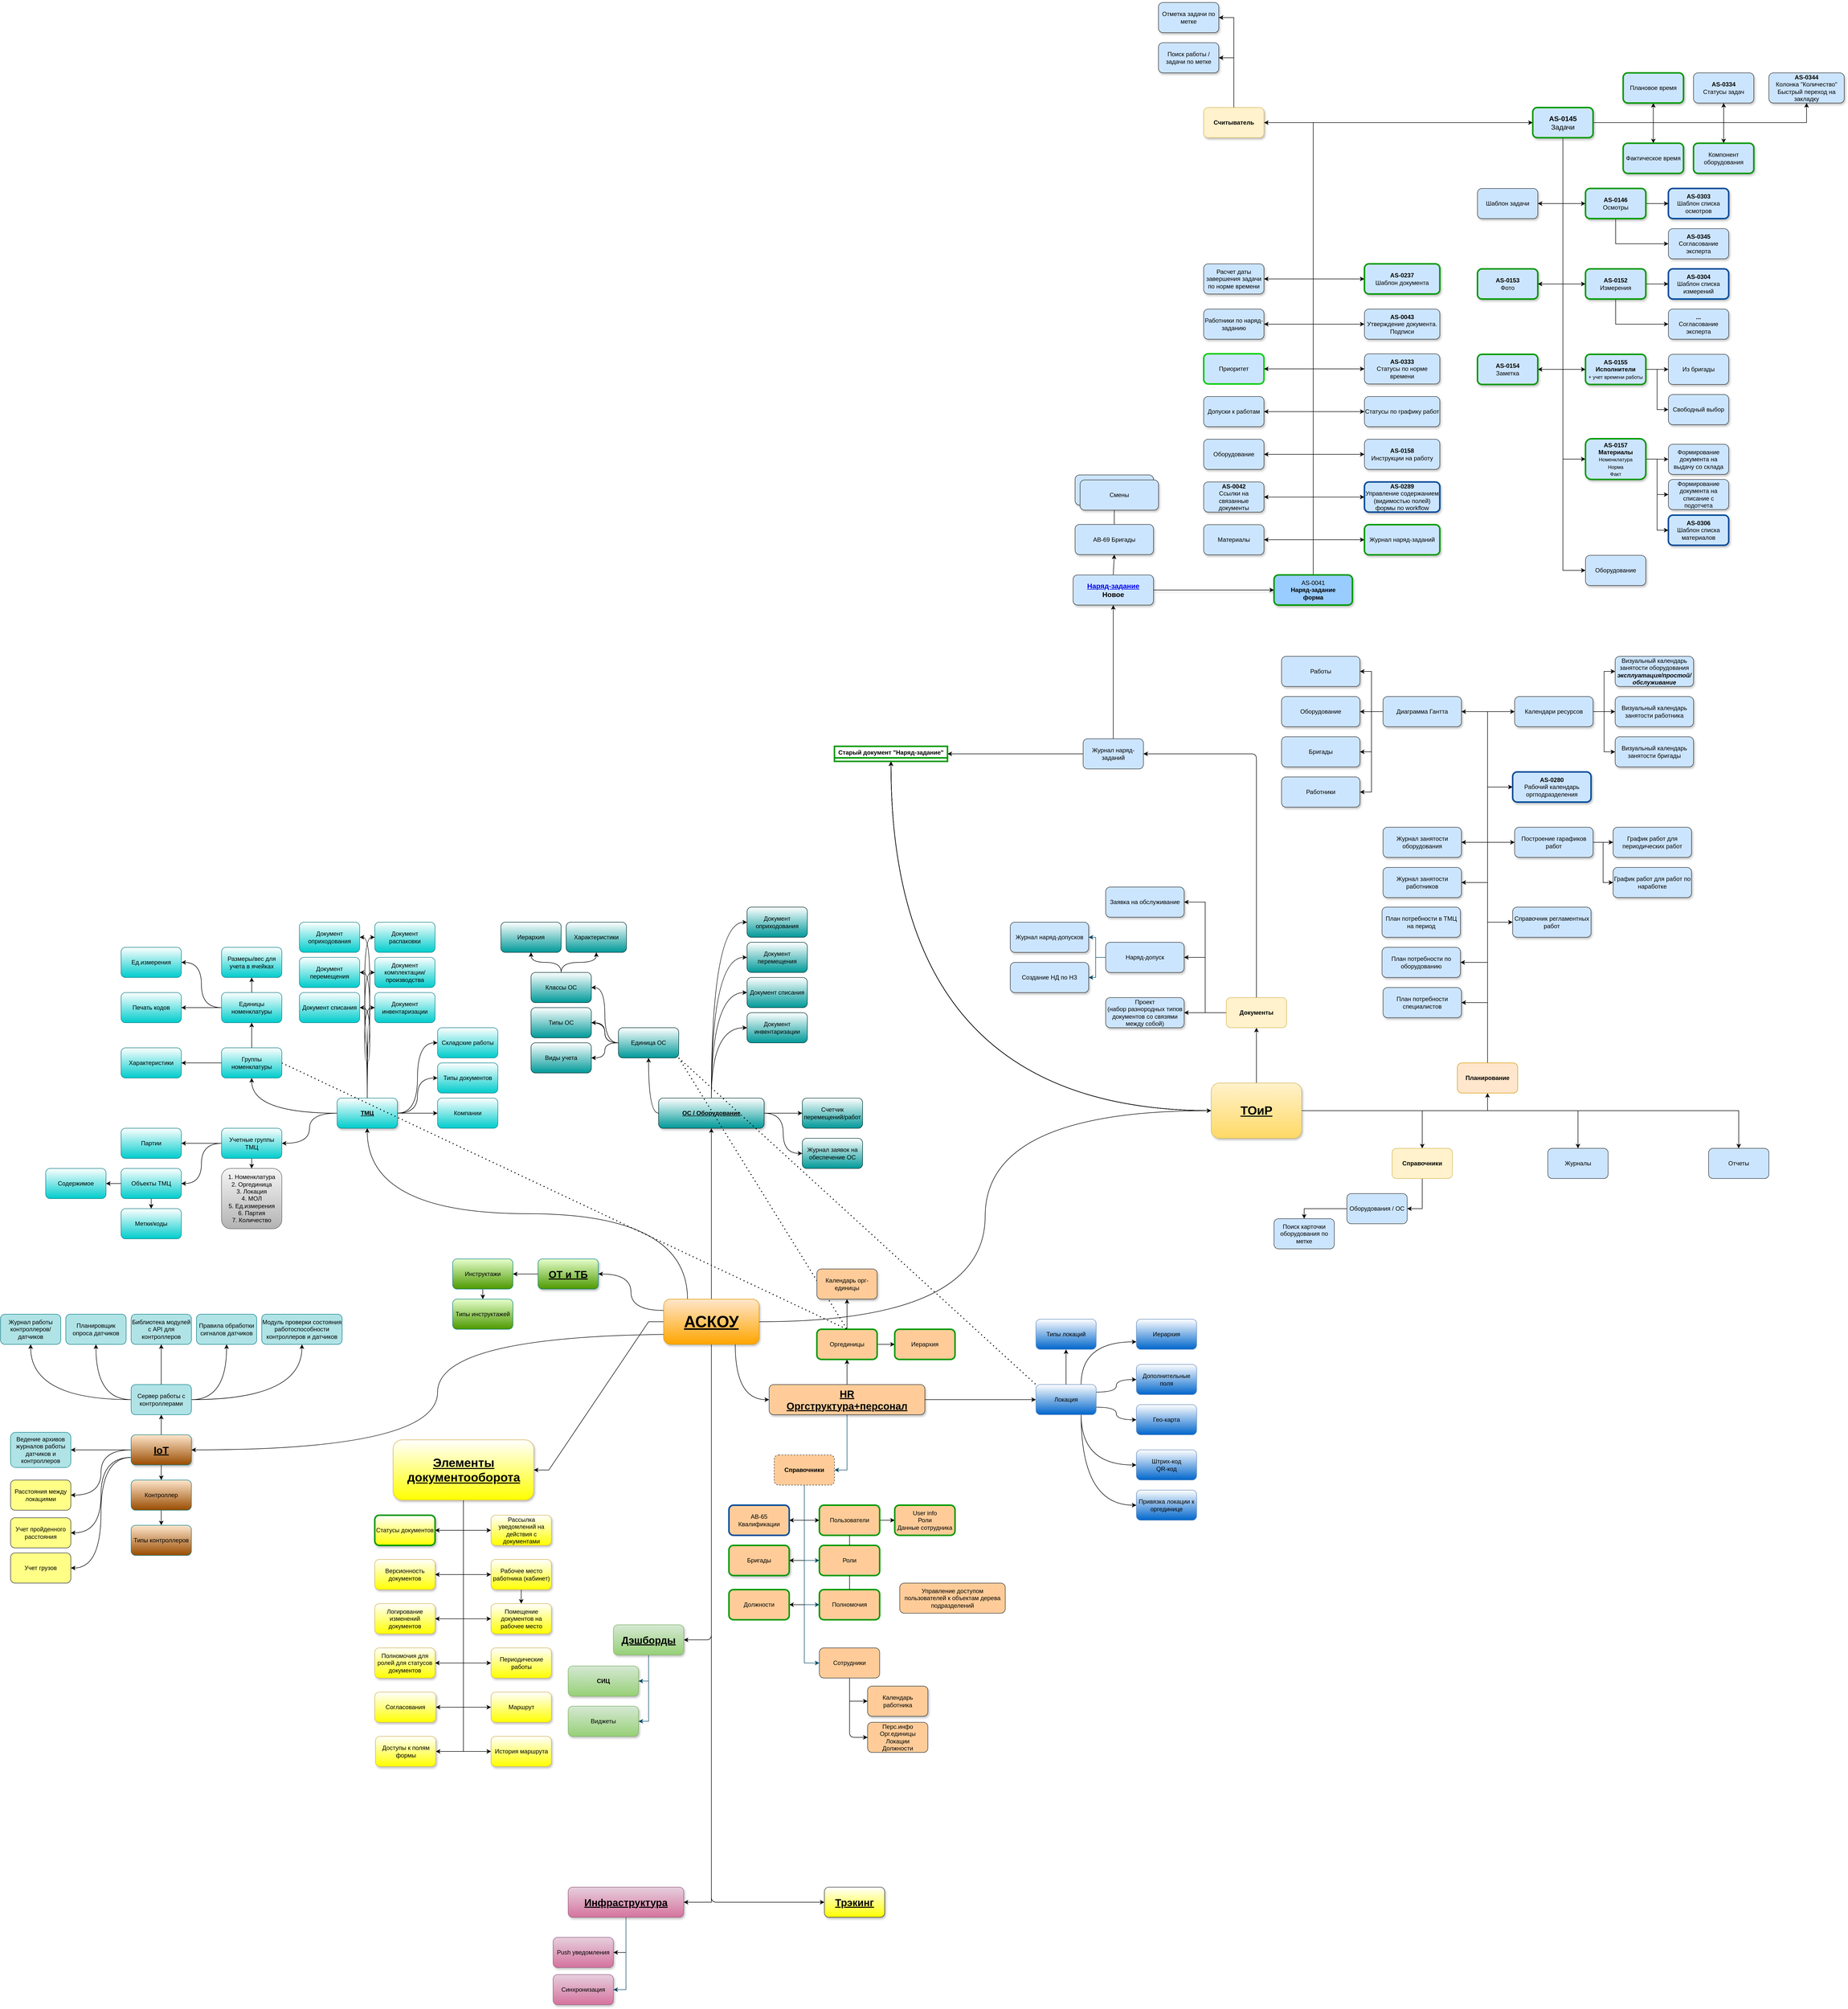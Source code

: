 <mxfile version="20.7.4" type="device" pages="3"><diagram id="nu44lOmmYdovMivt4aMq" name="Функции"><mxGraphModel dx="3004" dy="3127" grid="1" gridSize="10" guides="1" tooltips="1" connect="1" arrows="1" fold="1" page="1" pageScale="1" pageWidth="827" pageHeight="1169" math="0" shadow="0"><root><mxCell id="0"/><mxCell id="1" parent="0"/><mxCell id="1585sADhkds7L9PGY0fH-1" value="" style="edgeStyle=orthogonalEdgeStyle;curved=1;rounded=1;sketch=0;orthogonalLoop=1;jettySize=auto;html=1;entryX=0;entryY=0.5;entryDx=0;entryDy=0;" parent="1" source="1585sADhkds7L9PGY0fH-9" target="1585sADhkds7L9PGY0fH-20" edge="1"><mxGeometry relative="1" as="geometry"/></mxCell><mxCell id="1585sADhkds7L9PGY0fH-2" value="" style="edgeStyle=orthogonalEdgeStyle;curved=1;rounded=1;sketch=0;orthogonalLoop=1;jettySize=auto;html=1;" parent="1" source="1585sADhkds7L9PGY0fH-9" target="1585sADhkds7L9PGY0fH-31" edge="1"><mxGeometry relative="1" as="geometry"/></mxCell><mxCell id="1585sADhkds7L9PGY0fH-3" value="" style="edgeStyle=orthogonalEdgeStyle;curved=1;rounded=1;sketch=0;orthogonalLoop=1;jettySize=auto;html=1;exitX=0;exitY=0.25;exitDx=0;exitDy=0;entryX=1;entryY=0.5;entryDx=0;entryDy=0;" parent="1" source="1585sADhkds7L9PGY0fH-9" target="1585sADhkds7L9PGY0fH-33" edge="1"><mxGeometry relative="1" as="geometry"><mxPoint x="150" y="310" as="targetPoint"/></mxGeometry></mxCell><mxCell id="1585sADhkds7L9PGY0fH-4" value="" style="edgeStyle=orthogonalEdgeStyle;curved=1;rounded=1;sketch=0;orthogonalLoop=1;jettySize=auto;html=1;exitX=0.75;exitY=1;exitDx=0;exitDy=0;entryX=0;entryY=0.5;entryDx=0;entryDy=0;" parent="1" source="1585sADhkds7L9PGY0fH-9" target="1585sADhkds7L9PGY0fH-41" edge="1"><mxGeometry relative="1" as="geometry"/></mxCell><mxCell id="1585sADhkds7L9PGY0fH-5" value="" style="edgeStyle=orthogonalEdgeStyle;rounded=1;sketch=0;orthogonalLoop=1;jettySize=auto;html=1;exitX=0.5;exitY=1;exitDx=0;exitDy=0;entryX=0;entryY=0.5;entryDx=0;entryDy=0;" parent="1" source="1585sADhkds7L9PGY0fH-9" target="1585sADhkds7L9PGY0fH-42" edge="1"><mxGeometry relative="1" as="geometry"/></mxCell><mxCell id="1585sADhkds7L9PGY0fH-6" value="" style="edgeStyle=orthogonalEdgeStyle;curved=1;rounded=1;sketch=0;orthogonalLoop=1;jettySize=auto;html=1;entryX=1;entryY=0.5;entryDx=0;entryDy=0;" parent="1" target="1585sADhkds7L9PGY0fH-46" edge="1"><mxGeometry relative="1" as="geometry"><mxPoint x="340" y="420" as="sourcePoint"/></mxGeometry></mxCell><mxCell id="1585sADhkds7L9PGY0fH-7" value="" style="edgeStyle=orthogonalEdgeStyle;curved=1;rounded=1;sketch=0;orthogonalLoop=1;jettySize=auto;html=1;startArrow=none;startFill=0;exitX=0.25;exitY=0;exitDx=0;exitDy=0;" parent="1" source="1585sADhkds7L9PGY0fH-9" target="1585sADhkds7L9PGY0fH-91" edge="1"><mxGeometry relative="1" as="geometry"/></mxCell><mxCell id="1585sADhkds7L9PGY0fH-8" value="" style="edgeStyle=orthogonalEdgeStyle;rounded=1;sketch=0;orthogonalLoop=1;jettySize=auto;html=1;startArrow=none;startFill=0;exitX=0.5;exitY=1;exitDx=0;exitDy=0;entryX=1;entryY=0.5;entryDx=0;entryDy=0;" parent="1" source="1585sADhkds7L9PGY0fH-9" target="1585sADhkds7L9PGY0fH-141" edge="1"><mxGeometry relative="1" as="geometry"/></mxCell><mxCell id="6ZCKuQrWmOZW_DHMc_V3-8" value="" style="edgeStyle=entityRelationEdgeStyle;rounded=0;orthogonalLoop=1;jettySize=auto;html=1;fontSize=12;" parent="1" source="1585sADhkds7L9PGY0fH-9" target="6ZCKuQrWmOZW_DHMc_V3-7" edge="1"><mxGeometry relative="1" as="geometry"/></mxCell><mxCell id="S6sr9HHidYox0P2aItJ7-34" style="edgeStyle=orthogonalEdgeStyle;rounded=0;orthogonalLoop=1;jettySize=auto;html=1;exitX=0.5;exitY=1;exitDx=0;exitDy=0;entryX=1;entryY=0.5;entryDx=0;entryDy=0;" edge="1" parent="1" source="1585sADhkds7L9PGY0fH-9" target="S6sr9HHidYox0P2aItJ7-33"><mxGeometry relative="1" as="geometry"/></mxCell><mxCell id="1585sADhkds7L9PGY0fH-9" value="АСКОУ" style="rounded=1;whiteSpace=wrap;html=1;sketch=0;labelBackgroundColor=none;fillColor=#FFE6CC;gradientColor=#ffa500;strokeColor=#d79b00;fontSize=32;fontStyle=5;shadow=1;glass=0;" parent="1" vertex="1"><mxGeometry x="300" y="350" width="190" height="90" as="geometry"/></mxCell><mxCell id="1585sADhkds7L9PGY0fH-10" value="" style="edgeStyle=orthogonalEdgeStyle;rounded=1;sketch=0;orthogonalLoop=1;jettySize=auto;html=1;startArrow=none;startFill=0;exitX=0.5;exitY=0;exitDx=0;exitDy=0;entryX=1;entryY=0.5;entryDx=0;entryDy=0;" parent="1" source="S6sr9HHidYox0P2aItJ7-11" target="1585sADhkds7L9PGY0fH-146" edge="1"><mxGeometry relative="1" as="geometry"/></mxCell><mxCell id="1585sADhkds7L9PGY0fH-11" value="" style="edgeStyle=orthogonalEdgeStyle;curved=1;rounded=1;sketch=0;orthogonalLoop=1;jettySize=auto;html=1;startArrow=none;startFill=0;" parent="1" source="1585sADhkds7L9PGY0fH-20" target="1585sADhkds7L9PGY0fH-158" edge="1"><mxGeometry relative="1" as="geometry"/></mxCell><mxCell id="1585sADhkds7L9PGY0fH-15" value="" style="edgeStyle=orthogonalEdgeStyle;curved=1;rounded=1;sketch=0;orthogonalLoop=1;jettySize=auto;html=1;startArrow=none;startFill=0;" parent="1" source="1585sADhkds7L9PGY0fH-20" target="1585sADhkds7L9PGY0fH-163" edge="1"><mxGeometry relative="1" as="geometry"/></mxCell><mxCell id="1585sADhkds7L9PGY0fH-16" value="" style="edgeStyle=orthogonalEdgeStyle;curved=1;rounded=1;sketch=0;orthogonalLoop=1;jettySize=auto;html=1;startArrow=none;startFill=0;" parent="1" source="1585sADhkds7L9PGY0fH-20" target="1585sADhkds7L9PGY0fH-164" edge="1"><mxGeometry relative="1" as="geometry"/></mxCell><mxCell id="1585sADhkds7L9PGY0fH-18" value="" style="edgeStyle=orthogonalEdgeStyle;curved=1;rounded=1;sketch=0;orthogonalLoop=1;jettySize=auto;html=1;startArrow=none;startFill=0;" parent="1" source="1585sADhkds7L9PGY0fH-20" target="1585sADhkds7L9PGY0fH-166" edge="1"><mxGeometry relative="1" as="geometry"/></mxCell><mxCell id="1585sADhkds7L9PGY0fH-19" value="" style="edgeStyle=orthogonalEdgeStyle;curved=1;rounded=1;sketch=0;orthogonalLoop=1;jettySize=auto;html=1;startArrow=none;startFill=0;" parent="1" source="1585sADhkds7L9PGY0fH-20" target="1585sADhkds7L9PGY0fH-167" edge="1"><mxGeometry relative="1" as="geometry"/></mxCell><mxCell id="WHtZ-1rXBjF4wcUS5p1F-21" style="edgeStyle=orthogonalEdgeStyle;rounded=0;orthogonalLoop=1;jettySize=auto;html=1;exitX=1;exitY=0.5;exitDx=0;exitDy=0;entryX=0.5;entryY=1;entryDx=0;entryDy=0;fontSize=14;" parent="1" source="1585sADhkds7L9PGY0fH-20" target="WHtZ-1rXBjF4wcUS5p1F-20" edge="1"><mxGeometry relative="1" as="geometry"/></mxCell><mxCell id="Y-QAl0yxxYMM76mp9Apu-59" style="edgeStyle=orthogonalEdgeStyle;rounded=0;orthogonalLoop=1;jettySize=auto;html=1;exitX=1;exitY=0.5;exitDx=0;exitDy=0;fontSize=12;elbow=vertical;" parent="1" source="1585sADhkds7L9PGY0fH-20" target="Y-QAl0yxxYMM76mp9Apu-56" edge="1"><mxGeometry relative="1" as="geometry"/></mxCell><mxCell id="Y-QAl0yxxYMM76mp9Apu-60" style="edgeStyle=orthogonalEdgeStyle;rounded=0;orthogonalLoop=1;jettySize=auto;html=1;exitX=1;exitY=0.5;exitDx=0;exitDy=0;fontSize=12;elbow=vertical;" parent="1" source="1585sADhkds7L9PGY0fH-20" target="Y-QAl0yxxYMM76mp9Apu-57" edge="1"><mxGeometry relative="1" as="geometry"/></mxCell><mxCell id="Y-QAl0yxxYMM76mp9Apu-61" style="edgeStyle=orthogonalEdgeStyle;rounded=0;orthogonalLoop=1;jettySize=auto;html=1;exitX=1;exitY=0.5;exitDx=0;exitDy=0;fontSize=12;elbow=vertical;" parent="1" source="1585sADhkds7L9PGY0fH-20" target="Y-QAl0yxxYMM76mp9Apu-58" edge="1"><mxGeometry relative="1" as="geometry"/></mxCell><mxCell id="S6sr9HHidYox0P2aItJ7-12" style="edgeStyle=orthogonalEdgeStyle;rounded=0;orthogonalLoop=1;jettySize=auto;html=1;exitX=0.5;exitY=0;exitDx=0;exitDy=0;entryX=0.5;entryY=1;entryDx=0;entryDy=0;" edge="1" parent="1" source="1585sADhkds7L9PGY0fH-20" target="S6sr9HHidYox0P2aItJ7-11"><mxGeometry relative="1" as="geometry"/></mxCell><mxCell id="1585sADhkds7L9PGY0fH-20" value="ТОиР" style="whiteSpace=wrap;html=1;rounded=1;sketch=0;fillColor=#fff2cc;strokeColor=#d6b656;gradientColor=#ffd966;fontSize=24;fontStyle=5;shadow=1;" parent="1" vertex="1"><mxGeometry x="1390" y="-80" width="180" height="110" as="geometry"/></mxCell><mxCell id="1585sADhkds7L9PGY0fH-21" value="" style="edgeStyle=orthogonalEdgeStyle;curved=1;rounded=1;sketch=0;orthogonalLoop=1;jettySize=auto;html=1;startArrow=none;startFill=0;entryX=1;entryY=0.5;entryDx=0;entryDy=0;exitX=0;exitY=0.5;exitDx=0;exitDy=0;" parent="1" source="1585sADhkds7L9PGY0fH-113" target="1585sADhkds7L9PGY0fH-79" edge="1"><mxGeometry relative="1" as="geometry"><mxPoint x="260" y="-160" as="sourcePoint"/></mxGeometry></mxCell><mxCell id="1585sADhkds7L9PGY0fH-22" value="" style="edgeStyle=orthogonalEdgeStyle;curved=1;rounded=1;sketch=0;orthogonalLoop=1;jettySize=auto;html=1;startArrow=none;startFill=0;entryX=1;entryY=0.5;entryDx=0;entryDy=0;exitX=0;exitY=0.5;exitDx=0;exitDy=0;" parent="1" source="1585sADhkds7L9PGY0fH-113" target="1585sADhkds7L9PGY0fH-97" edge="1"><mxGeometry relative="1" as="geometry"><mxPoint x="260" y="-160.0" as="sourcePoint"/></mxGeometry></mxCell><mxCell id="1585sADhkds7L9PGY0fH-23" value="" style="edgeStyle=orthogonalEdgeStyle;curved=1;rounded=1;sketch=0;orthogonalLoop=1;jettySize=auto;html=1;startArrow=none;startFill=0;entryX=1;entryY=0.5;entryDx=0;entryDy=0;exitX=0;exitY=0.5;exitDx=0;exitDy=0;" parent="1" source="1585sADhkds7L9PGY0fH-113" target="1585sADhkds7L9PGY0fH-94" edge="1"><mxGeometry relative="1" as="geometry"><mxPoint x="260" y="-160.0" as="sourcePoint"/></mxGeometry></mxCell><mxCell id="1585sADhkds7L9PGY0fH-24" value="" style="edgeStyle=orthogonalEdgeStyle;curved=1;rounded=1;sketch=0;orthogonalLoop=1;jettySize=auto;html=1;startArrow=none;startFill=0;" parent="1" source="1585sADhkds7L9PGY0fH-31" target="1585sADhkds7L9PGY0fH-95" edge="1"><mxGeometry relative="1" as="geometry"/></mxCell><mxCell id="1585sADhkds7L9PGY0fH-25" value="" style="edgeStyle=orthogonalEdgeStyle;curved=1;rounded=1;sketch=0;orthogonalLoop=1;jettySize=auto;html=1;startArrow=none;startFill=0;entryX=0;entryY=0.5;entryDx=0;entryDy=0;" parent="1" source="1585sADhkds7L9PGY0fH-31" target="1585sADhkds7L9PGY0fH-96" edge="1"><mxGeometry relative="1" as="geometry"/></mxCell><mxCell id="1585sADhkds7L9PGY0fH-26" value="" style="edgeStyle=orthogonalEdgeStyle;curved=1;rounded=1;sketch=0;orthogonalLoop=1;jettySize=auto;html=1;startArrow=none;startFill=0;entryX=0;entryY=0.5;entryDx=0;entryDy=0;exitX=0.5;exitY=0;exitDx=0;exitDy=0;" parent="1" source="1585sADhkds7L9PGY0fH-31" target="1585sADhkds7L9PGY0fH-99" edge="1"><mxGeometry relative="1" as="geometry"/></mxCell><mxCell id="1585sADhkds7L9PGY0fH-27" value="" style="edgeStyle=orthogonalEdgeStyle;curved=1;rounded=1;sketch=0;orthogonalLoop=1;jettySize=auto;html=1;startArrow=none;startFill=0;entryX=0;entryY=0.5;entryDx=0;entryDy=0;exitX=0.5;exitY=0;exitDx=0;exitDy=0;" parent="1" source="1585sADhkds7L9PGY0fH-31" target="1585sADhkds7L9PGY0fH-100" edge="1"><mxGeometry relative="1" as="geometry"/></mxCell><mxCell id="1585sADhkds7L9PGY0fH-28" value="" style="edgeStyle=orthogonalEdgeStyle;curved=1;rounded=1;sketch=0;orthogonalLoop=1;jettySize=auto;html=1;startArrow=none;startFill=0;exitX=0.5;exitY=0;exitDx=0;exitDy=0;entryX=0;entryY=0.5;entryDx=0;entryDy=0;" parent="1" source="1585sADhkds7L9PGY0fH-31" target="1585sADhkds7L9PGY0fH-101" edge="1"><mxGeometry relative="1" as="geometry"/></mxCell><mxCell id="1585sADhkds7L9PGY0fH-29" value="" style="edgeStyle=orthogonalEdgeStyle;curved=1;rounded=1;sketch=0;orthogonalLoop=1;jettySize=auto;html=1;startArrow=none;startFill=0;entryX=0;entryY=0.5;entryDx=0;entryDy=0;exitX=0.5;exitY=0;exitDx=0;exitDy=0;" parent="1" source="1585sADhkds7L9PGY0fH-31" target="1585sADhkds7L9PGY0fH-102" edge="1"><mxGeometry relative="1" as="geometry"/></mxCell><mxCell id="1585sADhkds7L9PGY0fH-30" value="" style="edgeStyle=orthogonalEdgeStyle;curved=1;rounded=1;sketch=0;orthogonalLoop=1;jettySize=auto;html=1;startArrow=none;startFill=0;exitX=0;exitY=0.5;exitDx=0;exitDy=0;" parent="1" source="1585sADhkds7L9PGY0fH-31" target="1585sADhkds7L9PGY0fH-113" edge="1"><mxGeometry relative="1" as="geometry"/></mxCell><mxCell id="1585sADhkds7L9PGY0fH-31" value="ОС / Оборудование" style="whiteSpace=wrap;html=1;rounded=1;sketch=0;fillColor=#FFFFFF;strokeColor=#003333;gradientColor=#009999;fontStyle=5;fontSize=12;shadow=1;" parent="1" vertex="1"><mxGeometry x="290" y="-50" width="210" height="60" as="geometry"/></mxCell><mxCell id="1585sADhkds7L9PGY0fH-32" value="" style="edgeStyle=orthogonalEdgeStyle;curved=1;rounded=1;sketch=0;orthogonalLoop=1;jettySize=auto;html=1;startArrow=none;startFill=0;" parent="1" source="1585sADhkds7L9PGY0fH-33" target="1585sADhkds7L9PGY0fH-143" edge="1"><mxGeometry relative="1" as="geometry"/></mxCell><mxCell id="1585sADhkds7L9PGY0fH-33" value="ОТ и ТБ" style="whiteSpace=wrap;html=1;rounded=1;sketch=0;fillColor=#E6FFCC;strokeColor=#0e8088;gradientColor=#4D9900;fontStyle=5;fontSize=20;shadow=1;" parent="1" vertex="1"><mxGeometry x="50" y="270" width="120" height="60" as="geometry"/></mxCell><mxCell id="1585sADhkds7L9PGY0fH-35" value="" style="edgeStyle=orthogonalEdgeStyle;rounded=0;sketch=0;orthogonalLoop=1;jettySize=auto;html=1;exitX=0.5;exitY=1;exitDx=0;exitDy=0;entryX=1;entryY=0.5;entryDx=0;entryDy=0;" parent="1" source="S6sr9HHidYox0P2aItJ7-43" target="1585sADhkds7L9PGY0fH-50" edge="1"><mxGeometry relative="1" as="geometry"/></mxCell><mxCell id="1585sADhkds7L9PGY0fH-37" value="" style="edgeStyle=orthogonalEdgeStyle;curved=1;rounded=1;sketch=0;orthogonalLoop=1;jettySize=auto;html=1;entryX=0.5;entryY=1;entryDx=0;entryDy=0;exitX=0.5;exitY=0;exitDx=0;exitDy=0;" parent="1" source="1585sADhkds7L9PGY0fH-41" target="1585sADhkds7L9PGY0fH-53" edge="1"><mxGeometry relative="1" as="geometry"/></mxCell><mxCell id="1585sADhkds7L9PGY0fH-38" value="" style="edgeStyle=orthogonalEdgeStyle;curved=1;rounded=1;sketch=0;orthogonalLoop=1;jettySize=auto;html=1;" parent="1" source="1585sADhkds7L9PGY0fH-41" target="1585sADhkds7L9PGY0fH-60" edge="1"><mxGeometry relative="1" as="geometry"/></mxCell><mxCell id="1585sADhkds7L9PGY0fH-40" value="" style="edgeStyle=orthogonalEdgeStyle;rounded=0;sketch=0;orthogonalLoop=1;jettySize=auto;html=1;exitX=0.5;exitY=1;exitDx=0;exitDy=0;entryX=0;entryY=0.5;entryDx=0;entryDy=0;" parent="1" source="S6sr9HHidYox0P2aItJ7-43" target="1585sADhkds7L9PGY0fH-72" edge="1"><mxGeometry relative="1" as="geometry"/></mxCell><mxCell id="6ZCKuQrWmOZW_DHMc_V3-26" style="edgeStyle=orthogonalEdgeStyle;rounded=0;orthogonalLoop=1;jettySize=auto;html=1;exitX=0.5;exitY=1;exitDx=0;exitDy=0;entryX=1;entryY=0.5;entryDx=0;entryDy=0;fontSize=12;" parent="1" source="S6sr9HHidYox0P2aItJ7-43" target="6ZCKuQrWmOZW_DHMc_V3-25" edge="1"><mxGeometry relative="1" as="geometry"><mxPoint x="440" y="930" as="targetPoint"/></mxGeometry></mxCell><mxCell id="WHtZ-1rXBjF4wcUS5p1F-59" style="rounded=0;orthogonalLoop=1;jettySize=auto;html=1;exitX=0.5;exitY=1;exitDx=0;exitDy=0;entryX=1;entryY=0.5;entryDx=0;entryDy=0;fontSize=14;edgeStyle=orthogonalEdgeStyle;" parent="1" source="S6sr9HHidYox0P2aItJ7-43" target="WHtZ-1rXBjF4wcUS5p1F-58" edge="1"><mxGeometry relative="1" as="geometry"/></mxCell><mxCell id="S6sr9HHidYox0P2aItJ7-44" style="edgeStyle=orthogonalEdgeStyle;rounded=0;orthogonalLoop=1;jettySize=auto;html=1;exitX=0.5;exitY=1;exitDx=0;exitDy=0;entryX=1;entryY=0.5;entryDx=0;entryDy=0;strokeColor=#0B4D6A;" edge="1" parent="1" source="1585sADhkds7L9PGY0fH-41" target="S6sr9HHidYox0P2aItJ7-43"><mxGeometry relative="1" as="geometry"/></mxCell><mxCell id="1585sADhkds7L9PGY0fH-41" value="HR&lt;br style=&quot;font-size: 20px;&quot;&gt;Оргструктура+персонал" style="whiteSpace=wrap;html=1;rounded=1;sketch=0;fillColor=#ffcc99;strokeColor=#36393d;fontSize=20;fontStyle=5;shadow=1;" parent="1" vertex="1"><mxGeometry x="510" y="520" width="310" height="60" as="geometry"/></mxCell><mxCell id="1585sADhkds7L9PGY0fH-42" value="Трэкинг" style="whiteSpace=wrap;html=1;rounded=1;sketch=0;fillColor=#FFFFFF;strokeColor=#36393d;gradientColor=#FFFF00;fontSize=20;fontStyle=5;shadow=1;" parent="1" vertex="1"><mxGeometry x="620" y="1520" width="120" height="60" as="geometry"/></mxCell><mxCell id="1585sADhkds7L9PGY0fH-43" value="" style="edgeStyle=orthogonalEdgeStyle;curved=1;rounded=1;sketch=0;orthogonalLoop=1;jettySize=auto;html=1;startArrow=none;startFill=0;exitX=0.5;exitY=1;exitDx=0;exitDy=0;" parent="1" source="1585sADhkds7L9PGY0fH-139" target="1585sADhkds7L9PGY0fH-138" edge="1"><mxGeometry relative="1" as="geometry"/></mxCell><mxCell id="1585sADhkds7L9PGY0fH-44" value="" style="edgeStyle=orthogonalEdgeStyle;curved=1;rounded=1;sketch=0;orthogonalLoop=1;jettySize=auto;html=1;startArrow=none;startFill=0;" parent="1" source="1585sADhkds7L9PGY0fH-46" target="1585sADhkds7L9PGY0fH-139" edge="1"><mxGeometry relative="1" as="geometry"/></mxCell><mxCell id="1585sADhkds7L9PGY0fH-45" value="" style="edgeStyle=orthogonalEdgeStyle;curved=1;rounded=1;sketch=0;orthogonalLoop=1;jettySize=auto;html=1;startArrow=none;startFill=0;entryX=1;entryY=0.5;entryDx=0;entryDy=0;" parent="1" source="1585sADhkds7L9PGY0fH-46" target="1585sADhkds7L9PGY0fH-140" edge="1"><mxGeometry relative="1" as="geometry"/></mxCell><mxCell id="myCQ_AE_SCM9vGws5eOE-2" value="" style="edgeStyle=orthogonalEdgeStyle;rounded=0;orthogonalLoop=1;jettySize=auto;html=1;curved=1;" parent="1" source="1585sADhkds7L9PGY0fH-46" target="myCQ_AE_SCM9vGws5eOE-1" edge="1"><mxGeometry relative="1" as="geometry"/></mxCell><mxCell id="myCQ_AE_SCM9vGws5eOE-6" value="" style="edgeStyle=orthogonalEdgeStyle;curved=1;rounded=0;orthogonalLoop=1;jettySize=auto;html=1;exitX=0;exitY=0.75;exitDx=0;exitDy=0;entryX=1;entryY=0.5;entryDx=0;entryDy=0;" parent="1" source="1585sADhkds7L9PGY0fH-46" target="myCQ_AE_SCM9vGws5eOE-5" edge="1"><mxGeometry relative="1" as="geometry"/></mxCell><mxCell id="myCQ_AE_SCM9vGws5eOE-8" style="edgeStyle=orthogonalEdgeStyle;curved=1;rounded=0;orthogonalLoop=1;jettySize=auto;html=1;exitX=0;exitY=0.75;exitDx=0;exitDy=0;entryX=1;entryY=0.5;entryDx=0;entryDy=0;" parent="1" source="1585sADhkds7L9PGY0fH-46" target="myCQ_AE_SCM9vGws5eOE-7" edge="1"><mxGeometry relative="1" as="geometry"/></mxCell><mxCell id="myCQ_AE_SCM9vGws5eOE-10" value="" style="edgeStyle=orthogonalEdgeStyle;curved=1;rounded=0;orthogonalLoop=1;jettySize=auto;html=1;" parent="1" source="1585sADhkds7L9PGY0fH-46" target="myCQ_AE_SCM9vGws5eOE-9" edge="1"><mxGeometry relative="1" as="geometry"/></mxCell><mxCell id="1585sADhkds7L9PGY0fH-46" value="IoT" style="whiteSpace=wrap;html=1;rounded=1;sketch=0;fillColor=#FFE6CC;strokeColor=#0e8088;gradientColor=#994C00;fontSize=20;fontStyle=5;shadow=1;" parent="1" vertex="1"><mxGeometry x="-760" y="620" width="120" height="60" as="geometry"/></mxCell><mxCell id="1585sADhkds7L9PGY0fH-50" value="Должности" style="whiteSpace=wrap;html=1;rounded=1;sketch=0;fillColor=#ffcc99;strokeColor=#009900;strokeWidth=3;" parent="1" vertex="1"><mxGeometry x="430" y="928" width="120" height="60" as="geometry"/></mxCell><mxCell id="WHtZ-1rXBjF4wcUS5p1F-54" style="edgeStyle=orthogonalEdgeStyle;rounded=0;orthogonalLoop=1;jettySize=auto;html=1;exitX=0.5;exitY=1;exitDx=0;exitDy=0;entryX=0;entryY=0.5;entryDx=0;entryDy=0;fontSize=14;" parent="1" source="1585sADhkds7L9PGY0fH-51" target="WHtZ-1rXBjF4wcUS5p1F-52" edge="1"><mxGeometry relative="1" as="geometry"/></mxCell><mxCell id="1585sADhkds7L9PGY0fH-51" value="Сотрудники" style="whiteSpace=wrap;html=1;rounded=1;sketch=0;fillColor=#ffcc99;strokeColor=#36393d;" parent="1" vertex="1"><mxGeometry x="610" y="1044" width="120" height="60" as="geometry"/></mxCell><mxCell id="1585sADhkds7L9PGY0fH-52" value="" style="edgeStyle=orthogonalEdgeStyle;curved=1;rounded=1;sketch=0;orthogonalLoop=1;jettySize=auto;html=1;entryX=0;entryY=0.5;entryDx=0;entryDy=0;" parent="1" source="1585sADhkds7L9PGY0fH-53" target="1585sADhkds7L9PGY0fH-61" edge="1"><mxGeometry relative="1" as="geometry"/></mxCell><mxCell id="WHtZ-1rXBjF4wcUS5p1F-56" style="edgeStyle=orthogonalEdgeStyle;curved=1;rounded=0;orthogonalLoop=1;jettySize=auto;html=1;exitX=0.5;exitY=0;exitDx=0;exitDy=0;entryX=0.5;entryY=1;entryDx=0;entryDy=0;fontSize=14;" parent="1" source="1585sADhkds7L9PGY0fH-53" target="WHtZ-1rXBjF4wcUS5p1F-55" edge="1"><mxGeometry relative="1" as="geometry"/></mxCell><mxCell id="1585sADhkds7L9PGY0fH-53" value="Оргединицы" style="whiteSpace=wrap;html=1;rounded=1;sketch=0;fillColor=#ffcc99;strokeColor=#009900;strokeWidth=3;" parent="1" vertex="1"><mxGeometry x="605" y="410" width="120" height="60" as="geometry"/></mxCell><mxCell id="1585sADhkds7L9PGY0fH-54" value="" style="edgeStyle=orthogonalEdgeStyle;curved=1;rounded=1;sketch=0;orthogonalLoop=1;jettySize=auto;html=1;entryX=0;entryY=0.75;entryDx=0;entryDy=0;exitX=0.75;exitY=0;exitDx=0;exitDy=0;" parent="1" source="1585sADhkds7L9PGY0fH-60" target="1585sADhkds7L9PGY0fH-62" edge="1"><mxGeometry relative="1" as="geometry"/></mxCell><mxCell id="1585sADhkds7L9PGY0fH-55" value="" style="edgeStyle=orthogonalEdgeStyle;curved=1;rounded=1;sketch=0;orthogonalLoop=1;jettySize=auto;html=1;entryX=0;entryY=0.5;entryDx=0;entryDy=0;exitX=1;exitY=0.25;exitDx=0;exitDy=0;" parent="1" source="1585sADhkds7L9PGY0fH-60" target="1585sADhkds7L9PGY0fH-63" edge="1"><mxGeometry relative="1" as="geometry"/></mxCell><mxCell id="1585sADhkds7L9PGY0fH-56" value="" style="edgeStyle=orthogonalEdgeStyle;curved=1;rounded=1;sketch=0;orthogonalLoop=1;jettySize=auto;html=1;entryX=0;entryY=0.5;entryDx=0;entryDy=0;exitX=1;exitY=0.75;exitDx=0;exitDy=0;" parent="1" source="1585sADhkds7L9PGY0fH-60" target="1585sADhkds7L9PGY0fH-64" edge="1"><mxGeometry relative="1" as="geometry"/></mxCell><mxCell id="1585sADhkds7L9PGY0fH-57" value="" style="edgeStyle=orthogonalEdgeStyle;curved=1;rounded=1;sketch=0;orthogonalLoop=1;jettySize=auto;html=1;exitX=0.75;exitY=1;exitDx=0;exitDy=0;entryX=0;entryY=0.5;entryDx=0;entryDy=0;" parent="1" source="1585sADhkds7L9PGY0fH-60" target="1585sADhkds7L9PGY0fH-65" edge="1"><mxGeometry relative="1" as="geometry"/></mxCell><mxCell id="1585sADhkds7L9PGY0fH-58" value="" style="edgeStyle=orthogonalEdgeStyle;curved=1;rounded=1;sketch=0;orthogonalLoop=1;jettySize=auto;html=1;entryX=0;entryY=0.5;entryDx=0;entryDy=0;exitX=0.75;exitY=1;exitDx=0;exitDy=0;" parent="1" source="1585sADhkds7L9PGY0fH-60" target="1585sADhkds7L9PGY0fH-66" edge="1"><mxGeometry relative="1" as="geometry"/></mxCell><mxCell id="1585sADhkds7L9PGY0fH-59" value="" style="edgeStyle=orthogonalEdgeStyle;curved=1;rounded=1;sketch=0;orthogonalLoop=1;jettySize=auto;html=1;" parent="1" source="1585sADhkds7L9PGY0fH-60" target="1585sADhkds7L9PGY0fH-68" edge="1"><mxGeometry relative="1" as="geometry"/></mxCell><mxCell id="1585sADhkds7L9PGY0fH-60" value="Локация" style="whiteSpace=wrap;html=1;rounded=1;sketch=0;fillColor=#FFFFFF;strokeColor=#6c8ebf;gradientColor=#0066CC;" parent="1" vertex="1"><mxGeometry x="1041" y="520" width="120" height="60" as="geometry"/></mxCell><mxCell id="1585sADhkds7L9PGY0fH-61" value="Иерархия" style="whiteSpace=wrap;html=1;rounded=1;sketch=0;fillColor=#ffcc99;strokeColor=#009900;strokeWidth=3;" parent="1" vertex="1"><mxGeometry x="760" y="410" width="120" height="60" as="geometry"/></mxCell><mxCell id="1585sADhkds7L9PGY0fH-62" value="Иерархия" style="whiteSpace=wrap;html=1;rounded=1;sketch=0;fillColor=#FFFFFF;strokeColor=#6c8ebf;gradientColor=#0066CC;" parent="1" vertex="1"><mxGeometry x="1241" y="390" width="120" height="60" as="geometry"/></mxCell><mxCell id="1585sADhkds7L9PGY0fH-63" value="Дополнительные поля" style="whiteSpace=wrap;html=1;rounded=1;sketch=0;fillColor=#FFFFFF;strokeColor=#6c8ebf;gradientColor=#0066CC;" parent="1" vertex="1"><mxGeometry x="1241" y="480" width="120" height="60" as="geometry"/></mxCell><mxCell id="1585sADhkds7L9PGY0fH-64" value="Гео-карта" style="whiteSpace=wrap;html=1;rounded=1;sketch=0;fillColor=#FFFFFF;strokeColor=#6c8ebf;gradientColor=#0066CC;" parent="1" vertex="1"><mxGeometry x="1241" y="560" width="120" height="60" as="geometry"/></mxCell><mxCell id="1585sADhkds7L9PGY0fH-65" value="Штрих-код&lt;br&gt;QR-код" style="whiteSpace=wrap;html=1;rounded=1;sketch=0;fillColor=#FFFFFF;strokeColor=#6c8ebf;gradientColor=#0066CC;" parent="1" vertex="1"><mxGeometry x="1241" y="650" width="120" height="60" as="geometry"/></mxCell><mxCell id="1585sADhkds7L9PGY0fH-66" value="Привязка локации к оргединице" style="whiteSpace=wrap;html=1;rounded=1;sketch=0;fillColor=#FFFFFF;strokeColor=#6c8ebf;gradientColor=#0066CC;" parent="1" vertex="1"><mxGeometry x="1241" y="730" width="120" height="60" as="geometry"/></mxCell><mxCell id="1585sADhkds7L9PGY0fH-67" value="Управление доступом пользователей к объектам дерева подразделений" style="whiteSpace=wrap;html=1;rounded=1;sketch=0;fillColor=#ffcc99;strokeColor=#36393d;" parent="1" vertex="1"><mxGeometry x="770" y="915" width="210" height="60" as="geometry"/></mxCell><mxCell id="1585sADhkds7L9PGY0fH-68" value="Типы локаций" style="whiteSpace=wrap;html=1;rounded=1;sketch=0;fillColor=#FFFFFF;strokeColor=#6c8ebf;gradientColor=#0066CC;" parent="1" vertex="1"><mxGeometry x="1041" y="390" width="120" height="60" as="geometry"/></mxCell><mxCell id="1585sADhkds7L9PGY0fH-69" value="" style="edgeStyle=orthogonalEdgeStyle;rounded=1;sketch=0;orthogonalLoop=1;jettySize=auto;html=1;exitX=0.5;exitY=1;exitDx=0;exitDy=0;entryX=0;entryY=0.5;entryDx=0;entryDy=0;" parent="1" source="1585sADhkds7L9PGY0fH-51" target="1585sADhkds7L9PGY0fH-73" edge="1"><mxGeometry relative="1" as="geometry"/></mxCell><mxCell id="1585sADhkds7L9PGY0fH-70" value="" style="edgeStyle=orthogonalEdgeStyle;curved=1;rounded=1;sketch=0;orthogonalLoop=1;jettySize=auto;html=1;" parent="1" source="1585sADhkds7L9PGY0fH-72" target="1585sADhkds7L9PGY0fH-74" edge="1"><mxGeometry relative="1" as="geometry"/></mxCell><mxCell id="1585sADhkds7L9PGY0fH-72" value="Пользователи" style="whiteSpace=wrap;html=1;fillColor=#ffcc99;strokeColor=#009900;rounded=1;sketch=0;strokeWidth=3;" parent="1" vertex="1"><mxGeometry x="610" y="760" width="120" height="60" as="geometry"/></mxCell><mxCell id="1585sADhkds7L9PGY0fH-73" value="Перс.инфо&lt;br&gt;Орг.единицы&lt;br&gt;Локации&lt;br&gt;Должности" style="whiteSpace=wrap;html=1;fillColor=#ffcc99;strokeColor=#36393d;rounded=1;sketch=0;" parent="1" vertex="1"><mxGeometry x="706" y="1192" width="120" height="60" as="geometry"/></mxCell><mxCell id="1585sADhkds7L9PGY0fH-74" value="User info&lt;br&gt;Роли&lt;br&gt;Данные сотрудника" style="whiteSpace=wrap;html=1;fillColor=#ffcc99;strokeColor=#009900;rounded=1;sketch=0;strokeWidth=3;" parent="1" vertex="1"><mxGeometry x="760" y="760" width="120" height="60" as="geometry"/></mxCell><mxCell id="1585sADhkds7L9PGY0fH-77" value="" style="edgeStyle=orthogonalEdgeStyle;curved=1;rounded=1;sketch=0;orthogonalLoop=1;jettySize=auto;html=1;startArrow=none;startFill=0;" parent="1" source="1585sADhkds7L9PGY0fH-79" target="1585sADhkds7L9PGY0fH-92" edge="1"><mxGeometry relative="1" as="geometry"/></mxCell><mxCell id="1585sADhkds7L9PGY0fH-78" value="" style="edgeStyle=orthogonalEdgeStyle;curved=1;rounded=1;sketch=0;orthogonalLoop=1;jettySize=auto;html=1;startArrow=none;startFill=0;" parent="1" source="1585sADhkds7L9PGY0fH-79" target="1585sADhkds7L9PGY0fH-93" edge="1"><mxGeometry relative="1" as="geometry"/></mxCell><mxCell id="1585sADhkds7L9PGY0fH-79" value="Классы ОС" style="whiteSpace=wrap;html=1;fillColor=#FFFFFF;strokeColor=#003333;rounded=1;sketch=0;gradientColor=#009999;" parent="1" vertex="1"><mxGeometry x="36" y="-300" width="120" height="60" as="geometry"/></mxCell><mxCell id="1585sADhkds7L9PGY0fH-80" value="" style="edgeStyle=orthogonalEdgeStyle;curved=1;rounded=1;sketch=0;orthogonalLoop=1;jettySize=auto;html=1;startArrow=none;startFill=0;" parent="1" source="1585sADhkds7L9PGY0fH-91" target="1585sADhkds7L9PGY0fH-103" edge="1"><mxGeometry relative="1" as="geometry"/></mxCell><mxCell id="1585sADhkds7L9PGY0fH-81" value="" style="edgeStyle=orthogonalEdgeStyle;curved=1;rounded=1;sketch=0;orthogonalLoop=1;jettySize=auto;html=1;startArrow=none;startFill=0;entryX=0.5;entryY=1;entryDx=0;entryDy=0;" parent="1" source="1585sADhkds7L9PGY0fH-91" target="1585sADhkds7L9PGY0fH-107" edge="1"><mxGeometry relative="1" as="geometry"><mxPoint x="-430" y="-20" as="targetPoint"/></mxGeometry></mxCell><mxCell id="1585sADhkds7L9PGY0fH-82" value="" style="edgeStyle=orthogonalEdgeStyle;curved=1;rounded=1;sketch=0;orthogonalLoop=1;jettySize=auto;html=1;startArrow=none;startFill=0;" parent="1" source="1585sADhkds7L9PGY0fH-91" target="1585sADhkds7L9PGY0fH-122" edge="1"><mxGeometry relative="1" as="geometry"/></mxCell><mxCell id="1585sADhkds7L9PGY0fH-83" value="" style="edgeStyle=orthogonalEdgeStyle;curved=1;rounded=1;sketch=0;orthogonalLoop=1;jettySize=auto;html=1;startArrow=none;startFill=0;entryX=0;entryY=0.5;entryDx=0;entryDy=0;" parent="1" source="1585sADhkds7L9PGY0fH-91" target="1585sADhkds7L9PGY0fH-128" edge="1"><mxGeometry relative="1" as="geometry"/></mxCell><mxCell id="1585sADhkds7L9PGY0fH-84" value="" style="edgeStyle=orthogonalEdgeStyle;curved=1;rounded=1;sketch=0;orthogonalLoop=1;jettySize=auto;html=1;startArrow=none;startFill=0;entryX=0;entryY=0.5;entryDx=0;entryDy=0;" parent="1" source="1585sADhkds7L9PGY0fH-91" target="1585sADhkds7L9PGY0fH-129" edge="1"><mxGeometry relative="1" as="geometry"/></mxCell><mxCell id="1585sADhkds7L9PGY0fH-85" value="" style="edgeStyle=orthogonalEdgeStyle;curved=1;rounded=1;sketch=0;orthogonalLoop=1;jettySize=auto;html=1;startArrow=none;startFill=0;entryX=1;entryY=0.5;entryDx=0;entryDy=0;" parent="1" source="1585sADhkds7L9PGY0fH-91" target="1585sADhkds7L9PGY0fH-130" edge="1"><mxGeometry relative="1" as="geometry"/></mxCell><mxCell id="1585sADhkds7L9PGY0fH-86" value="" style="edgeStyle=orthogonalEdgeStyle;curved=1;rounded=1;sketch=0;orthogonalLoop=1;jettySize=auto;html=1;startArrow=none;startFill=0;entryX=1;entryY=0.5;entryDx=0;entryDy=0;" parent="1" source="1585sADhkds7L9PGY0fH-91" target="1585sADhkds7L9PGY0fH-131" edge="1"><mxGeometry relative="1" as="geometry"/></mxCell><mxCell id="1585sADhkds7L9PGY0fH-87" value="" style="edgeStyle=orthogonalEdgeStyle;curved=1;rounded=1;sketch=0;orthogonalLoop=1;jettySize=auto;html=1;startArrow=none;startFill=0;entryX=1;entryY=0.5;entryDx=0;entryDy=0;" parent="1" source="1585sADhkds7L9PGY0fH-91" target="1585sADhkds7L9PGY0fH-132" edge="1"><mxGeometry relative="1" as="geometry"/></mxCell><mxCell id="1585sADhkds7L9PGY0fH-88" value="" style="edgeStyle=orthogonalEdgeStyle;curved=1;rounded=1;sketch=0;orthogonalLoop=1;jettySize=auto;html=1;startArrow=none;startFill=0;entryX=0;entryY=0.5;entryDx=0;entryDy=0;" parent="1" source="1585sADhkds7L9PGY0fH-91" target="1585sADhkds7L9PGY0fH-133" edge="1"><mxGeometry relative="1" as="geometry"/></mxCell><mxCell id="1585sADhkds7L9PGY0fH-89" value="" style="edgeStyle=orthogonalEdgeStyle;curved=1;rounded=1;sketch=0;orthogonalLoop=1;jettySize=auto;html=1;startArrow=none;startFill=0;entryX=0;entryY=0.5;entryDx=0;entryDy=0;" parent="1" source="1585sADhkds7L9PGY0fH-91" target="1585sADhkds7L9PGY0fH-134" edge="1"><mxGeometry relative="1" as="geometry"/></mxCell><mxCell id="1585sADhkds7L9PGY0fH-90" value="" style="edgeStyle=orthogonalEdgeStyle;curved=1;rounded=1;sketch=0;orthogonalLoop=1;jettySize=auto;html=1;startArrow=none;startFill=0;entryX=0;entryY=0.5;entryDx=0;entryDy=0;" parent="1" source="1585sADhkds7L9PGY0fH-91" target="1585sADhkds7L9PGY0fH-135" edge="1"><mxGeometry relative="1" as="geometry"/></mxCell><mxCell id="1585sADhkds7L9PGY0fH-91" value="ТМЦ" style="whiteSpace=wrap;html=1;fillColor=#FFFFFF;rounded=1;sketch=0;labelBackgroundColor=none;strokeColor=#0e8088;gradientColor=#00CCCC;fontSize=12;fontStyle=5;shadow=1;" parent="1" vertex="1"><mxGeometry x="-350" y="-50" width="120" height="60" as="geometry"/></mxCell><mxCell id="1585sADhkds7L9PGY0fH-92" value="Иерархия" style="whiteSpace=wrap;html=1;fillColor=#FFFFFF;strokeColor=#003333;rounded=1;sketch=0;gradientColor=#009999;" parent="1" vertex="1"><mxGeometry x="-24" y="-400" width="120" height="60" as="geometry"/></mxCell><mxCell id="1585sADhkds7L9PGY0fH-93" value="Характеристики" style="whiteSpace=wrap;html=1;fillColor=#FFFFFF;strokeColor=#003333;rounded=1;sketch=0;gradientColor=#009999;" parent="1" vertex="1"><mxGeometry x="106" y="-400" width="120" height="60" as="geometry"/></mxCell><mxCell id="1585sADhkds7L9PGY0fH-94" value="Виды учета" style="whiteSpace=wrap;html=1;fillColor=#FFFFFF;strokeColor=#003333;rounded=1;sketch=0;gradientColor=#009999;" parent="1" vertex="1"><mxGeometry x="36" y="-160" width="120" height="60" as="geometry"/></mxCell><mxCell id="1585sADhkds7L9PGY0fH-95" value="Счетчик перемещений/работ" style="whiteSpace=wrap;html=1;fillColor=#FFFFFF;strokeColor=#003333;rounded=1;sketch=0;gradientColor=#009999;" parent="1" vertex="1"><mxGeometry x="576" y="-50" width="120" height="60" as="geometry"/></mxCell><mxCell id="1585sADhkds7L9PGY0fH-96" value="Журнал заявок на обеспечение ОС" style="whiteSpace=wrap;html=1;fillColor=#FFFFFF;strokeColor=#003333;rounded=1;sketch=0;gradientColor=#009999;" parent="1" vertex="1"><mxGeometry x="576" y="30" width="120" height="60" as="geometry"/></mxCell><mxCell id="1585sADhkds7L9PGY0fH-97" value="Типы ОС" style="whiteSpace=wrap;html=1;fillColor=#FFFFFF;strokeColor=#003333;rounded=1;sketch=0;gradientColor=#009999;" parent="1" vertex="1"><mxGeometry x="36" y="-230" width="120" height="60" as="geometry"/></mxCell><mxCell id="1585sADhkds7L9PGY0fH-98" value="" style="edgeStyle=orthogonalEdgeStyle;curved=1;rounded=1;sketch=0;orthogonalLoop=1;jettySize=auto;html=1;startArrow=none;startFill=0;endArrow=none;exitX=0;exitY=0.5;exitDx=0;exitDy=0;" parent="1" source="1585sADhkds7L9PGY0fH-113" target="1585sADhkds7L9PGY0fH-97" edge="1"><mxGeometry relative="1" as="geometry"><mxPoint x="260" y="-160.0" as="sourcePoint"/><mxPoint x="146.0" y="-240" as="targetPoint"/></mxGeometry></mxCell><mxCell id="1585sADhkds7L9PGY0fH-99" value="Документ оприходования" style="whiteSpace=wrap;html=1;fillColor=#FFFFFF;strokeColor=#003333;rounded=1;sketch=0;gradientColor=#009999;" parent="1" vertex="1"><mxGeometry x="466" y="-430" width="120" height="60" as="geometry"/></mxCell><mxCell id="1585sADhkds7L9PGY0fH-100" value="Документ списания" style="whiteSpace=wrap;html=1;fillColor=#FFFFFF;strokeColor=#003333;rounded=1;sketch=0;gradientColor=#009999;" parent="1" vertex="1"><mxGeometry x="466" y="-290" width="120" height="60" as="geometry"/></mxCell><mxCell id="1585sADhkds7L9PGY0fH-101" value="Документ перемещения" style="whiteSpace=wrap;html=1;fillColor=#FFFFFF;strokeColor=#003333;rounded=1;sketch=0;gradientColor=#009999;" parent="1" vertex="1"><mxGeometry x="466" y="-360" width="120" height="60" as="geometry"/></mxCell><mxCell id="1585sADhkds7L9PGY0fH-102" value="Документ инвентаризации" style="whiteSpace=wrap;html=1;fillColor=#FFFFFF;strokeColor=#003333;rounded=1;sketch=0;gradientColor=#009999;" parent="1" vertex="1"><mxGeometry x="466" y="-220" width="120" height="60" as="geometry"/></mxCell><mxCell id="1585sADhkds7L9PGY0fH-103" value="Компании" style="whiteSpace=wrap;html=1;fillColor=#FFFFFF;strokeColor=#0e8088;rounded=1;sketch=0;labelBackgroundColor=none;gradientColor=#00CCCC;" parent="1" vertex="1"><mxGeometry x="-150" y="-50" width="120" height="60" as="geometry"/></mxCell><mxCell id="1585sADhkds7L9PGY0fH-104" value="" style="endArrow=none;dashed=1;html=1;dashPattern=1 3;strokeWidth=2;rounded=1;sketch=0;curved=1;exitX=1;exitY=0.5;exitDx=0;exitDy=0;entryX=0.5;entryY=0;entryDx=0;entryDy=0;" parent="1" source="1585sADhkds7L9PGY0fH-107" target="1585sADhkds7L9PGY0fH-53" edge="1"><mxGeometry width="50" height="50" relative="1" as="geometry"><mxPoint x="260" y="340" as="sourcePoint"/><mxPoint x="310" y="290" as="targetPoint"/></mxGeometry></mxCell><mxCell id="1585sADhkds7L9PGY0fH-105" value="" style="edgeStyle=orthogonalEdgeStyle;curved=1;rounded=1;sketch=0;orthogonalLoop=1;jettySize=auto;html=1;startArrow=none;startFill=0;" parent="1" source="1585sADhkds7L9PGY0fH-107" target="1585sADhkds7L9PGY0fH-111" edge="1"><mxGeometry relative="1" as="geometry"/></mxCell><mxCell id="1585sADhkds7L9PGY0fH-106" value="" style="edgeStyle=orthogonalEdgeStyle;curved=1;rounded=1;sketch=0;orthogonalLoop=1;jettySize=auto;html=1;startArrow=none;startFill=0;" parent="1" source="1585sADhkds7L9PGY0fH-107" target="1585sADhkds7L9PGY0fH-112" edge="1"><mxGeometry relative="1" as="geometry"/></mxCell><mxCell id="1585sADhkds7L9PGY0fH-107" value="Группы номенклатуры" style="whiteSpace=wrap;html=1;fillColor=#FFFFFF;strokeColor=#0e8088;rounded=1;sketch=0;labelBackgroundColor=none;gradientColor=#00CCCC;" parent="1" vertex="1"><mxGeometry x="-580" y="-150" width="120" height="60" as="geometry"/></mxCell><mxCell id="1585sADhkds7L9PGY0fH-108" value="" style="edgeStyle=orthogonalEdgeStyle;curved=1;rounded=1;sketch=0;orthogonalLoop=1;jettySize=auto;html=1;startArrow=none;startFill=0;" parent="1" source="1585sADhkds7L9PGY0fH-111" target="1585sADhkds7L9PGY0fH-116" edge="1"><mxGeometry relative="1" as="geometry"/></mxCell><mxCell id="1585sADhkds7L9PGY0fH-109" value="" style="edgeStyle=orthogonalEdgeStyle;curved=1;rounded=1;sketch=0;orthogonalLoop=1;jettySize=auto;html=1;startArrow=none;startFill=0;" parent="1" source="1585sADhkds7L9PGY0fH-111" target="1585sADhkds7L9PGY0fH-117" edge="1"><mxGeometry relative="1" as="geometry"/></mxCell><mxCell id="1585sADhkds7L9PGY0fH-110" value="" style="edgeStyle=orthogonalEdgeStyle;curved=1;rounded=1;sketch=0;orthogonalLoop=1;jettySize=auto;html=1;startArrow=none;startFill=0;entryX=1;entryY=0.5;entryDx=0;entryDy=0;" parent="1" source="1585sADhkds7L9PGY0fH-111" target="1585sADhkds7L9PGY0fH-118" edge="1"><mxGeometry relative="1" as="geometry"/></mxCell><mxCell id="1585sADhkds7L9PGY0fH-111" value="Единицы номенклатуры" style="whiteSpace=wrap;html=1;fillColor=#FFFFFF;strokeColor=#0e8088;rounded=1;sketch=0;labelBackgroundColor=none;gradientColor=#00CCCC;" parent="1" vertex="1"><mxGeometry x="-580" y="-260" width="120" height="60" as="geometry"/></mxCell><mxCell id="1585sADhkds7L9PGY0fH-112" value="Характеристики" style="whiteSpace=wrap;html=1;fillColor=#FFFFFF;strokeColor=#0e8088;rounded=1;sketch=0;labelBackgroundColor=none;gradientColor=#00CCCC;" parent="1" vertex="1"><mxGeometry x="-780" y="-150" width="120" height="60" as="geometry"/></mxCell><mxCell id="1585sADhkds7L9PGY0fH-113" value="Единица ОС" style="whiteSpace=wrap;html=1;fillColor=#FFFFFF;strokeColor=#003333;rounded=1;sketch=0;gradientColor=#009999;" parent="1" vertex="1"><mxGeometry x="210" y="-190" width="120" height="60" as="geometry"/></mxCell><mxCell id="1585sADhkds7L9PGY0fH-114" value="" style="endArrow=none;dashed=1;html=1;dashPattern=1 3;strokeWidth=2;rounded=1;sketch=0;curved=1;entryX=0.5;entryY=0;entryDx=0;entryDy=0;exitX=1;exitY=1;exitDx=0;exitDy=0;" parent="1" source="1585sADhkds7L9PGY0fH-113" target="1585sADhkds7L9PGY0fH-53" edge="1"><mxGeometry width="50" height="50" relative="1" as="geometry"><mxPoint x="210" y="20" as="sourcePoint"/><mxPoint x="360" y="250" as="targetPoint"/></mxGeometry></mxCell><mxCell id="1585sADhkds7L9PGY0fH-115" value="" style="endArrow=none;dashed=1;html=1;dashPattern=1 3;strokeWidth=2;rounded=1;sketch=0;curved=1;entryX=0;entryY=0;entryDx=0;entryDy=0;exitX=1;exitY=1;exitDx=0;exitDy=0;" parent="1" source="1585sADhkds7L9PGY0fH-113" target="1585sADhkds7L9PGY0fH-60" edge="1"><mxGeometry width="50" height="50" relative="1" as="geometry"><mxPoint x="660" y="250" as="sourcePoint"/><mxPoint x="710" y="200" as="targetPoint"/></mxGeometry></mxCell><mxCell id="1585sADhkds7L9PGY0fH-116" value="Размеры/вес для учета в ячейках" style="whiteSpace=wrap;html=1;fillColor=#FFFFFF;strokeColor=#0e8088;rounded=1;sketch=0;labelBackgroundColor=none;gradientColor=#00CCCC;" parent="1" vertex="1"><mxGeometry x="-580" y="-350" width="120" height="60" as="geometry"/></mxCell><mxCell id="1585sADhkds7L9PGY0fH-117" value="Печать кодов" style="whiteSpace=wrap;html=1;fillColor=#FFFFFF;strokeColor=#0e8088;rounded=1;sketch=0;labelBackgroundColor=none;gradientColor=#00CCCC;" parent="1" vertex="1"><mxGeometry x="-780" y="-260" width="120" height="60" as="geometry"/></mxCell><mxCell id="1585sADhkds7L9PGY0fH-118" value="Ед.измерения" style="whiteSpace=wrap;html=1;fillColor=#FFFFFF;strokeColor=#0e8088;rounded=1;sketch=0;labelBackgroundColor=none;gradientColor=#00CCCC;" parent="1" vertex="1"><mxGeometry x="-780" y="-350" width="120" height="60" as="geometry"/></mxCell><mxCell id="1585sADhkds7L9PGY0fH-119" value="" style="edgeStyle=orthogonalEdgeStyle;curved=1;rounded=1;sketch=0;orthogonalLoop=1;jettySize=auto;html=1;startArrow=none;startFill=0;" parent="1" source="1585sADhkds7L9PGY0fH-122" target="1585sADhkds7L9PGY0fH-123" edge="1"><mxGeometry relative="1" as="geometry"/></mxCell><mxCell id="1585sADhkds7L9PGY0fH-120" value="" style="edgeStyle=orthogonalEdgeStyle;curved=1;rounded=1;sketch=0;orthogonalLoop=1;jettySize=auto;html=1;startArrow=none;startFill=0;entryX=1;entryY=0.5;entryDx=0;entryDy=0;" parent="1" source="1585sADhkds7L9PGY0fH-122" target="1585sADhkds7L9PGY0fH-126" edge="1"><mxGeometry relative="1" as="geometry"/></mxCell><mxCell id="1585sADhkds7L9PGY0fH-121" value="" style="edgeStyle=orthogonalEdgeStyle;curved=1;rounded=1;sketch=0;orthogonalLoop=1;jettySize=auto;html=1;startArrow=none;startFill=0;" parent="1" source="1585sADhkds7L9PGY0fH-122" target="1585sADhkds7L9PGY0fH-127" edge="1"><mxGeometry relative="1" as="geometry"/></mxCell><mxCell id="1585sADhkds7L9PGY0fH-122" value="Учетные группы ТМЦ" style="whiteSpace=wrap;html=1;fillColor=#FFFFFF;strokeColor=#0e8088;rounded=1;sketch=0;labelBackgroundColor=none;gradientColor=#00CCCC;" parent="1" vertex="1"><mxGeometry x="-580" y="10" width="120" height="60" as="geometry"/></mxCell><mxCell id="1585sADhkds7L9PGY0fH-123" value="Партии" style="whiteSpace=wrap;html=1;fillColor=#FFFFFF;strokeColor=#0e8088;rounded=1;sketch=0;labelBackgroundColor=none;gradientColor=#00CCCC;" parent="1" vertex="1"><mxGeometry x="-780" y="10" width="120" height="60" as="geometry"/></mxCell><mxCell id="1585sADhkds7L9PGY0fH-124" value="" style="edgeStyle=orthogonalEdgeStyle;curved=1;rounded=1;sketch=0;orthogonalLoop=1;jettySize=auto;html=1;startArrow=none;startFill=0;" parent="1" source="1585sADhkds7L9PGY0fH-126" target="1585sADhkds7L9PGY0fH-136" edge="1"><mxGeometry relative="1" as="geometry"/></mxCell><mxCell id="1585sADhkds7L9PGY0fH-125" value="" style="edgeStyle=orthogonalEdgeStyle;curved=1;rounded=1;sketch=0;orthogonalLoop=1;jettySize=auto;html=1;startArrow=none;startFill=0;" parent="1" source="1585sADhkds7L9PGY0fH-126" target="1585sADhkds7L9PGY0fH-137" edge="1"><mxGeometry relative="1" as="geometry"/></mxCell><mxCell id="1585sADhkds7L9PGY0fH-126" value="Объекты ТМЦ" style="whiteSpace=wrap;html=1;fillColor=#FFFFFF;strokeColor=#0e8088;rounded=1;sketch=0;labelBackgroundColor=none;gradientColor=#00CCCC;" parent="1" vertex="1"><mxGeometry x="-780" y="90" width="120" height="60" as="geometry"/></mxCell><mxCell id="1585sADhkds7L9PGY0fH-127" value="1. Номенклатура&lt;br&gt;2. Оргединица&lt;br&gt;3. Локация&lt;br&gt;4. МОЛ&lt;br&gt;5. Ед.измерения&lt;br&gt;6. Партия&lt;br&gt;7. Количество&lt;br&gt;" style="whiteSpace=wrap;html=1;fillColor=#f5f5f5;strokeColor=#666666;rounded=1;sketch=0;labelBackgroundColor=none;gradientColor=#b3b3b3;" parent="1" vertex="1"><mxGeometry x="-580" y="90" width="120" height="120" as="geometry"/></mxCell><mxCell id="1585sADhkds7L9PGY0fH-128" value="Типы документов" style="whiteSpace=wrap;html=1;fillColor=#FFFFFF;strokeColor=#0e8088;rounded=1;sketch=0;labelBackgroundColor=none;gradientColor=#00CCCC;" parent="1" vertex="1"><mxGeometry x="-150" y="-120" width="120" height="60" as="geometry"/></mxCell><mxCell id="1585sADhkds7L9PGY0fH-129" value="Складские работы" style="whiteSpace=wrap;html=1;fillColor=#FFFFFF;strokeColor=#0e8088;rounded=1;sketch=0;labelBackgroundColor=none;gradientColor=#00CCCC;" parent="1" vertex="1"><mxGeometry x="-150" y="-190" width="120" height="60" as="geometry"/></mxCell><mxCell id="1585sADhkds7L9PGY0fH-130" value="Документ оприходования" style="whiteSpace=wrap;html=1;fillColor=#FFFFFF;strokeColor=#0e8088;rounded=1;sketch=0;labelBackgroundColor=none;gradientColor=#00CCCC;" parent="1" vertex="1"><mxGeometry x="-425" y="-400" width="120" height="60" as="geometry"/></mxCell><mxCell id="1585sADhkds7L9PGY0fH-131" value="Документ перемещения" style="whiteSpace=wrap;html=1;fillColor=#FFFFFF;strokeColor=#0e8088;rounded=1;sketch=0;labelBackgroundColor=none;gradientColor=#00CCCC;" parent="1" vertex="1"><mxGeometry x="-425" y="-330" width="120" height="60" as="geometry"/></mxCell><mxCell id="1585sADhkds7L9PGY0fH-132" value="Документ списания" style="whiteSpace=wrap;html=1;fillColor=#FFFFFF;strokeColor=#0e8088;rounded=1;sketch=0;labelBackgroundColor=none;gradientColor=#00CCCC;" parent="1" vertex="1"><mxGeometry x="-425" y="-260" width="120" height="60" as="geometry"/></mxCell><mxCell id="1585sADhkds7L9PGY0fH-133" value="Документ распаковки" style="whiteSpace=wrap;html=1;fillColor=#FFFFFF;strokeColor=#0e8088;rounded=1;sketch=0;labelBackgroundColor=none;gradientColor=#00CCCC;" parent="1" vertex="1"><mxGeometry x="-275" y="-400" width="120" height="60" as="geometry"/></mxCell><mxCell id="1585sADhkds7L9PGY0fH-134" value="Документ комплектации/производства" style="whiteSpace=wrap;html=1;fillColor=#FFFFFF;strokeColor=#0e8088;rounded=1;sketch=0;labelBackgroundColor=none;gradientColor=#00CCCC;" parent="1" vertex="1"><mxGeometry x="-275" y="-330" width="120" height="60" as="geometry"/></mxCell><mxCell id="1585sADhkds7L9PGY0fH-135" value="Документ инвентаризации" style="whiteSpace=wrap;html=1;fillColor=#FFFFFF;strokeColor=#0e8088;rounded=1;sketch=0;labelBackgroundColor=none;gradientColor=#00CCCC;" parent="1" vertex="1"><mxGeometry x="-275" y="-260" width="120" height="60" as="geometry"/></mxCell><mxCell id="1585sADhkds7L9PGY0fH-136" value="Метки/коды" style="whiteSpace=wrap;html=1;fillColor=#FFFFFF;strokeColor=#0e8088;rounded=1;sketch=0;labelBackgroundColor=none;gradientColor=#00CCCC;" parent="1" vertex="1"><mxGeometry x="-780" y="170" width="120" height="60" as="geometry"/></mxCell><mxCell id="1585sADhkds7L9PGY0fH-137" value="Содержимое" style="whiteSpace=wrap;html=1;fillColor=#FFFFFF;strokeColor=#0e8088;rounded=1;sketch=0;labelBackgroundColor=none;gradientColor=#00CCCC;" parent="1" vertex="1"><mxGeometry x="-930" y="90" width="120" height="60" as="geometry"/></mxCell><mxCell id="1585sADhkds7L9PGY0fH-138" value="Типы контроллеров" style="whiteSpace=wrap;html=1;fillColor=#FFE6CC;strokeColor=#0e8088;rounded=1;sketch=0;gradientColor=#994C00;" parent="1" vertex="1"><mxGeometry x="-760" y="800" width="120" height="60" as="geometry"/></mxCell><mxCell id="1585sADhkds7L9PGY0fH-139" value="Контроллер" style="whiteSpace=wrap;html=1;fillColor=#FFE6CC;strokeColor=#0e8088;rounded=1;sketch=0;gradientColor=#994C00;" parent="1" vertex="1"><mxGeometry x="-760" y="710" width="120" height="60" as="geometry"/></mxCell><mxCell id="1585sADhkds7L9PGY0fH-140" value="Расстояния между локациями" style="whiteSpace=wrap;html=1;fillColor=#ffff88;strokeColor=#36393d;rounded=1;sketch=0;" parent="1" vertex="1"><mxGeometry x="-1000" y="710" width="120" height="60" as="geometry"/></mxCell><mxCell id="S6sr9HHidYox0P2aItJ7-40" style="edgeStyle=orthogonalEdgeStyle;rounded=0;orthogonalLoop=1;jettySize=auto;html=1;exitX=0.5;exitY=1;exitDx=0;exitDy=0;entryX=1;entryY=0.5;entryDx=0;entryDy=0;strokeColor=#0B4D6A;" edge="1" parent="1" source="1585sADhkds7L9PGY0fH-141" target="S6sr9HHidYox0P2aItJ7-39"><mxGeometry relative="1" as="geometry"/></mxCell><mxCell id="S6sr9HHidYox0P2aItJ7-42" style="edgeStyle=orthogonalEdgeStyle;rounded=0;orthogonalLoop=1;jettySize=auto;html=1;exitX=0.5;exitY=1;exitDx=0;exitDy=0;entryX=1;entryY=0.5;entryDx=0;entryDy=0;strokeColor=#0B4D6A;" edge="1" parent="1" source="1585sADhkds7L9PGY0fH-141" target="S6sr9HHidYox0P2aItJ7-41"><mxGeometry relative="1" as="geometry"/></mxCell><mxCell id="1585sADhkds7L9PGY0fH-141" value="Дэшборды" style="whiteSpace=wrap;html=1;fillColor=#d5e8d4;strokeColor=#82b366;rounded=1;sketch=0;labelBackgroundColor=none;fontSize=20;fontStyle=5;shadow=1;gradientColor=#97d077;gradientDirection=south;" parent="1" vertex="1"><mxGeometry x="200" y="998" width="140" height="60" as="geometry"/></mxCell><mxCell id="1585sADhkds7L9PGY0fH-142" value="" style="edgeStyle=orthogonalEdgeStyle;curved=1;rounded=1;sketch=0;orthogonalLoop=1;jettySize=auto;html=1;startArrow=none;startFill=0;" parent="1" source="1585sADhkds7L9PGY0fH-143" target="1585sADhkds7L9PGY0fH-144" edge="1"><mxGeometry relative="1" as="geometry"/></mxCell><mxCell id="1585sADhkds7L9PGY0fH-143" value="Инструктажи" style="whiteSpace=wrap;html=1;fillColor=#E6FFCC;strokeColor=#0e8088;rounded=1;sketch=0;gradientColor=#4D9900;" parent="1" vertex="1"><mxGeometry x="-120" y="270" width="120" height="60" as="geometry"/></mxCell><mxCell id="1585sADhkds7L9PGY0fH-144" value="Типы инструктажей" style="whiteSpace=wrap;html=1;fillColor=#E6FFCC;strokeColor=#0e8088;rounded=1;sketch=0;gradientColor=#4D9900;" parent="1" vertex="1"><mxGeometry x="-120" y="350" width="120" height="60" as="geometry"/></mxCell><mxCell id="1585sADhkds7L9PGY0fH-145" value="" style="rounded=1;sketch=0;orthogonalLoop=1;jettySize=auto;html=1;startArrow=none;startFill=0;edgeStyle=entityRelationEdgeStyle;elbow=vertical;" parent="1" source="1585sADhkds7L9PGY0fH-146" target="1585sADhkds7L9PGY0fH-150" edge="1"><mxGeometry relative="1" as="geometry"/></mxCell><mxCell id="873zr_Z2ufvWdLOUmO4q-1" style="edgeStyle=orthogonalEdgeStyle;rounded=0;orthogonalLoop=1;jettySize=auto;html=1;exitX=0.5;exitY=0;exitDx=0;exitDy=0;entryX=0.5;entryY=1;entryDx=0;entryDy=0;fontSize=12;fontColor=#FF0080;" parent="1" source="1585sADhkds7L9PGY0fH-146" target="6ZCKuQrWmOZW_DHMc_V3-29" edge="1"><mxGeometry relative="1" as="geometry"/></mxCell><mxCell id="Y-QAl0yxxYMM76mp9Apu-34" style="edgeStyle=orthogonalEdgeStyle;rounded=0;orthogonalLoop=1;jettySize=auto;html=1;exitX=0;exitY=0.5;exitDx=0;exitDy=0;entryX=1;entryY=0.5;entryDx=0;entryDy=0;fontSize=14;elbow=vertical;" parent="1" source="S6sr9HHidYox0P2aItJ7-11" target="KgsNd8ml2Oa4zYPfAGWD-2" edge="1"><mxGeometry relative="1" as="geometry"/></mxCell><mxCell id="1585sADhkds7L9PGY0fH-146" value="Журнал наряд-заданий" style="whiteSpace=wrap;html=1;fillColor=#cce5ff;strokeColor=#36393d;rounded=1;sketch=0;" parent="1" vertex="1"><mxGeometry x="1135" y="-765" width="120" height="60" as="geometry"/></mxCell><mxCell id="1585sADhkds7L9PGY0fH-159" value="Приоритет" style="whiteSpace=wrap;html=1;fillColor=#cce5ff;strokeColor=#00CC00;rounded=1;sketch=0;strokeWidth=3;" parent="1" vertex="1"><mxGeometry x="1375" y="-1531" width="120" height="60" as="geometry"/></mxCell><mxCell id="myCQ_AE_SCM9vGws5eOE-12" value="" style="edgeStyle=orthogonalEdgeStyle;curved=1;rounded=0;orthogonalLoop=1;jettySize=auto;html=1;" parent="1" source="myCQ_AE_SCM9vGws5eOE-1" target="myCQ_AE_SCM9vGws5eOE-11" edge="1"><mxGeometry relative="1" as="geometry"/></mxCell><mxCell id="myCQ_AE_SCM9vGws5eOE-14" value="" style="edgeStyle=orthogonalEdgeStyle;curved=1;rounded=0;orthogonalLoop=1;jettySize=auto;html=1;" parent="1" source="myCQ_AE_SCM9vGws5eOE-1" target="myCQ_AE_SCM9vGws5eOE-13" edge="1"><mxGeometry relative="1" as="geometry"/></mxCell><mxCell id="myCQ_AE_SCM9vGws5eOE-16" value="" style="edgeStyle=orthogonalEdgeStyle;curved=1;rounded=0;orthogonalLoop=1;jettySize=auto;html=1;entryX=0.5;entryY=1;entryDx=0;entryDy=0;exitX=0.5;exitY=0;exitDx=0;exitDy=0;" parent="1" source="myCQ_AE_SCM9vGws5eOE-1" target="myCQ_AE_SCM9vGws5eOE-15" edge="1"><mxGeometry relative="1" as="geometry"/></mxCell><mxCell id="myCQ_AE_SCM9vGws5eOE-18" value="" style="edgeStyle=orthogonalEdgeStyle;curved=1;rounded=0;orthogonalLoop=1;jettySize=auto;html=1;" parent="1" source="myCQ_AE_SCM9vGws5eOE-1" target="myCQ_AE_SCM9vGws5eOE-17" edge="1"><mxGeometry relative="1" as="geometry"/></mxCell><mxCell id="myCQ_AE_SCM9vGws5eOE-20" value="" style="edgeStyle=orthogonalEdgeStyle;curved=1;rounded=0;orthogonalLoop=1;jettySize=auto;html=1;" parent="1" source="myCQ_AE_SCM9vGws5eOE-1" target="myCQ_AE_SCM9vGws5eOE-19" edge="1"><mxGeometry relative="1" as="geometry"/></mxCell><mxCell id="myCQ_AE_SCM9vGws5eOE-1" value="Сервер работы с контроллерами" style="whiteSpace=wrap;html=1;fillColor=#b0e3e6;strokeColor=#0e8088;rounded=1;sketch=0;" parent="1" vertex="1"><mxGeometry x="-760" y="520" width="120" height="60" as="geometry"/></mxCell><mxCell id="myCQ_AE_SCM9vGws5eOE-5" value="Учет пройденного расстояния" style="whiteSpace=wrap;html=1;fillColor=#ffff88;strokeColor=#36393d;rounded=1;sketch=0;" parent="1" vertex="1"><mxGeometry x="-1000" y="785" width="120" height="60" as="geometry"/></mxCell><mxCell id="myCQ_AE_SCM9vGws5eOE-7" value="Учет грузов" style="whiteSpace=wrap;html=1;fillColor=#ffff88;strokeColor=#36393d;rounded=1;sketch=0;" parent="1" vertex="1"><mxGeometry x="-1000" y="855" width="120" height="60" as="geometry"/></mxCell><mxCell id="myCQ_AE_SCM9vGws5eOE-9" value="Ведение архивов журналов работы датчиков и контроллеров" style="whiteSpace=wrap;html=1;fillColor=#b0e3e6;strokeColor=#0e8088;rounded=1;sketch=0;" parent="1" vertex="1"><mxGeometry x="-1000" y="615" width="120" height="70" as="geometry"/></mxCell><mxCell id="myCQ_AE_SCM9vGws5eOE-11" value="Журнал работы контроллеров/датчиков" style="whiteSpace=wrap;html=1;fillColor=#b0e3e6;strokeColor=#0e8088;rounded=1;sketch=0;" parent="1" vertex="1"><mxGeometry x="-1020" y="380" width="120" height="60" as="geometry"/></mxCell><mxCell id="myCQ_AE_SCM9vGws5eOE-13" value="Планировщик опроса датчиков" style="whiteSpace=wrap;html=1;fillColor=#b0e3e6;strokeColor=#0e8088;rounded=1;sketch=0;" parent="1" vertex="1"><mxGeometry x="-890" y="380" width="120" height="60" as="geometry"/></mxCell><mxCell id="myCQ_AE_SCM9vGws5eOE-15" value="Библиотека модулей с API для контроллеров" style="whiteSpace=wrap;html=1;fillColor=#b0e3e6;strokeColor=#0e8088;rounded=1;sketch=0;" parent="1" vertex="1"><mxGeometry x="-760" y="380" width="120" height="60" as="geometry"/></mxCell><mxCell id="myCQ_AE_SCM9vGws5eOE-17" value="Правила обработки сигналов датчиков" style="whiteSpace=wrap;html=1;fillColor=#b0e3e6;strokeColor=#0e8088;rounded=1;sketch=0;" parent="1" vertex="1"><mxGeometry x="-630" y="380" width="120" height="60" as="geometry"/></mxCell><mxCell id="myCQ_AE_SCM9vGws5eOE-19" value="Модуль проверки состояния работоспособности контроллеров и датчиков" style="whiteSpace=wrap;html=1;fillColor=#b0e3e6;strokeColor=#0e8088;rounded=1;sketch=0;" parent="1" vertex="1"><mxGeometry x="-500" y="380" width="160" height="60" as="geometry"/></mxCell><mxCell id="6ZCKuQrWmOZW_DHMc_V3-10" value="" style="edgeStyle=orthogonalEdgeStyle;rounded=0;orthogonalLoop=1;jettySize=auto;html=1;fontSize=24;exitX=0.5;exitY=1;exitDx=0;exitDy=0;entryX=1;entryY=0.5;entryDx=0;entryDy=0;" parent="1" source="6ZCKuQrWmOZW_DHMc_V3-7" target="6ZCKuQrWmOZW_DHMc_V3-9" edge="1"><mxGeometry relative="1" as="geometry"/></mxCell><mxCell id="6ZCKuQrWmOZW_DHMc_V3-12" style="edgeStyle=orthogonalEdgeStyle;rounded=0;orthogonalLoop=1;jettySize=auto;html=1;exitX=0.5;exitY=1;exitDx=0;exitDy=0;entryX=1;entryY=0.5;entryDx=0;entryDy=0;fontSize=12;" parent="1" source="6ZCKuQrWmOZW_DHMc_V3-7" target="6ZCKuQrWmOZW_DHMc_V3-11" edge="1"><mxGeometry relative="1" as="geometry"/></mxCell><mxCell id="6ZCKuQrWmOZW_DHMc_V3-14" style="edgeStyle=orthogonalEdgeStyle;rounded=0;orthogonalLoop=1;jettySize=auto;html=1;exitX=0.5;exitY=1;exitDx=0;exitDy=0;entryX=0;entryY=0.5;entryDx=0;entryDy=0;fontSize=12;" parent="1" source="6ZCKuQrWmOZW_DHMc_V3-7" target="6ZCKuQrWmOZW_DHMc_V3-13" edge="1"><mxGeometry relative="1" as="geometry"/></mxCell><mxCell id="6ZCKuQrWmOZW_DHMc_V3-16" style="edgeStyle=orthogonalEdgeStyle;rounded=0;orthogonalLoop=1;jettySize=auto;html=1;exitX=0.5;exitY=1;exitDx=0;exitDy=0;entryX=0;entryY=0.5;entryDx=0;entryDy=0;fontSize=12;" parent="1" source="6ZCKuQrWmOZW_DHMc_V3-7" target="6ZCKuQrWmOZW_DHMc_V3-15" edge="1"><mxGeometry relative="1" as="geometry"/></mxCell><mxCell id="6ZCKuQrWmOZW_DHMc_V3-22" style="edgeStyle=orthogonalEdgeStyle;rounded=0;orthogonalLoop=1;jettySize=auto;html=1;exitX=0.5;exitY=1;exitDx=0;exitDy=0;entryX=1;entryY=0.5;entryDx=0;entryDy=0;fontSize=12;" parent="1" source="6ZCKuQrWmOZW_DHMc_V3-7" target="6ZCKuQrWmOZW_DHMc_V3-20" edge="1"><mxGeometry relative="1" as="geometry"/></mxCell><mxCell id="6ZCKuQrWmOZW_DHMc_V3-23" style="edgeStyle=orthogonalEdgeStyle;rounded=0;orthogonalLoop=1;jettySize=auto;html=1;exitX=0.5;exitY=1;exitDx=0;exitDy=0;entryX=1;entryY=0.5;entryDx=0;entryDy=0;fontSize=12;" parent="1" source="6ZCKuQrWmOZW_DHMc_V3-7" target="6ZCKuQrWmOZW_DHMc_V3-19" edge="1"><mxGeometry relative="1" as="geometry"/></mxCell><mxCell id="WHtZ-1rXBjF4wcUS5p1F-46" style="edgeStyle=orthogonalEdgeStyle;rounded=0;orthogonalLoop=1;jettySize=auto;html=1;exitX=0.5;exitY=1;exitDx=0;exitDy=0;entryX=0;entryY=0.5;entryDx=0;entryDy=0;fontSize=14;" parent="1" source="6ZCKuQrWmOZW_DHMc_V3-7" target="6ZCKuQrWmOZW_DHMc_V3-17" edge="1"><mxGeometry relative="1" as="geometry"/></mxCell><mxCell id="WHtZ-1rXBjF4wcUS5p1F-51" style="edgeStyle=orthogonalEdgeStyle;rounded=0;orthogonalLoop=1;jettySize=auto;html=1;exitX=0.5;exitY=1;exitDx=0;exitDy=0;entryX=0;entryY=0.5;entryDx=0;entryDy=0;fontSize=14;" parent="1" source="6ZCKuQrWmOZW_DHMc_V3-7" target="WHtZ-1rXBjF4wcUS5p1F-45" edge="1"><mxGeometry relative="1" as="geometry"/></mxCell><mxCell id="Y-QAl0yxxYMM76mp9Apu-16" style="edgeStyle=orthogonalEdgeStyle;rounded=0;orthogonalLoop=1;jettySize=auto;html=1;exitX=0.5;exitY=1;exitDx=0;exitDy=0;entryX=0;entryY=0.5;entryDx=0;entryDy=0;elbow=vertical;" parent="1" source="6ZCKuQrWmOZW_DHMc_V3-7" target="Y-QAl0yxxYMM76mp9Apu-12" edge="1"><mxGeometry relative="1" as="geometry"/></mxCell><mxCell id="Y-QAl0yxxYMM76mp9Apu-17" style="edgeStyle=orthogonalEdgeStyle;rounded=0;orthogonalLoop=1;jettySize=auto;html=1;exitX=0.5;exitY=1;exitDx=0;exitDy=0;entryX=1;entryY=0.5;entryDx=0;entryDy=0;elbow=vertical;" parent="1" source="6ZCKuQrWmOZW_DHMc_V3-7" target="Y-QAl0yxxYMM76mp9Apu-15" edge="1"><mxGeometry relative="1" as="geometry"/></mxCell><mxCell id="Y-QAl0yxxYMM76mp9Apu-18" style="edgeStyle=orthogonalEdgeStyle;rounded=0;orthogonalLoop=1;jettySize=auto;html=1;exitX=0.5;exitY=1;exitDx=0;exitDy=0;entryX=0;entryY=0.5;entryDx=0;entryDy=0;elbow=vertical;" parent="1" source="6ZCKuQrWmOZW_DHMc_V3-7" target="Y-QAl0yxxYMM76mp9Apu-14" edge="1"><mxGeometry relative="1" as="geometry"/></mxCell><mxCell id="Y-QAl0yxxYMM76mp9Apu-19" style="edgeStyle=orthogonalEdgeStyle;rounded=0;orthogonalLoop=1;jettySize=auto;html=1;exitX=0.5;exitY=1;exitDx=0;exitDy=0;entryX=1;entryY=0.5;entryDx=0;entryDy=0;elbow=vertical;" parent="1" source="6ZCKuQrWmOZW_DHMc_V3-7" target="Y-QAl0yxxYMM76mp9Apu-13" edge="1"><mxGeometry relative="1" as="geometry"/></mxCell><mxCell id="6ZCKuQrWmOZW_DHMc_V3-7" value="Элементы документооборота" style="whiteSpace=wrap;html=1;fontSize=24;fillColor=#FFFFFF;strokeColor=#d6b656;rounded=1;sketch=0;labelBackgroundColor=none;gradientColor=#FFFF00;fontStyle=5;shadow=1;glass=0;" parent="1" vertex="1"><mxGeometry x="-238.5" y="630" width="280" height="120" as="geometry"/></mxCell><mxCell id="6ZCKuQrWmOZW_DHMc_V3-9" value="Статусы документов" style="whiteSpace=wrap;html=1;fontSize=12;fillColor=#FFFFFF;strokeColor=#009900;rounded=1;sketch=0;labelBackgroundColor=none;gradientColor=#FFFF00;fontStyle=0;shadow=1;glass=0;strokeWidth=3;" parent="1" vertex="1"><mxGeometry x="-275" y="780" width="120" height="60" as="geometry"/></mxCell><mxCell id="6ZCKuQrWmOZW_DHMc_V3-11" value="Полномочия для ролей для статусов документов" style="whiteSpace=wrap;html=1;fontSize=12;fillColor=#FFFFFF;strokeColor=#d6b656;rounded=1;sketch=0;labelBackgroundColor=none;gradientColor=#FFFF00;fontStyle=0;shadow=1;glass=0;" parent="1" vertex="1"><mxGeometry x="-275" y="1044" width="120" height="60" as="geometry"/></mxCell><mxCell id="6ZCKuQrWmOZW_DHMc_V3-18" style="edgeStyle=orthogonalEdgeStyle;curved=1;rounded=0;orthogonalLoop=1;jettySize=auto;html=1;exitX=0.5;exitY=1;exitDx=0;exitDy=0;entryX=0.5;entryY=0;entryDx=0;entryDy=0;fontSize=12;" parent="1" source="6ZCKuQrWmOZW_DHMc_V3-13" target="6ZCKuQrWmOZW_DHMc_V3-17" edge="1"><mxGeometry relative="1" as="geometry"/></mxCell><mxCell id="6ZCKuQrWmOZW_DHMc_V3-13" value="Рабочее место работника (кабинет)" style="whiteSpace=wrap;html=1;fontSize=12;fillColor=#FFFFFF;strokeColor=#d6b656;rounded=1;sketch=0;labelBackgroundColor=none;gradientColor=#FFFF00;fontStyle=0;shadow=1;glass=0;" parent="1" vertex="1"><mxGeometry x="-43.5" y="868" width="120" height="60" as="geometry"/></mxCell><mxCell id="6ZCKuQrWmOZW_DHMc_V3-15" value="Рассылка уведомлений на действия с документами" style="whiteSpace=wrap;html=1;fontSize=12;fillColor=#FFFFFF;strokeColor=#d6b656;rounded=1;sketch=0;labelBackgroundColor=none;gradientColor=#FFFF00;fontStyle=0;shadow=1;glass=0;" parent="1" vertex="1"><mxGeometry x="-43.5" y="780" width="120" height="60" as="geometry"/></mxCell><mxCell id="6ZCKuQrWmOZW_DHMc_V3-17" value="Помещение документов на рабочее место" style="whiteSpace=wrap;html=1;fontSize=12;fillColor=#FFFFFF;strokeColor=#d6b656;rounded=1;sketch=0;labelBackgroundColor=none;gradientColor=#FFFF00;fontStyle=0;shadow=1;glass=0;" parent="1" vertex="1"><mxGeometry x="-43.5" y="956" width="120" height="60" as="geometry"/></mxCell><mxCell id="6ZCKuQrWmOZW_DHMc_V3-19" value="Логирование изменений документов" style="whiteSpace=wrap;html=1;fontSize=12;fillColor=#FFFFFF;strokeColor=#d6b656;rounded=1;sketch=0;labelBackgroundColor=none;gradientColor=#FFFF00;fontStyle=0;shadow=1;glass=0;" parent="1" vertex="1"><mxGeometry x="-275" y="956" width="120" height="60" as="geometry"/></mxCell><mxCell id="6ZCKuQrWmOZW_DHMc_V3-20" value="Версионность документов" style="whiteSpace=wrap;html=1;fontSize=12;fillColor=#FFFFFF;strokeColor=#d6b656;rounded=1;sketch=0;labelBackgroundColor=none;gradientColor=#FFFF00;fontStyle=0;shadow=1;glass=0;" parent="1" vertex="1"><mxGeometry x="-275" y="868" width="120" height="60" as="geometry"/></mxCell><mxCell id="6ZCKuQrWmOZW_DHMc_V3-25" value="AB-65 Квалификации" style="whiteSpace=wrap;html=1;rounded=1;sketch=0;fillColor=#ffcc99;strokeColor=#004C99;strokeWidth=3;" parent="1" vertex="1"><mxGeometry x="430" y="760" width="120" height="60" as="geometry"/></mxCell><mxCell id="KgsNd8ml2Oa4zYPfAGWD-3" style="edgeStyle=entityRelationEdgeStyle;rounded=1;orthogonalLoop=1;jettySize=auto;html=1;exitX=1;exitY=0.5;exitDx=0;exitDy=0;entryX=0;entryY=0.5;entryDx=0;entryDy=0;fontSize=12;fontColor=#000000;elbow=vertical;fillColor=#FF66FF;strokeColor=#000000;sketch=0;shadow=1;" parent="1" source="6ZCKuQrWmOZW_DHMc_V3-29" target="873zr_Z2ufvWdLOUmO4q-2" edge="1"><mxGeometry relative="1" as="geometry"/></mxCell><mxCell id="KgsNd8ml2Oa4zYPfAGWD-12" style="rounded=0;orthogonalLoop=1;jettySize=auto;html=1;exitX=0.5;exitY=0;exitDx=0;exitDy=0;entryX=0.5;entryY=1;entryDx=0;entryDy=0;fontSize=12;fontColor=#000000;elbow=vertical;" parent="1" source="6ZCKuQrWmOZW_DHMc_V3-29" target="KgsNd8ml2Oa4zYPfAGWD-6" edge="1"><mxGeometry relative="1" as="geometry"/></mxCell><mxCell id="KgsNd8ml2Oa4zYPfAGWD-14" style="rounded=0;orthogonalLoop=1;jettySize=auto;html=1;exitX=0.5;exitY=0;exitDx=0;exitDy=0;entryX=1;entryY=0.5;entryDx=0;entryDy=0;fontSize=12;fontColor=#000000;edgeStyle=orthogonalEdgeStyle;" parent="1" source="873zr_Z2ufvWdLOUmO4q-2" target="KgsNd8ml2Oa4zYPfAGWD-9" edge="1"><mxGeometry relative="1" as="geometry"/></mxCell><mxCell id="KgsNd8ml2Oa4zYPfAGWD-15" style="rounded=0;orthogonalLoop=1;jettySize=auto;html=1;exitX=0.5;exitY=0;exitDx=0;exitDy=0;entryX=1;entryY=0.5;entryDx=0;entryDy=0;fontSize=12;fontColor=#000000;edgeStyle=orthogonalEdgeStyle;" parent="1" source="873zr_Z2ufvWdLOUmO4q-2" target="KgsNd8ml2Oa4zYPfAGWD-10" edge="1"><mxGeometry relative="1" as="geometry"/></mxCell><mxCell id="6ZCKuQrWmOZW_DHMc_V3-29" value="&lt;a href=&quot;data:page/id,WmjSB126S4V7ZY2PWDFy&quot; style=&quot;font-size: 14px;&quot;&gt;Наряд-задание&lt;/a&gt;&lt;br style=&quot;font-size: 14px;&quot;&gt;Новое" style="whiteSpace=wrap;fillColor=#cce5ff;strokeColor=#36393d;rounded=1;sketch=0;html=1;shadow=1;fontSize=14;fontStyle=1" parent="1" vertex="1"><mxGeometry x="1115" y="-1091" width="160" height="60" as="geometry"/></mxCell><mxCell id="2gq_ey15JJ6coq1PcBot-4" value="" style="edgeStyle=orthogonalEdgeStyle;rounded=0;orthogonalLoop=1;jettySize=auto;html=1;entryX=0;entryY=0.5;entryDx=0;entryDy=0;exitX=0.5;exitY=0;exitDx=0;exitDy=0;" parent="1" source="873zr_Z2ufvWdLOUmO4q-2" target="2gq_ey15JJ6coq1PcBot-3" edge="1"><mxGeometry relative="1" as="geometry"/></mxCell><mxCell id="2gq_ey15JJ6coq1PcBot-6" value="" style="edgeStyle=orthogonalEdgeStyle;rounded=0;orthogonalLoop=1;jettySize=auto;html=1;entryX=0;entryY=0.5;entryDx=0;entryDy=0;exitX=0.5;exitY=0;exitDx=0;exitDy=0;" parent="1" source="873zr_Z2ufvWdLOUmO4q-2" target="2gq_ey15JJ6coq1PcBot-5" edge="1"><mxGeometry relative="1" as="geometry"/></mxCell><mxCell id="2gq_ey15JJ6coq1PcBot-25" style="edgeStyle=orthogonalEdgeStyle;rounded=0;orthogonalLoop=1;jettySize=auto;html=1;exitX=0.5;exitY=0;exitDx=0;exitDy=0;entryX=0;entryY=0.5;entryDx=0;entryDy=0;" parent="1" source="873zr_Z2ufvWdLOUmO4q-2" target="2gq_ey15JJ6coq1PcBot-24" edge="1"><mxGeometry relative="1" as="geometry"/></mxCell><mxCell id="WHtZ-1rXBjF4wcUS5p1F-24" style="edgeStyle=orthogonalEdgeStyle;rounded=0;orthogonalLoop=1;jettySize=auto;html=1;exitX=0.5;exitY=0;exitDx=0;exitDy=0;entryX=0;entryY=0.5;entryDx=0;entryDy=0;fontSize=14;" parent="1" source="873zr_Z2ufvWdLOUmO4q-2" target="WHtZ-1rXBjF4wcUS5p1F-23" edge="1"><mxGeometry relative="1" as="geometry"/></mxCell><mxCell id="zDShcSHjM0yOgSGvB3Tx-3" style="edgeStyle=orthogonalEdgeStyle;rounded=0;orthogonalLoop=1;jettySize=auto;html=1;exitX=0.5;exitY=0;exitDx=0;exitDy=0;entryX=0;entryY=0.5;entryDx=0;entryDy=0;" parent="1" source="873zr_Z2ufvWdLOUmO4q-2" target="zDShcSHjM0yOgSGvB3Tx-1" edge="1"><mxGeometry relative="1" as="geometry"/></mxCell><mxCell id="zDShcSHjM0yOgSGvB3Tx-4" style="edgeStyle=orthogonalEdgeStyle;rounded=0;orthogonalLoop=1;jettySize=auto;html=1;exitX=0.5;exitY=0;exitDx=0;exitDy=0;entryX=0;entryY=0.5;entryDx=0;entryDy=0;" parent="1" source="873zr_Z2ufvWdLOUmO4q-2" target="zDShcSHjM0yOgSGvB3Tx-2" edge="1"><mxGeometry relative="1" as="geometry"/></mxCell><mxCell id="Y-QAl0yxxYMM76mp9Apu-7" style="edgeStyle=orthogonalEdgeStyle;rounded=0;orthogonalLoop=1;jettySize=auto;html=1;entryX=1;entryY=0.5;entryDx=0;entryDy=0;elbow=vertical;exitX=0.5;exitY=0;exitDx=0;exitDy=0;" parent="1" source="873zr_Z2ufvWdLOUmO4q-2" target="Y-QAl0yxxYMM76mp9Apu-5" edge="1"><mxGeometry relative="1" as="geometry"><mxPoint x="1585" y="-1160" as="sourcePoint"/></mxGeometry></mxCell><mxCell id="Y-QAl0yxxYMM76mp9Apu-8" style="edgeStyle=orthogonalEdgeStyle;rounded=0;orthogonalLoop=1;jettySize=auto;html=1;entryX=1;entryY=0.5;entryDx=0;entryDy=0;exitX=0.5;exitY=0;exitDx=0;exitDy=0;" parent="1" source="873zr_Z2ufvWdLOUmO4q-2" target="Y-QAl0yxxYMM76mp9Apu-6" edge="1"><mxGeometry relative="1" as="geometry"><mxPoint x="1635" y="-1130" as="sourcePoint"/></mxGeometry></mxCell><mxCell id="Y-QAl0yxxYMM76mp9Apu-10" style="rounded=0;orthogonalLoop=1;jettySize=auto;html=1;entryX=1;entryY=0.5;entryDx=0;entryDy=0;edgeStyle=orthogonalEdgeStyle;exitX=0.5;exitY=0;exitDx=0;exitDy=0;" parent="1" source="873zr_Z2ufvWdLOUmO4q-2" target="1585sADhkds7L9PGY0fH-159" edge="1"><mxGeometry relative="1" as="geometry"><mxPoint x="1625" y="-1140" as="sourcePoint"/></mxGeometry></mxCell><mxCell id="Y-QAl0yxxYMM76mp9Apu-40" style="edgeStyle=orthogonalEdgeStyle;rounded=0;orthogonalLoop=1;jettySize=auto;html=1;exitX=0.5;exitY=0;exitDx=0;exitDy=0;entryX=0;entryY=0.5;entryDx=0;entryDy=0;fontSize=24;elbow=vertical;" parent="1" source="873zr_Z2ufvWdLOUmO4q-2" target="Y-QAl0yxxYMM76mp9Apu-35" edge="1"><mxGeometry relative="1" as="geometry"/></mxCell><mxCell id="Y-QAl0yxxYMM76mp9Apu-41" style="edgeStyle=orthogonalEdgeStyle;rounded=0;orthogonalLoop=1;jettySize=auto;html=1;exitX=0.5;exitY=1;exitDx=0;exitDy=0;entryX=1;entryY=0.5;entryDx=0;entryDy=0;fontSize=24;elbow=vertical;" parent="1" source="2gq_ey15JJ6coq1PcBot-5" target="Y-QAl0yxxYMM76mp9Apu-36" edge="1"><mxGeometry relative="1" as="geometry"/></mxCell><mxCell id="Y-QAl0yxxYMM76mp9Apu-55" style="edgeStyle=orthogonalEdgeStyle;rounded=0;orthogonalLoop=1;jettySize=auto;html=1;exitX=0.5;exitY=0;exitDx=0;exitDy=0;entryX=1;entryY=0.5;entryDx=0;entryDy=0;fontSize=12;elbow=vertical;" parent="1" source="873zr_Z2ufvWdLOUmO4q-2" target="Y-QAl0yxxYMM76mp9Apu-54" edge="1"><mxGeometry relative="1" as="geometry"/></mxCell><mxCell id="Ka2G5Puo6lUM6MraxjlJ-2" style="edgeStyle=orthogonalEdgeStyle;rounded=0;orthogonalLoop=1;jettySize=auto;html=1;exitX=0.5;exitY=0;exitDx=0;exitDy=0;entryX=0;entryY=0.5;entryDx=0;entryDy=0;" parent="1" source="873zr_Z2ufvWdLOUmO4q-2" target="Ka2G5Puo6lUM6MraxjlJ-1" edge="1"><mxGeometry relative="1" as="geometry"/></mxCell><mxCell id="Ka2G5Puo6lUM6MraxjlJ-4" style="edgeStyle=orthogonalEdgeStyle;rounded=0;orthogonalLoop=1;jettySize=auto;html=1;exitX=0.5;exitY=0;exitDx=0;exitDy=0;entryX=1;entryY=0.5;entryDx=0;entryDy=0;" parent="1" source="873zr_Z2ufvWdLOUmO4q-2" target="Ka2G5Puo6lUM6MraxjlJ-3" edge="1"><mxGeometry relative="1" as="geometry"/></mxCell><mxCell id="S6sr9HHidYox0P2aItJ7-24" style="edgeStyle=orthogonalEdgeStyle;rounded=0;orthogonalLoop=1;jettySize=auto;html=1;exitX=0.5;exitY=0;exitDx=0;exitDy=0;entryX=1;entryY=0.5;entryDx=0;entryDy=0;" edge="1" parent="1" source="873zr_Z2ufvWdLOUmO4q-2" target="S6sr9HHidYox0P2aItJ7-23"><mxGeometry relative="1" as="geometry"/></mxCell><mxCell id="873zr_Z2ufvWdLOUmO4q-2" value="&lt;span style=&quot;font-weight: normal;&quot;&gt;AS-0041&lt;/span&gt;&lt;br&gt;Наряд-задание&lt;br&gt;форма" style="whiteSpace=wrap;fillColor=#99CCFF;strokeColor=#009900;rounded=1;sketch=0;html=1;shadow=1;fontStyle=1;strokeWidth=3;" parent="1" vertex="1"><mxGeometry x="1515" y="-1091" width="156" height="60" as="geometry"/></mxCell><mxCell id="KgsNd8ml2Oa4zYPfAGWD-2" value="Проект&lt;br&gt;(набор разнородных типов документов со связями между собой)" style="whiteSpace=wrap;fillColor=#cce5ff;strokeColor=#36393d;rounded=1;sketch=0;html=1;shadow=1;" parent="1" vertex="1"><mxGeometry x="1180" y="-250" width="156" height="60" as="geometry"/></mxCell><mxCell id="KgsNd8ml2Oa4zYPfAGWD-19" style="edgeStyle=orthogonalEdgeStyle;rounded=0;orthogonalLoop=1;jettySize=auto;html=1;exitX=0.5;exitY=0;exitDx=0;exitDy=0;entryX=0.5;entryY=1;entryDx=0;entryDy=0;fontSize=12;fontColor=#000000;elbow=vertical;" parent="1" source="KgsNd8ml2Oa4zYPfAGWD-6" target="KgsNd8ml2Oa4zYPfAGWD-18" edge="1"><mxGeometry relative="1" as="geometry"/></mxCell><mxCell id="KgsNd8ml2Oa4zYPfAGWD-6" value="AB-69 Бригады" style="whiteSpace=wrap;fillColor=#cce5ff;strokeColor=#36393d;rounded=1;sketch=0;html=1;shadow=1;" parent="1" vertex="1"><mxGeometry x="1119" y="-1191.5" width="156" height="60" as="geometry"/></mxCell><mxCell id="KgsNd8ml2Oa4zYPfAGWD-9" value="Оборудование" style="whiteSpace=wrap;fillColor=#cce5ff;strokeColor=#36393d;rounded=1;sketch=0;html=1;shadow=1;" parent="1" vertex="1"><mxGeometry x="1375" y="-1361" width="120" height="60" as="geometry"/></mxCell><mxCell id="KgsNd8ml2Oa4zYPfAGWD-10" value="Допуски к работам" style="whiteSpace=wrap;fillColor=#cce5ff;strokeColor=#36393d;rounded=1;sketch=0;html=1;shadow=1;" parent="1" vertex="1"><mxGeometry x="1375" y="-1446" width="120" height="60" as="geometry"/></mxCell><mxCell id="KgsNd8ml2Oa4zYPfAGWD-18" value="Смены" style="whiteSpace=wrap;fillColor=#cce5ff;strokeColor=#36393d;rounded=1;sketch=0;html=1;shadow=1;" parent="1" vertex="1"><mxGeometry x="1119" y="-1290" width="156" height="60" as="geometry"/></mxCell><mxCell id="2gq_ey15JJ6coq1PcBot-3" value="Журнал наряд-заданий" style="whiteSpace=wrap;html=1;fillColor=#cce5ff;strokeColor=#009900;rounded=1;sketch=0;shadow=1;strokeWidth=3;" parent="1" vertex="1"><mxGeometry x="1695" y="-1191" width="150" height="60" as="geometry"/></mxCell><mxCell id="WHtZ-1rXBjF4wcUS5p1F-8" style="edgeStyle=orthogonalEdgeStyle;rounded=0;orthogonalLoop=1;jettySize=auto;html=1;exitX=1;exitY=0.5;exitDx=0;exitDy=0;entryX=0.5;entryY=1;entryDx=0;entryDy=0;fontSize=10;" parent="1" source="2gq_ey15JJ6coq1PcBot-5" target="WHtZ-1rXBjF4wcUS5p1F-1" edge="1"><mxGeometry relative="1" as="geometry"/></mxCell><mxCell id="WHtZ-1rXBjF4wcUS5p1F-9" style="edgeStyle=orthogonalEdgeStyle;rounded=0;orthogonalLoop=1;jettySize=auto;html=1;exitX=1;exitY=0.5;exitDx=0;exitDy=0;entryX=0.5;entryY=0;entryDx=0;entryDy=0;fontSize=10;" parent="1" source="2gq_ey15JJ6coq1PcBot-5" target="WHtZ-1rXBjF4wcUS5p1F-3" edge="1"><mxGeometry relative="1" as="geometry"/></mxCell><mxCell id="WHtZ-1rXBjF4wcUS5p1F-10" style="edgeStyle=orthogonalEdgeStyle;rounded=0;orthogonalLoop=1;jettySize=auto;html=1;exitX=0.5;exitY=1;exitDx=0;exitDy=0;entryX=1;entryY=0.5;entryDx=0;entryDy=0;fontSize=10;" parent="1" source="2gq_ey15JJ6coq1PcBot-5" target="WHtZ-1rXBjF4wcUS5p1F-5" edge="1"><mxGeometry relative="1" as="geometry"/></mxCell><mxCell id="WHtZ-1rXBjF4wcUS5p1F-11" style="edgeStyle=orthogonalEdgeStyle;rounded=0;orthogonalLoop=1;jettySize=auto;html=1;exitX=1;exitY=0.5;exitDx=0;exitDy=0;fontSize=10;entryX=0.5;entryY=0;entryDx=0;entryDy=0;" parent="1" source="2gq_ey15JJ6coq1PcBot-5" target="WHtZ-1rXBjF4wcUS5p1F-2" edge="1"><mxGeometry relative="1" as="geometry"/></mxCell><mxCell id="WHtZ-1rXBjF4wcUS5p1F-12" style="edgeStyle=orthogonalEdgeStyle;rounded=0;orthogonalLoop=1;jettySize=auto;html=1;exitX=0.5;exitY=1;exitDx=0;exitDy=0;entryX=1;entryY=0.5;entryDx=0;entryDy=0;fontSize=10;" parent="1" source="2gq_ey15JJ6coq1PcBot-5" target="WHtZ-1rXBjF4wcUS5p1F-6" edge="1"><mxGeometry relative="1" as="geometry"/></mxCell><mxCell id="WHtZ-1rXBjF4wcUS5p1F-18" style="edgeStyle=orthogonalEdgeStyle;rounded=0;orthogonalLoop=1;jettySize=auto;html=1;exitX=0.5;exitY=1;exitDx=0;exitDy=0;fontSize=14;entryX=0;entryY=0.5;entryDx=0;entryDy=0;" parent="1" source="2gq_ey15JJ6coq1PcBot-5" target="WHtZ-1rXBjF4wcUS5p1F-4" edge="1"><mxGeometry relative="1" as="geometry"><mxPoint x="1820.222" y="-1482.111" as="targetPoint"/></mxGeometry></mxCell><mxCell id="WHtZ-1rXBjF4wcUS5p1F-19" style="edgeStyle=orthogonalEdgeStyle;rounded=0;orthogonalLoop=1;jettySize=auto;html=1;exitX=0.5;exitY=1;exitDx=0;exitDy=0;entryX=0;entryY=0.5;entryDx=0;entryDy=0;fontSize=14;" parent="1" source="2gq_ey15JJ6coq1PcBot-5" target="WHtZ-1rXBjF4wcUS5p1F-7" edge="1"><mxGeometry relative="1" as="geometry"/></mxCell><mxCell id="WHtZ-1rXBjF4wcUS5p1F-27" style="edgeStyle=orthogonalEdgeStyle;rounded=0;orthogonalLoop=1;jettySize=auto;html=1;exitX=0.5;exitY=1;exitDx=0;exitDy=0;entryX=0;entryY=0.5;entryDx=0;entryDy=0;fontSize=14;" parent="1" source="2gq_ey15JJ6coq1PcBot-5" target="WHtZ-1rXBjF4wcUS5p1F-25" edge="1"><mxGeometry relative="1" as="geometry"/></mxCell><mxCell id="Y-QAl0yxxYMM76mp9Apu-49" style="edgeStyle=orthogonalEdgeStyle;rounded=0;orthogonalLoop=1;jettySize=auto;html=1;exitX=0.5;exitY=1;exitDx=0;exitDy=0;entryX=0;entryY=0.5;entryDx=0;entryDy=0;fontSize=12;elbow=vertical;" parent="1" source="2gq_ey15JJ6coq1PcBot-5" target="Y-QAl0yxxYMM76mp9Apu-47" edge="1"><mxGeometry relative="1" as="geometry"/></mxCell><mxCell id="Y-QAl0yxxYMM76mp9Apu-50" style="edgeStyle=orthogonalEdgeStyle;rounded=0;orthogonalLoop=1;jettySize=auto;html=1;exitX=0.5;exitY=1;exitDx=0;exitDy=0;entryX=0;entryY=0.5;entryDx=0;entryDy=0;fontSize=12;elbow=vertical;" parent="1" source="2gq_ey15JJ6coq1PcBot-5" target="Y-QAl0yxxYMM76mp9Apu-48" edge="1"><mxGeometry relative="1" as="geometry"/></mxCell><mxCell id="qTGAhT-p83dDVhsrjAn6-1" style="edgeStyle=orthogonalEdgeStyle;rounded=0;orthogonalLoop=1;jettySize=auto;html=1;exitX=1;exitY=0.5;exitDx=0;exitDy=0;entryX=0.5;entryY=1;entryDx=0;entryDy=0;" parent="1" source="2gq_ey15JJ6coq1PcBot-5" target="Ka2G5Puo6lUM6MraxjlJ-12" edge="1"><mxGeometry relative="1" as="geometry"/></mxCell><mxCell id="ZcExl7P-bZ0zRgECl8-V-2" style="edgeStyle=orthogonalEdgeStyle;rounded=0;orthogonalLoop=1;jettySize=auto;html=1;exitX=1;exitY=0.5;exitDx=0;exitDy=0;entryX=0.5;entryY=1;entryDx=0;entryDy=0;" parent="1" source="2gq_ey15JJ6coq1PcBot-5" target="ZcExl7P-bZ0zRgECl8-V-1" edge="1"><mxGeometry relative="1" as="geometry"/></mxCell><mxCell id="2gq_ey15JJ6coq1PcBot-5" value="&lt;font style=&quot;&quot;&gt;&lt;span style=&quot;font-size: 14px;&quot;&gt;&lt;b&gt;AS-0145&lt;/b&gt;&lt;/span&gt;&lt;br&gt;&lt;span style=&quot;font-size: 14px;&quot;&gt;Задачи&lt;/span&gt;&lt;/font&gt;" style="whiteSpace=wrap;html=1;fillColor=#cce5ff;strokeColor=#009900;rounded=1;shadow=1;glass=0;strokeWidth=3;" parent="1" vertex="1"><mxGeometry x="2030" y="-2021" width="120" height="60" as="geometry"/></mxCell><mxCell id="2gq_ey15JJ6coq1PcBot-17" style="edgeStyle=orthogonalEdgeStyle;rounded=0;orthogonalLoop=1;jettySize=auto;html=1;exitX=1;exitY=0.5;exitDx=0;exitDy=0;entryX=0;entryY=0.5;entryDx=0;entryDy=0;" parent="1" edge="1"><mxGeometry relative="1" as="geometry"><mxPoint x="2340" y="-650" as="sourcePoint"/></mxGeometry></mxCell><mxCell id="2gq_ey15JJ6coq1PcBot-19" style="edgeStyle=orthogonalEdgeStyle;rounded=0;orthogonalLoop=1;jettySize=auto;html=1;exitX=1;exitY=0.5;exitDx=0;exitDy=0;entryX=0;entryY=0.5;entryDx=0;entryDy=0;" parent="1" edge="1"><mxGeometry relative="1" as="geometry"><mxPoint x="2340" y="-650" as="sourcePoint"/></mxGeometry></mxCell><mxCell id="2gq_ey15JJ6coq1PcBot-13" style="edgeStyle=orthogonalEdgeStyle;rounded=0;orthogonalLoop=1;jettySize=auto;html=1;exitX=1;exitY=0.5;exitDx=0;exitDy=0;" parent="1" source="WHtZ-1rXBjF4wcUS5p1F-4" target="2gq_ey15JJ6coq1PcBot-11" edge="1"><mxGeometry relative="1" as="geometry"/></mxCell><mxCell id="2gq_ey15JJ6coq1PcBot-14" style="edgeStyle=orthogonalEdgeStyle;rounded=0;orthogonalLoop=1;jettySize=auto;html=1;exitX=1;exitY=0.5;exitDx=0;exitDy=0;entryX=0;entryY=0.5;entryDx=0;entryDy=0;" parent="1" source="WHtZ-1rXBjF4wcUS5p1F-4" target="2gq_ey15JJ6coq1PcBot-12" edge="1"><mxGeometry relative="1" as="geometry"/></mxCell><mxCell id="2gq_ey15JJ6coq1PcBot-11" value="Из бригады" style="whiteSpace=wrap;html=1;fillColor=#cce5ff;strokeColor=#36393d;rounded=1;sketch=0;shadow=1;" parent="1" vertex="1"><mxGeometry x="2300" y="-1530" width="120" height="60" as="geometry"/></mxCell><mxCell id="2gq_ey15JJ6coq1PcBot-12" value="Свободный выбор" style="whiteSpace=wrap;html=1;fillColor=#cce5ff;strokeColor=#36393d;rounded=1;sketch=0;shadow=1;" parent="1" vertex="1"><mxGeometry x="2300" y="-1450" width="120" height="60" as="geometry"/></mxCell><mxCell id="2gq_ey15JJ6coq1PcBot-22" style="edgeStyle=orthogonalEdgeStyle;rounded=0;orthogonalLoop=1;jettySize=auto;html=1;exitX=1;exitY=0.5;exitDx=0;exitDy=0;entryX=0;entryY=0.5;entryDx=0;entryDy=0;" parent="1" source="WHtZ-1rXBjF4wcUS5p1F-7" target="2gq_ey15JJ6coq1PcBot-20" edge="1"><mxGeometry relative="1" as="geometry"/></mxCell><mxCell id="2gq_ey15JJ6coq1PcBot-23" style="edgeStyle=orthogonalEdgeStyle;rounded=0;orthogonalLoop=1;jettySize=auto;html=1;exitX=1;exitY=0.5;exitDx=0;exitDy=0;entryX=0;entryY=0.5;entryDx=0;entryDy=0;" parent="1" source="WHtZ-1rXBjF4wcUS5p1F-7" target="2gq_ey15JJ6coq1PcBot-21" edge="1"><mxGeometry relative="1" as="geometry"/></mxCell><mxCell id="2gq_ey15JJ6coq1PcBot-20" value="Формирование документа на выдачу со склада" style="whiteSpace=wrap;html=1;fillColor=#cce5ff;strokeColor=#36393d;rounded=1;sketch=0;shadow=1;" parent="1" vertex="1"><mxGeometry x="2300" y="-1351" width="120" height="60" as="geometry"/></mxCell><mxCell id="2gq_ey15JJ6coq1PcBot-21" value="Формирование документа на списание с подотчета" style="whiteSpace=wrap;html=1;fillColor=#cce5ff;strokeColor=#36393d;rounded=1;sketch=0;shadow=1;" parent="1" vertex="1"><mxGeometry x="2300" y="-1281" width="120" height="60" as="geometry"/></mxCell><mxCell id="2gq_ey15JJ6coq1PcBot-24" value="&lt;b&gt;AS-0289&lt;/b&gt;&lt;br&gt;Управление содержанием (видимостью полей) формы по workflow" style="whiteSpace=wrap;fillColor=#cce5ff;strokeColor=#004C99;rounded=1;sketch=0;html=1;shadow=1;strokeWidth=3;" parent="1" vertex="1"><mxGeometry x="1695" y="-1276" width="150" height="60" as="geometry"/></mxCell><mxCell id="2gq_ey15JJ6coq1PcBot-26" value="Смены" style="whiteSpace=wrap;fillColor=#cce5ff;strokeColor=#36393d;rounded=1;sketch=0;html=1;shadow=1;" parent="1" vertex="1"><mxGeometry x="1129" y="-1280" width="156" height="60" as="geometry"/></mxCell><mxCell id="WHtZ-1rXBjF4wcUS5p1F-1" value="Плановое время" style="whiteSpace=wrap;html=1;fillColor=#cce5ff;strokeColor=#009900;rounded=1;shadow=1;glass=0;strokeWidth=3;" parent="1" vertex="1"><mxGeometry x="2210" y="-2090" width="120" height="60" as="geometry"/></mxCell><mxCell id="WHtZ-1rXBjF4wcUS5p1F-2" value="Фактическое время" style="whiteSpace=wrap;html=1;fillColor=#cce5ff;strokeColor=#009900;rounded=1;shadow=1;glass=0;strokeWidth=3;" parent="1" vertex="1"><mxGeometry x="2210" y="-1950" width="120" height="60" as="geometry"/></mxCell><mxCell id="WHtZ-1rXBjF4wcUS5p1F-3" value="Компонент оборудования" style="whiteSpace=wrap;html=1;fillColor=#cce5ff;strokeColor=#009900;rounded=1;shadow=1;glass=0;strokeWidth=3;" parent="1" vertex="1"><mxGeometry x="2350" y="-1950" width="120" height="60" as="geometry"/></mxCell><mxCell id="WHtZ-1rXBjF4wcUS5p1F-5" value="&lt;b&gt;AS-0154&lt;/b&gt;&lt;br&gt;Заметка" style="whiteSpace=wrap;html=1;fillColor=#cce5ff;strokeColor=#009900;rounded=1;shadow=1;glass=0;strokeWidth=3;" parent="1" vertex="1"><mxGeometry x="1920" y="-1530" width="120" height="60" as="geometry"/></mxCell><mxCell id="WHtZ-1rXBjF4wcUS5p1F-6" value="&lt;b&gt;AS-0153&lt;/b&gt;&lt;br&gt;Фото" style="whiteSpace=wrap;html=1;fillColor=#cce5ff;strokeColor=#009900;rounded=1;shadow=1;glass=0;strokeWidth=3;" parent="1" vertex="1"><mxGeometry x="1920" y="-1700" width="120" height="60" as="geometry"/></mxCell><mxCell id="Y-QAl0yxxYMM76mp9Apu-53" style="edgeStyle=orthogonalEdgeStyle;rounded=0;orthogonalLoop=1;jettySize=auto;html=1;exitX=1;exitY=0.5;exitDx=0;exitDy=0;entryX=0;entryY=0.5;entryDx=0;entryDy=0;fontSize=12;elbow=vertical;" parent="1" source="WHtZ-1rXBjF4wcUS5p1F-7" target="Y-QAl0yxxYMM76mp9Apu-39" edge="1"><mxGeometry relative="1" as="geometry"/></mxCell><mxCell id="WHtZ-1rXBjF4wcUS5p1F-7" value="&lt;b&gt;AS-0157&lt;br&gt;Материалы&lt;/b&gt;&lt;br&gt;&lt;font style=&quot;font-size: 10px;&quot;&gt;Номенклатура&lt;br&gt;Норма&lt;br&gt;Факт&lt;/font&gt;" style="whiteSpace=wrap;html=1;fillColor=#cce5ff;strokeColor=#009900;rounded=1;shadow=1;glass=0;strokeWidth=3;" parent="1" vertex="1"><mxGeometry x="2135" y="-1362" width="120" height="81" as="geometry"/></mxCell><mxCell id="WHtZ-1rXBjF4wcUS5p1F-4" value="&lt;b&gt;AS-0155&lt;br&gt;Исполнители&lt;/b&gt;&lt;br&gt;&lt;font style=&quot;font-size: 10px;&quot;&gt;+ учет времени работы&lt;/font&gt;" style="whiteSpace=wrap;html=1;fillColor=#cce5ff;strokeColor=#009900;rounded=1;shadow=1;glass=0;strokeWidth=3;" parent="1" vertex="1"><mxGeometry x="2135" y="-1530" width="120" height="60" as="geometry"/></mxCell><mxCell id="Y-QAl0yxxYMM76mp9Apu-21" style="edgeStyle=orthogonalEdgeStyle;rounded=0;orthogonalLoop=1;jettySize=auto;html=1;exitX=0.5;exitY=0;exitDx=0;exitDy=0;entryX=0;entryY=0.5;entryDx=0;entryDy=0;elbow=vertical;" parent="1" source="WHtZ-1rXBjF4wcUS5p1F-20" target="Y-QAl0yxxYMM76mp9Apu-1" edge="1"><mxGeometry relative="1" as="geometry"/></mxCell><mxCell id="Y-QAl0yxxYMM76mp9Apu-22" style="edgeStyle=orthogonalEdgeStyle;rounded=0;orthogonalLoop=1;jettySize=auto;html=1;exitX=0.5;exitY=0;exitDx=0;exitDy=0;entryX=0;entryY=0.5;entryDx=0;entryDy=0;elbow=vertical;" parent="1" source="WHtZ-1rXBjF4wcUS5p1F-20" target="Y-QAl0yxxYMM76mp9Apu-3" edge="1"><mxGeometry relative="1" as="geometry"/></mxCell><mxCell id="Y-QAl0yxxYMM76mp9Apu-23" style="edgeStyle=orthogonalEdgeStyle;rounded=0;orthogonalLoop=1;jettySize=auto;html=1;exitX=0.5;exitY=0;exitDx=0;exitDy=0;entryX=1;entryY=0.5;entryDx=0;entryDy=0;elbow=vertical;" parent="1" source="WHtZ-1rXBjF4wcUS5p1F-20" target="Y-QAl0yxxYMM76mp9Apu-4" edge="1"><mxGeometry relative="1" as="geometry"/></mxCell><mxCell id="Ka2G5Puo6lUM6MraxjlJ-6" style="edgeStyle=orthogonalEdgeStyle;rounded=0;orthogonalLoop=1;jettySize=auto;html=1;exitX=0.5;exitY=0;exitDx=0;exitDy=0;entryX=0;entryY=0.5;entryDx=0;entryDy=0;" parent="1" source="WHtZ-1rXBjF4wcUS5p1F-20" target="Ka2G5Puo6lUM6MraxjlJ-5" edge="1"><mxGeometry relative="1" as="geometry"/></mxCell><mxCell id="Ka2G5Puo6lUM6MraxjlJ-8" style="edgeStyle=orthogonalEdgeStyle;rounded=0;orthogonalLoop=1;jettySize=auto;html=1;exitX=0.5;exitY=0;exitDx=0;exitDy=0;entryX=1;entryY=0.5;entryDx=0;entryDy=0;" parent="1" source="WHtZ-1rXBjF4wcUS5p1F-20" target="Ka2G5Puo6lUM6MraxjlJ-7" edge="1"><mxGeometry relative="1" as="geometry"/></mxCell><mxCell id="Ka2G5Puo6lUM6MraxjlJ-10" style="edgeStyle=orthogonalEdgeStyle;rounded=0;orthogonalLoop=1;jettySize=auto;html=1;exitX=0.5;exitY=0;exitDx=0;exitDy=0;entryX=1;entryY=0.5;entryDx=0;entryDy=0;" parent="1" source="WHtZ-1rXBjF4wcUS5p1F-20" target="Ka2G5Puo6lUM6MraxjlJ-9" edge="1"><mxGeometry relative="1" as="geometry"/></mxCell><mxCell id="S6sr9HHidYox0P2aItJ7-10" style="edgeStyle=orthogonalEdgeStyle;rounded=0;orthogonalLoop=1;jettySize=auto;html=1;exitX=0.5;exitY=0;exitDx=0;exitDy=0;entryX=0;entryY=0.5;entryDx=0;entryDy=0;" edge="1" parent="1" source="WHtZ-1rXBjF4wcUS5p1F-20" target="S6sr9HHidYox0P2aItJ7-9"><mxGeometry relative="1" as="geometry"/></mxCell><mxCell id="S6sr9HHidYox0P2aItJ7-21" style="edgeStyle=orthogonalEdgeStyle;rounded=0;orthogonalLoop=1;jettySize=auto;html=1;exitX=0.5;exitY=0;exitDx=0;exitDy=0;entryX=1;entryY=0.5;entryDx=0;entryDy=0;" edge="1" parent="1" source="WHtZ-1rXBjF4wcUS5p1F-20" target="S6sr9HHidYox0P2aItJ7-20"><mxGeometry relative="1" as="geometry"/></mxCell><mxCell id="S6sr9HHidYox0P2aItJ7-22" style="edgeStyle=orthogonalEdgeStyle;rounded=0;orthogonalLoop=1;jettySize=auto;html=1;exitX=0.5;exitY=0;exitDx=0;exitDy=0;entryX=1;entryY=0.5;entryDx=0;entryDy=0;" edge="1" parent="1" source="WHtZ-1rXBjF4wcUS5p1F-20" target="S6sr9HHidYox0P2aItJ7-19"><mxGeometry relative="1" as="geometry"/></mxCell><mxCell id="WHtZ-1rXBjF4wcUS5p1F-20" value="Планирование" style="whiteSpace=wrap;html=1;fillColor=#ffe6cc;strokeColor=#d79b00;rounded=1;sketch=0;fontStyle=1" parent="1" vertex="1"><mxGeometry x="1880" y="-120" width="120" height="60" as="geometry"/></mxCell><mxCell id="WHtZ-1rXBjF4wcUS5p1F-23" value="&lt;b&gt;AS-0158&lt;/b&gt;&lt;br&gt;Инструкции на работу" style="whiteSpace=wrap;html=1;fillColor=#cce5ff;strokeColor=#36393d;rounded=1;sketch=0;shadow=1;" parent="1" vertex="1"><mxGeometry x="1695" y="-1361" width="150" height="60" as="geometry"/></mxCell><mxCell id="WHtZ-1rXBjF4wcUS5p1F-25" value="Оборудование" style="whiteSpace=wrap;html=1;fillColor=#cce5ff;strokeColor=#36393d;rounded=1;sketch=0;shadow=1;" parent="1" vertex="1"><mxGeometry x="2135" y="-1130" width="120" height="60" as="geometry"/></mxCell><mxCell id="WHtZ-1rXBjF4wcUS5p1F-45" value="Периодические работы" style="whiteSpace=wrap;html=1;fontSize=12;fillColor=#FFFFFF;strokeColor=#d6b656;rounded=1;sketch=0;labelBackgroundColor=none;gradientColor=#FFFF00;fontStyle=0;shadow=1;glass=0;" parent="1" vertex="1"><mxGeometry x="-43.5" y="1044" width="120" height="60" as="geometry"/></mxCell><mxCell id="WHtZ-1rXBjF4wcUS5p1F-52" value="Календарь работника" style="whiteSpace=wrap;html=1;fontSize=12;fillColor=#ffcc99;strokeColor=#36393d;rounded=1;sketch=0;labelBackgroundColor=none;fontStyle=0;shadow=1;glass=0;" parent="1" vertex="1"><mxGeometry x="706" y="1120" width="120" height="60" as="geometry"/></mxCell><mxCell id="WHtZ-1rXBjF4wcUS5p1F-55" value="Календарь орг-единицы" style="whiteSpace=wrap;html=1;fontSize=12;fillColor=#ffcc99;strokeColor=#36393d;rounded=1;sketch=0;labelBackgroundColor=none;fontStyle=0;shadow=1;glass=0;" parent="1" vertex="1"><mxGeometry x="605" y="290" width="120" height="60" as="geometry"/></mxCell><mxCell id="WHtZ-1rXBjF4wcUS5p1F-58" value="Бригады" style="whiteSpace=wrap;html=1;fontSize=12;fillColor=#ffcc99;strokeColor=#009900;rounded=1;sketch=0;labelBackgroundColor=none;fontStyle=0;shadow=1;glass=0;strokeWidth=3;" parent="1" vertex="1"><mxGeometry x="430" y="840" width="120" height="60" as="geometry"/></mxCell><mxCell id="zDShcSHjM0yOgSGvB3Tx-1" value="&lt;b&gt;AS-0333&lt;/b&gt;&lt;br&gt;Статусы по норме времени" style="whiteSpace=wrap;fillColor=#cce5ff;strokeColor=#36393d;rounded=1;sketch=0;html=1;shadow=1;" parent="1" vertex="1"><mxGeometry x="1695" y="-1531" width="150" height="60" as="geometry"/></mxCell><mxCell id="zDShcSHjM0yOgSGvB3Tx-2" value="Статусы по графику работ" style="whiteSpace=wrap;fillColor=#cce5ff;strokeColor=#36393d;rounded=1;sketch=0;html=1;shadow=1;" parent="1" vertex="1"><mxGeometry x="1695" y="-1446" width="150" height="60" as="geometry"/></mxCell><mxCell id="Y-QAl0yxxYMM76mp9Apu-26" style="edgeStyle=orthogonalEdgeStyle;rounded=0;orthogonalLoop=1;jettySize=auto;html=1;exitX=1;exitY=0.5;exitDx=0;exitDy=0;entryX=0;entryY=0.5;entryDx=0;entryDy=0;elbow=vertical;" parent="1" source="Y-QAl0yxxYMM76mp9Apu-1" target="Y-QAl0yxxYMM76mp9Apu-24" edge="1"><mxGeometry relative="1" as="geometry"/></mxCell><mxCell id="Y-QAl0yxxYMM76mp9Apu-27" style="edgeStyle=orthogonalEdgeStyle;rounded=0;orthogonalLoop=1;jettySize=auto;html=1;exitX=1;exitY=0.5;exitDx=0;exitDy=0;entryX=0;entryY=0.5;entryDx=0;entryDy=0;elbow=vertical;" parent="1" source="Y-QAl0yxxYMM76mp9Apu-1" target="Y-QAl0yxxYMM76mp9Apu-25" edge="1"><mxGeometry relative="1" as="geometry"/></mxCell><mxCell id="Y-QAl0yxxYMM76mp9Apu-1" value="Построение гарафиков работ" style="whiteSpace=wrap;fillColor=#cce5ff;strokeColor=#36393d;rounded=1;sketch=0;html=1;shadow=1;" parent="1" vertex="1"><mxGeometry x="1994" y="-589" width="156" height="60" as="geometry"/></mxCell><mxCell id="Y-QAl0yxxYMM76mp9Apu-31" style="edgeStyle=orthogonalEdgeStyle;rounded=0;orthogonalLoop=1;jettySize=auto;html=1;exitX=1;exitY=0.5;exitDx=0;exitDy=0;entryX=0;entryY=0.5;entryDx=0;entryDy=0;fontSize=14;elbow=vertical;" parent="1" source="Y-QAl0yxxYMM76mp9Apu-3" target="Y-QAl0yxxYMM76mp9Apu-30" edge="1"><mxGeometry relative="1" as="geometry"/></mxCell><mxCell id="Y-QAl0yxxYMM76mp9Apu-32" style="edgeStyle=orthogonalEdgeStyle;rounded=0;orthogonalLoop=1;jettySize=auto;html=1;exitX=1;exitY=0.5;exitDx=0;exitDy=0;fontSize=14;elbow=vertical;" parent="1" source="Y-QAl0yxxYMM76mp9Apu-3" target="Y-QAl0yxxYMM76mp9Apu-28" edge="1"><mxGeometry relative="1" as="geometry"/></mxCell><mxCell id="Y-QAl0yxxYMM76mp9Apu-33" style="edgeStyle=orthogonalEdgeStyle;rounded=0;orthogonalLoop=1;jettySize=auto;html=1;exitX=1;exitY=0.5;exitDx=0;exitDy=0;entryX=0;entryY=0.5;entryDx=0;entryDy=0;fontSize=14;elbow=vertical;" parent="1" source="Y-QAl0yxxYMM76mp9Apu-3" target="Y-QAl0yxxYMM76mp9Apu-29" edge="1"><mxGeometry relative="1" as="geometry"/></mxCell><mxCell id="Y-QAl0yxxYMM76mp9Apu-3" value="Календари ресурсов" style="whiteSpace=wrap;fillColor=#cce5ff;strokeColor=#36393d;rounded=1;sketch=0;html=1;shadow=1;" parent="1" vertex="1"><mxGeometry x="1994" y="-849" width="156" height="60" as="geometry"/></mxCell><mxCell id="S6sr9HHidYox0P2aItJ7-5" style="edgeStyle=orthogonalEdgeStyle;rounded=0;orthogonalLoop=1;jettySize=auto;html=1;exitX=0;exitY=0.5;exitDx=0;exitDy=0;entryX=1;entryY=0.5;entryDx=0;entryDy=0;" edge="1" parent="1" source="Y-QAl0yxxYMM76mp9Apu-4" target="S6sr9HHidYox0P2aItJ7-1"><mxGeometry relative="1" as="geometry"/></mxCell><mxCell id="S6sr9HHidYox0P2aItJ7-6" style="edgeStyle=orthogonalEdgeStyle;rounded=0;orthogonalLoop=1;jettySize=auto;html=1;exitX=0;exitY=0.5;exitDx=0;exitDy=0;entryX=1;entryY=0.5;entryDx=0;entryDy=0;" edge="1" parent="1" source="Y-QAl0yxxYMM76mp9Apu-4" target="S6sr9HHidYox0P2aItJ7-2"><mxGeometry relative="1" as="geometry"/></mxCell><mxCell id="S6sr9HHidYox0P2aItJ7-7" style="edgeStyle=orthogonalEdgeStyle;rounded=0;orthogonalLoop=1;jettySize=auto;html=1;exitX=0;exitY=0.5;exitDx=0;exitDy=0;entryX=1;entryY=0.5;entryDx=0;entryDy=0;" edge="1" parent="1" source="Y-QAl0yxxYMM76mp9Apu-4" target="S6sr9HHidYox0P2aItJ7-3"><mxGeometry relative="1" as="geometry"/></mxCell><mxCell id="S6sr9HHidYox0P2aItJ7-8" style="edgeStyle=orthogonalEdgeStyle;rounded=0;orthogonalLoop=1;jettySize=auto;html=1;exitX=0;exitY=0.5;exitDx=0;exitDy=0;entryX=1;entryY=0.5;entryDx=0;entryDy=0;" edge="1" parent="1" source="Y-QAl0yxxYMM76mp9Apu-4" target="S6sr9HHidYox0P2aItJ7-4"><mxGeometry relative="1" as="geometry"/></mxCell><mxCell id="Y-QAl0yxxYMM76mp9Apu-4" value="Диаграмма Гантта" style="whiteSpace=wrap;fillColor=#cce5ff;strokeColor=#36393d;rounded=1;sketch=0;html=1;shadow=1;" parent="1" vertex="1"><mxGeometry x="1732" y="-849" width="156" height="60" as="geometry"/></mxCell><mxCell id="Y-QAl0yxxYMM76mp9Apu-5" value="Материалы" style="whiteSpace=wrap;fillColor=#cce5ff;strokeColor=#36393d;rounded=1;sketch=0;html=1;shadow=1;" parent="1" vertex="1"><mxGeometry x="1375" y="-1191" width="120" height="60" as="geometry"/></mxCell><mxCell id="Y-QAl0yxxYMM76mp9Apu-6" value="&lt;b&gt;AS-0042&lt;/b&gt;&lt;br&gt;Ссылки на связанные документы" style="whiteSpace=wrap;fillColor=#cce5ff;strokeColor=#36393d;rounded=1;sketch=0;html=1;shadow=1;" parent="1" vertex="1"><mxGeometry x="1375" y="-1276" width="120" height="60" as="geometry"/></mxCell><mxCell id="Y-QAl0yxxYMM76mp9Apu-11" value="Старый документ &quot;Наряд-задание&quot;" style="swimlane;strokeColor=#009900;strokeWidth=3;" parent="1" vertex="1" collapsed="1"><mxGeometry x="640" y="-750" width="225" height="30" as="geometry"><mxRectangle x="826" y="-750" width="535" height="690" as="alternateBounds"/></mxGeometry></mxCell><mxCell id="1585sADhkds7L9PGY0fH-156" value="Маршрут (список оборудования)" style="whiteSpace=wrap;html=1;fillColor=#647687;strokeColor=#314354;rounded=1;sketch=0;fontColor=#ffffff;" parent="Y-QAl0yxxYMM76mp9Apu-11" vertex="1"><mxGeometry x="88" y="40" width="120" height="60" as="geometry"/></mxCell><mxCell id="1585sADhkds7L9PGY0fH-155" value="Задачи" style="whiteSpace=wrap;html=1;fillColor=#647687;strokeColor=#314354;rounded=1;sketch=0;fontColor=#ffffff;" parent="Y-QAl0yxxYMM76mp9Apu-11" vertex="1"><mxGeometry x="88" y="130" width="120" height="60" as="geometry"/></mxCell><mxCell id="1585sADhkds7L9PGY0fH-151" value="&lt;div style=&quot;text-align: left;&quot;&gt;&lt;span style=&quot;background-color: initial;&quot;&gt;1. Оргединица&lt;/span&gt;&lt;/div&gt;&lt;div style=&quot;text-align: left;&quot;&gt;&lt;span style=&quot;background-color: initial;&quot;&gt;2. Локация&lt;/span&gt;&lt;/div&gt;&lt;div style=&quot;text-align: left;&quot;&gt;&lt;span style=&quot;background-color: initial;&quot;&gt;3. Исполнитель&lt;/span&gt;&lt;/div&gt;&lt;div style=&quot;text-align: left;&quot;&gt;4. Дата обслуживания&lt;/div&gt;&lt;div style=&quot;text-align: left;&quot;&gt;5. Приоритет&lt;/div&gt;&lt;div style=&quot;text-align: left;&quot;&gt;6. Крайний срок&lt;/div&gt;&lt;div style=&quot;text-align: left;&quot;&gt;7. Класс оборудования&lt;/div&gt;" style="whiteSpace=wrap;html=1;fillColor=#bac8d3;strokeColor=#23445d;rounded=1;sketch=0;" parent="Y-QAl0yxxYMM76mp9Apu-11" vertex="1"><mxGeometry x="27" y="217.5" width="140" height="122.5" as="geometry"/></mxCell><mxCell id="1585sADhkds7L9PGY0fH-150" value="Наряд-задание&lt;br&gt;(КАН-КТЖ)" style="whiteSpace=wrap;html=1;fillColor=#647687;strokeColor=#314354;rounded=1;sketch=0;fontColor=#ffffff;" parent="Y-QAl0yxxYMM76mp9Apu-11" vertex="1"><mxGeometry x="238" y="250" width="120" height="60" as="geometry"/></mxCell><mxCell id="1585sADhkds7L9PGY0fH-153" value="Маршрут&lt;br&gt;(список оборудования)" style="whiteSpace=wrap;html=1;fillColor=#647687;strokeColor=#314354;rounded=1;sketch=0;fontColor=#ffffff;" parent="Y-QAl0yxxYMM76mp9Apu-11" vertex="1"><mxGeometry x="239" y="130" width="120" height="60" as="geometry"/></mxCell><mxCell id="1585sADhkds7L9PGY0fH-157" value="Документы на работы" style="whiteSpace=wrap;html=1;fillColor=#647687;strokeColor=#314354;rounded=1;sketch=0;fontColor=#ffffff;" parent="Y-QAl0yxxYMM76mp9Apu-11" vertex="1"><mxGeometry x="388" y="130" width="120" height="60" as="geometry"/></mxCell><mxCell id="1585sADhkds7L9PGY0fH-154" value="" style="edgeStyle=orthogonalEdgeStyle;curved=1;rounded=1;sketch=0;orthogonalLoop=1;jettySize=auto;html=1;startArrow=none;startFill=0;" parent="Y-QAl0yxxYMM76mp9Apu-11" source="1585sADhkds7L9PGY0fH-155" target="1585sADhkds7L9PGY0fH-156" edge="1"><mxGeometry relative="1" as="geometry"/></mxCell><mxCell id="1585sADhkds7L9PGY0fH-147" value="" style="edgeStyle=orthogonalEdgeStyle;curved=1;rounded=1;sketch=0;orthogonalLoop=1;jettySize=auto;html=1;startArrow=none;startFill=0;" parent="Y-QAl0yxxYMM76mp9Apu-11" source="1585sADhkds7L9PGY0fH-150" target="1585sADhkds7L9PGY0fH-151" edge="1"><mxGeometry relative="1" as="geometry"/></mxCell><mxCell id="1585sADhkds7L9PGY0fH-152" value="" style="edgeStyle=orthogonalEdgeStyle;curved=1;rounded=1;sketch=0;orthogonalLoop=1;jettySize=auto;html=1;startArrow=none;startFill=0;exitX=0.5;exitY=0;exitDx=0;exitDy=0;" parent="Y-QAl0yxxYMM76mp9Apu-11" source="1585sADhkds7L9PGY0fH-150" target="1585sADhkds7L9PGY0fH-155" edge="1"><mxGeometry relative="1" as="geometry"/></mxCell><mxCell id="1585sADhkds7L9PGY0fH-148" value="" style="edgeStyle=orthogonalEdgeStyle;curved=1;rounded=1;sketch=0;orthogonalLoop=1;jettySize=auto;html=1;startArrow=none;startFill=0;" parent="Y-QAl0yxxYMM76mp9Apu-11" source="1585sADhkds7L9PGY0fH-150" target="1585sADhkds7L9PGY0fH-153" edge="1"><mxGeometry relative="1" as="geometry"/></mxCell><mxCell id="1585sADhkds7L9PGY0fH-149" value="" style="edgeStyle=orthogonalEdgeStyle;curved=1;rounded=1;sketch=0;orthogonalLoop=1;jettySize=auto;html=1;startArrow=none;startFill=0;" parent="Y-QAl0yxxYMM76mp9Apu-11" source="1585sADhkds7L9PGY0fH-150" target="1585sADhkds7L9PGY0fH-157" edge="1"><mxGeometry relative="1" as="geometry"/></mxCell><mxCell id="1585sADhkds7L9PGY0fH-161" value="" style="endArrow=none;dashed=1;html=1;dashPattern=1 3;strokeWidth=2;rounded=1;sketch=0;curved=1;entryX=0;entryY=0;entryDx=0;entryDy=0;exitX=1;exitY=1;exitDx=0;exitDy=0;" parent="Y-QAl0yxxYMM76mp9Apu-11" source="1585sADhkds7L9PGY0fH-157" edge="1"><mxGeometry width="50" height="50" relative="1" as="geometry"><mxPoint y="661" as="sourcePoint"/><mxPoint x="400" y="291" as="targetPoint"/></mxGeometry></mxCell><mxCell id="1585sADhkds7L9PGY0fH-165" value="Плановые работы" style="whiteSpace=wrap;html=1;fillColor=#647687;strokeColor=#314354;rounded=1;sketch=0;fontColor=#ffffff;" parent="Y-QAl0yxxYMM76mp9Apu-11" vertex="1"><mxGeometry x="400" y="280" width="120" height="60" as="geometry"/></mxCell><mxCell id="1585sADhkds7L9PGY0fH-163" value="Журналы обслуживания" style="whiteSpace=wrap;html=1;fillColor=#647687;strokeColor=#314354;rounded=1;sketch=0;fontColor=#ffffff;" parent="Y-QAl0yxxYMM76mp9Apu-11" vertex="1"><mxGeometry x="37" y="360" width="120" height="60" as="geometry"/></mxCell><mxCell id="1585sADhkds7L9PGY0fH-164" value="Показатели" style="whiteSpace=wrap;html=1;fillColor=#647687;strokeColor=#314354;rounded=1;sketch=0;fontColor=#ffffff;" parent="Y-QAl0yxxYMM76mp9Apu-11" vertex="1"><mxGeometry x="194" y="360" width="120" height="60" as="geometry"/></mxCell><mxCell id="1585sADhkds7L9PGY0fH-166" value="Показания" style="whiteSpace=wrap;html=1;fillColor=#647687;strokeColor=#314354;rounded=1;sketch=0;fontColor=#ffffff;" parent="Y-QAl0yxxYMM76mp9Apu-11" vertex="1"><mxGeometry x="310" y="450" width="120" height="60" as="geometry"/></mxCell><mxCell id="myCQ_AE_SCM9vGws5eOE-21" value="Типы показаний" style="whiteSpace=wrap;html=1;fillColor=#647687;strokeColor=#314354;rounded=1;sketch=0;fontColor=#ffffff;" parent="Y-QAl0yxxYMM76mp9Apu-11" vertex="1"><mxGeometry x="244" y="550" width="120" height="60" as="geometry"/></mxCell><mxCell id="myCQ_AE_SCM9vGws5eOE-23" value="Экранная форма для ввода показаний" style="whiteSpace=wrap;html=1;fillColor=#647687;strokeColor=#314354;rounded=1;sketch=0;fontColor=#ffffff;" parent="Y-QAl0yxxYMM76mp9Apu-11" vertex="1"><mxGeometry x="380" y="550" width="120" height="60" as="geometry"/></mxCell><mxCell id="myCQ_AE_SCM9vGws5eOE-22" value="" style="edgeStyle=orthogonalEdgeStyle;curved=1;rounded=0;orthogonalLoop=1;jettySize=auto;html=1;" parent="Y-QAl0yxxYMM76mp9Apu-11" source="1585sADhkds7L9PGY0fH-166" target="myCQ_AE_SCM9vGws5eOE-21" edge="1"><mxGeometry relative="1" as="geometry"/></mxCell><mxCell id="myCQ_AE_SCM9vGws5eOE-24" value="" style="edgeStyle=orthogonalEdgeStyle;curved=1;rounded=0;orthogonalLoop=1;jettySize=auto;html=1;" parent="Y-QAl0yxxYMM76mp9Apu-11" source="1585sADhkds7L9PGY0fH-166" target="myCQ_AE_SCM9vGws5eOE-23" edge="1"><mxGeometry relative="1" as="geometry"/></mxCell><mxCell id="1585sADhkds7L9PGY0fH-167" value="Чек - листы" style="whiteSpace=wrap;html=1;fillColor=#647687;strokeColor=#314354;rounded=1;sketch=0;fontColor=#ffffff;" parent="Y-QAl0yxxYMM76mp9Apu-11" vertex="1"><mxGeometry x="380" y="360" width="120" height="60" as="geometry"/></mxCell><mxCell id="1585sADhkds7L9PGY0fH-158" value="Шаблоны работ" style="whiteSpace=wrap;html=1;fillColor=#647687;strokeColor=#314354;rounded=1;sketch=0;fontColor=#ffffff;" parent="Y-QAl0yxxYMM76mp9Apu-11" vertex="1"><mxGeometry x="104" y="470" width="120" height="60" as="geometry"/></mxCell><mxCell id="Y-QAl0yxxYMM76mp9Apu-12" value="Маршрут" style="whiteSpace=wrap;fillColor=#FFFFFF;strokeColor=#d6b656;rounded=1;sketch=0;html=1;shadow=1;labelBackgroundColor=none;gradientColor=#FFFF00;fontStyle=0;glass=0;" parent="1" vertex="1"><mxGeometry x="-43.5" y="1132" width="120" height="60" as="geometry"/></mxCell><mxCell id="Y-QAl0yxxYMM76mp9Apu-13" value="Доступы к полям формы" style="whiteSpace=wrap;fillColor=#FFFFFF;strokeColor=#d6b656;rounded=1;sketch=0;html=1;shadow=1;labelBackgroundColor=none;gradientColor=#FFFF00;fontStyle=0;glass=0;" parent="1" vertex="1"><mxGeometry x="-273.5" y="1220" width="120" height="60" as="geometry"/></mxCell><mxCell id="Y-QAl0yxxYMM76mp9Apu-14" value="История маршрута" style="whiteSpace=wrap;fillColor=#FFFFFF;strokeColor=#d6b656;rounded=1;sketch=0;html=1;shadow=1;labelBackgroundColor=none;gradientColor=#FFFF00;fontStyle=0;glass=0;" parent="1" vertex="1"><mxGeometry x="-43.5" y="1220" width="120" height="60" as="geometry"/></mxCell><mxCell id="Y-QAl0yxxYMM76mp9Apu-15" value="Согласования" style="whiteSpace=wrap;fillColor=#FFFFFF;strokeColor=#d6b656;rounded=1;sketch=0;html=1;shadow=1;labelBackgroundColor=none;gradientColor=#FFFF00;fontStyle=0;glass=0;" parent="1" vertex="1"><mxGeometry x="-275" y="1132" width="121.5" height="60" as="geometry"/></mxCell><mxCell id="Y-QAl0yxxYMM76mp9Apu-24" value="График работ для периодических работ" style="whiteSpace=wrap;fillColor=#cce5ff;strokeColor=#36393d;rounded=1;sketch=0;html=1;shadow=1;" parent="1" vertex="1"><mxGeometry x="2190" y="-589" width="156" height="60" as="geometry"/></mxCell><mxCell id="Y-QAl0yxxYMM76mp9Apu-25" value="График работ для работ по наработке" style="whiteSpace=wrap;fillColor=#cce5ff;strokeColor=#36393d;rounded=1;sketch=0;html=1;shadow=1;" parent="1" vertex="1"><mxGeometry x="2190" y="-509" width="156" height="60" as="geometry"/></mxCell><mxCell id="Y-QAl0yxxYMM76mp9Apu-28" value="Визуальный календарь занятости работника" style="whiteSpace=wrap;fillColor=#cce5ff;strokeColor=#36393d;rounded=1;sketch=0;html=1;shadow=1;" parent="1" vertex="1"><mxGeometry x="2194" y="-849" width="156" height="60" as="geometry"/></mxCell><mxCell id="Y-QAl0yxxYMM76mp9Apu-29" value="Визуальный календарь занятости бригады" style="whiteSpace=wrap;fillColor=#cce5ff;strokeColor=#36393d;rounded=1;sketch=0;html=1;shadow=1;" parent="1" vertex="1"><mxGeometry x="2194" y="-769" width="156" height="60" as="geometry"/></mxCell><mxCell id="Y-QAl0yxxYMM76mp9Apu-30" value="Визуальный календарь занятости оборудования&lt;br&gt;&lt;i&gt;&lt;b&gt;эксплуатация/простой/обслуживание&lt;/b&gt;&lt;/i&gt;" style="whiteSpace=wrap;fillColor=#cce5ff;strokeColor=#36393d;rounded=1;sketch=0;html=1;shadow=1;" parent="1" vertex="1"><mxGeometry x="2194" y="-929" width="156" height="60" as="geometry"/></mxCell><mxCell id="Y-QAl0yxxYMM76mp9Apu-35" value="&lt;b&gt;AS-0237 &lt;/b&gt;&lt;br&gt;Шаблон документа" style="whiteSpace=wrap;fillColor=#cce5ff;strokeColor=#009900;rounded=1;sketch=0;html=1;shadow=1;strokeWidth=3;" parent="1" vertex="1"><mxGeometry x="1695" y="-1710" width="150" height="60" as="geometry"/></mxCell><mxCell id="Y-QAl0yxxYMM76mp9Apu-36" value="Шаблон задачи" style="whiteSpace=wrap;fillColor=#cce5ff;strokeColor=#36393d;rounded=1;sketch=0;html=1;shadow=1;" parent="1" vertex="1"><mxGeometry x="1920" y="-1860" width="120" height="60" as="geometry"/></mxCell><mxCell id="Y-QAl0yxxYMM76mp9Apu-37" value="&lt;b&gt;AS-0303&lt;/b&gt;&lt;br&gt;Шаблон списка осмотров" style="whiteSpace=wrap;fillColor=#cce5ff;strokeColor=#004C99;rounded=1;sketch=0;html=1;shadow=1;strokeWidth=3;" parent="1" vertex="1"><mxGeometry x="2300" y="-1860" width="120" height="60" as="geometry"/></mxCell><mxCell id="Y-QAl0yxxYMM76mp9Apu-38" value="&lt;b&gt;AS-0304&lt;/b&gt;&lt;br&gt;Шаблон списка измерений" style="whiteSpace=wrap;fillColor=#cce5ff;strokeColor=#004C99;rounded=1;sketch=0;html=1;shadow=1;strokeWidth=3;" parent="1" vertex="1"><mxGeometry x="2300" y="-1700" width="120" height="60" as="geometry"/></mxCell><mxCell id="Y-QAl0yxxYMM76mp9Apu-39" value="&lt;b&gt;AS-0306&lt;/b&gt;&lt;br&gt;Шаблон списка материалов" style="whiteSpace=wrap;fillColor=#cce5ff;strokeColor=#004C99;rounded=1;sketch=0;html=1;shadow=1;strokeWidth=3;" parent="1" vertex="1"><mxGeometry x="2300" y="-1210" width="120" height="60" as="geometry"/></mxCell><mxCell id="Y-QAl0yxxYMM76mp9Apu-51" style="edgeStyle=orthogonalEdgeStyle;rounded=0;orthogonalLoop=1;jettySize=auto;html=1;exitX=1;exitY=0.5;exitDx=0;exitDy=0;entryX=0;entryY=0.5;entryDx=0;entryDy=0;fontSize=12;elbow=vertical;" parent="1" source="Y-QAl0yxxYMM76mp9Apu-47" target="Y-QAl0yxxYMM76mp9Apu-37" edge="1"><mxGeometry relative="1" as="geometry"/></mxCell><mxCell id="ZcExl7P-bZ0zRgECl8-V-4" style="edgeStyle=orthogonalEdgeStyle;rounded=0;orthogonalLoop=1;jettySize=auto;html=1;exitX=0.5;exitY=1;exitDx=0;exitDy=0;entryX=0;entryY=0.5;entryDx=0;entryDy=0;" parent="1" source="Y-QAl0yxxYMM76mp9Apu-47" target="ZcExl7P-bZ0zRgECl8-V-3" edge="1"><mxGeometry relative="1" as="geometry"/></mxCell><mxCell id="Y-QAl0yxxYMM76mp9Apu-47" value="&lt;b&gt;AS-0146&lt;/b&gt;&lt;br&gt;Осмотры" style="whiteSpace=wrap;html=1;fillColor=#cce5ff;strokeColor=#009900;rounded=1;shadow=1;glass=0;strokeWidth=3;" parent="1" vertex="1"><mxGeometry x="2135" y="-1860" width="120" height="60" as="geometry"/></mxCell><mxCell id="Y-QAl0yxxYMM76mp9Apu-52" style="edgeStyle=orthogonalEdgeStyle;rounded=0;orthogonalLoop=1;jettySize=auto;html=1;exitX=1;exitY=0.5;exitDx=0;exitDy=0;entryX=0;entryY=0.5;entryDx=0;entryDy=0;fontSize=12;elbow=vertical;" parent="1" source="Y-QAl0yxxYMM76mp9Apu-48" target="Y-QAl0yxxYMM76mp9Apu-38" edge="1"><mxGeometry relative="1" as="geometry"/></mxCell><mxCell id="ZcExl7P-bZ0zRgECl8-V-6" style="edgeStyle=orthogonalEdgeStyle;rounded=0;orthogonalLoop=1;jettySize=auto;html=1;exitX=0.5;exitY=1;exitDx=0;exitDy=0;entryX=0;entryY=0.5;entryDx=0;entryDy=0;" parent="1" source="Y-QAl0yxxYMM76mp9Apu-48" target="ZcExl7P-bZ0zRgECl8-V-5" edge="1"><mxGeometry relative="1" as="geometry"/></mxCell><mxCell id="Y-QAl0yxxYMM76mp9Apu-48" value="&lt;b&gt;AS-0152&lt;/b&gt;&lt;br&gt;Измерения" style="whiteSpace=wrap;html=1;fillColor=#cce5ff;strokeColor=#009900;rounded=1;shadow=1;glass=0;strokeWidth=3;" parent="1" vertex="1"><mxGeometry x="2135" y="-1700" width="120" height="60" as="geometry"/></mxCell><mxCell id="Y-QAl0yxxYMM76mp9Apu-54" value="Работники по наряд-заданию" style="whiteSpace=wrap;fillColor=#cce5ff;strokeColor=#36393d;rounded=1;sketch=0;html=1;shadow=1;" parent="1" vertex="1"><mxGeometry x="1375" y="-1620" width="120" height="60" as="geometry"/></mxCell><mxCell id="S6sr9HHidYox0P2aItJ7-30" style="edgeStyle=orthogonalEdgeStyle;rounded=0;orthogonalLoop=1;jettySize=auto;html=1;exitX=0.5;exitY=1;exitDx=0;exitDy=0;entryX=1;entryY=0.5;entryDx=0;entryDy=0;" edge="1" parent="1" source="Y-QAl0yxxYMM76mp9Apu-56" target="S6sr9HHidYox0P2aItJ7-29"><mxGeometry relative="1" as="geometry"/></mxCell><mxCell id="Y-QAl0yxxYMM76mp9Apu-56" value="Справочники" style="whiteSpace=wrap;html=1;fillColor=#fff2cc;strokeColor=#d6b656;rounded=1;sketch=0;fontStyle=1" parent="1" vertex="1"><mxGeometry x="1750" y="50" width="120" height="60" as="geometry"/></mxCell><mxCell id="Y-QAl0yxxYMM76mp9Apu-57" value="Журналы" style="whiteSpace=wrap;html=1;fillColor=#cce5ff;strokeColor=#36393d;rounded=1;sketch=0;" parent="1" vertex="1"><mxGeometry x="2060" y="50" width="120" height="60" as="geometry"/></mxCell><mxCell id="Y-QAl0yxxYMM76mp9Apu-58" value="Отчеты" style="whiteSpace=wrap;html=1;fillColor=#cce5ff;strokeColor=#36393d;rounded=1;sketch=0;" parent="1" vertex="1"><mxGeometry x="2380" y="50" width="120" height="60" as="geometry"/></mxCell><mxCell id="Ka2G5Puo6lUM6MraxjlJ-1" value="&lt;b&gt;AS-0043&lt;/b&gt;&lt;br&gt;Утверждение документа. Подписи" style="whiteSpace=wrap;fillColor=#cce5ff;strokeColor=#36393d;rounded=1;sketch=0;html=1;shadow=1;" parent="1" vertex="1"><mxGeometry x="1695" y="-1620" width="150" height="60" as="geometry"/></mxCell><mxCell id="Ka2G5Puo6lUM6MraxjlJ-3" value="Расчет даты завершения задачи по норме времени" style="whiteSpace=wrap;fillColor=#cce5ff;strokeColor=#36393d;rounded=1;sketch=0;html=1;shadow=1;" parent="1" vertex="1"><mxGeometry x="1375" y="-1710" width="120" height="60" as="geometry"/></mxCell><mxCell id="Ka2G5Puo6lUM6MraxjlJ-5" value="&lt;b&gt;AS-0280&lt;/b&gt;&lt;br&gt;Рабочий календарь оргподразделения" style="whiteSpace=wrap;fillColor=#cce5ff;strokeColor=#004C99;rounded=1;sketch=0;html=1;shadow=1;strokeWidth=3;" parent="1" vertex="1"><mxGeometry x="1990" y="-699" width="156" height="60" as="geometry"/></mxCell><mxCell id="Ka2G5Puo6lUM6MraxjlJ-7" value="Журнал занятости работников" style="whiteSpace=wrap;fillColor=#cce5ff;strokeColor=#36393d;rounded=1;sketch=0;html=1;shadow=1;" parent="1" vertex="1"><mxGeometry x="1732" y="-509" width="156" height="60" as="geometry"/></mxCell><mxCell id="Ka2G5Puo6lUM6MraxjlJ-9" value="Журнал занятости оборудования" style="whiteSpace=wrap;fillColor=#cce5ff;strokeColor=#36393d;rounded=1;sketch=0;html=1;shadow=1;" parent="1" vertex="1"><mxGeometry x="1732" y="-589" width="156" height="60" as="geometry"/></mxCell><mxCell id="Ka2G5Puo6lUM6MraxjlJ-12" value="&lt;b&gt;AS-0334&lt;/b&gt;&lt;br&gt;Статусы задач" style="whiteSpace=wrap;fillColor=#cce5ff;strokeColor=#36393d;rounded=1;sketch=0;html=1;shadow=1;" parent="1" vertex="1"><mxGeometry x="2350" y="-2090" width="120" height="60" as="geometry"/></mxCell><mxCell id="ZcExl7P-bZ0zRgECl8-V-1" value="&lt;b&gt;AS-0344&lt;/b&gt;&lt;br&gt;Колонка &quot;Количество&quot;&lt;br&gt;Быстрый переход на закладку" style="whiteSpace=wrap;fillColor=#cce5ff;strokeColor=#36393d;rounded=1;sketch=0;html=1;shadow=1;" parent="1" vertex="1"><mxGeometry x="2500" y="-2090" width="150" height="60" as="geometry"/></mxCell><mxCell id="ZcExl7P-bZ0zRgECl8-V-3" value="&lt;b&gt;AS-0345&lt;/b&gt;&lt;br&gt;Согласование эксперта" style="whiteSpace=wrap;html=1;fillColor=#cce5ff;strokeColor=#36393d;rounded=1;sketch=0;shadow=1;" parent="1" vertex="1"><mxGeometry x="2300" y="-1780" width="120" height="60" as="geometry"/></mxCell><mxCell id="ZcExl7P-bZ0zRgECl8-V-5" value="&lt;b&gt;...&lt;/b&gt;&lt;br&gt;Согласование эксперта" style="whiteSpace=wrap;html=1;fillColor=#cce5ff;strokeColor=#36393d;rounded=1;sketch=0;shadow=1;" parent="1" vertex="1"><mxGeometry x="2300" y="-1620" width="120" height="60" as="geometry"/></mxCell><mxCell id="S6sr9HHidYox0P2aItJ7-1" value="Работы" style="whiteSpace=wrap;fillColor=#cce5ff;strokeColor=#36393d;rounded=1;sketch=0;html=1;shadow=1;" vertex="1" parent="1"><mxGeometry x="1530" y="-929" width="156" height="60" as="geometry"/></mxCell><mxCell id="S6sr9HHidYox0P2aItJ7-2" value="Оборудование" style="whiteSpace=wrap;fillColor=#cce5ff;strokeColor=#36393d;rounded=1;sketch=0;html=1;shadow=1;" vertex="1" parent="1"><mxGeometry x="1530" y="-849" width="156" height="60" as="geometry"/></mxCell><mxCell id="S6sr9HHidYox0P2aItJ7-3" value="Бригады" style="whiteSpace=wrap;fillColor=#cce5ff;strokeColor=#36393d;rounded=1;sketch=0;html=1;shadow=1;" vertex="1" parent="1"><mxGeometry x="1530" y="-769" width="156" height="60" as="geometry"/></mxCell><mxCell id="S6sr9HHidYox0P2aItJ7-4" value="Работники" style="whiteSpace=wrap;fillColor=#cce5ff;strokeColor=#36393d;rounded=1;sketch=0;html=1;shadow=1;" vertex="1" parent="1"><mxGeometry x="1530" y="-689" width="156" height="60" as="geometry"/></mxCell><mxCell id="S6sr9HHidYox0P2aItJ7-9" value="Справочник регламентных работ" style="whiteSpace=wrap;fillColor=#cce5ff;strokeColor=#36393d;rounded=1;sketch=0;html=1;shadow=1;" vertex="1" parent="1"><mxGeometry x="1990" y="-430" width="156" height="60" as="geometry"/></mxCell><mxCell id="S6sr9HHidYox0P2aItJ7-15" style="edgeStyle=orthogonalEdgeStyle;rounded=0;orthogonalLoop=1;jettySize=auto;html=1;exitX=0;exitY=0.5;exitDx=0;exitDy=0;entryX=1;entryY=0.5;entryDx=0;entryDy=0;" edge="1" parent="1" source="S6sr9HHidYox0P2aItJ7-11" target="S6sr9HHidYox0P2aItJ7-14"><mxGeometry relative="1" as="geometry"/></mxCell><mxCell id="S6sr9HHidYox0P2aItJ7-17" style="edgeStyle=orthogonalEdgeStyle;rounded=0;orthogonalLoop=1;jettySize=auto;html=1;exitX=0;exitY=0.5;exitDx=0;exitDy=0;entryX=1;entryY=0.5;entryDx=0;entryDy=0;" edge="1" parent="1" source="S6sr9HHidYox0P2aItJ7-11" target="S6sr9HHidYox0P2aItJ7-16"><mxGeometry relative="1" as="geometry"/></mxCell><mxCell id="S6sr9HHidYox0P2aItJ7-11" value="Документы" style="whiteSpace=wrap;html=1;fillColor=#fff2cc;strokeColor=#d6b656;rounded=1;sketch=0;fontStyle=1" vertex="1" parent="1"><mxGeometry x="1420" y="-250" width="120" height="60" as="geometry"/></mxCell><mxCell id="S6sr9HHidYox0P2aItJ7-54" style="edgeStyle=orthogonalEdgeStyle;rounded=0;orthogonalLoop=1;jettySize=auto;html=1;exitX=0;exitY=0.5;exitDx=0;exitDy=0;entryX=1;entryY=0.5;entryDx=0;entryDy=0;strokeColor=#0B4D6A;" edge="1" parent="1" source="S6sr9HHidYox0P2aItJ7-14" target="S6sr9HHidYox0P2aItJ7-52"><mxGeometry relative="1" as="geometry"/></mxCell><mxCell id="S6sr9HHidYox0P2aItJ7-55" style="edgeStyle=orthogonalEdgeStyle;rounded=0;orthogonalLoop=1;jettySize=auto;html=1;exitX=0;exitY=0.5;exitDx=0;exitDy=0;strokeColor=#0B4D6A;" edge="1" parent="1" source="S6sr9HHidYox0P2aItJ7-14" target="S6sr9HHidYox0P2aItJ7-53"><mxGeometry relative="1" as="geometry"/></mxCell><mxCell id="S6sr9HHidYox0P2aItJ7-14" value="Наряд-допуск" style="whiteSpace=wrap;fillColor=#cce5ff;strokeColor=#36393d;rounded=1;sketch=0;html=1;shadow=1;" vertex="1" parent="1"><mxGeometry x="1180" y="-360" width="156" height="60" as="geometry"/></mxCell><mxCell id="S6sr9HHidYox0P2aItJ7-16" value="Заявка на обслуживание" style="whiteSpace=wrap;fillColor=#cce5ff;strokeColor=#36393d;rounded=1;sketch=0;html=1;shadow=1;" vertex="1" parent="1"><mxGeometry x="1180" y="-470" width="156" height="60" as="geometry"/></mxCell><mxCell id="S6sr9HHidYox0P2aItJ7-18" value="План потребности в ТМЦ на период" style="whiteSpace=wrap;fillColor=#cce5ff;strokeColor=#36393d;rounded=1;sketch=0;html=1;shadow=1;" vertex="1" parent="1"><mxGeometry x="1730" y="-430" width="156" height="60" as="geometry"/></mxCell><mxCell id="S6sr9HHidYox0P2aItJ7-19" value="План потребности по оборудованию" style="whiteSpace=wrap;fillColor=#cce5ff;strokeColor=#36393d;rounded=1;sketch=0;html=1;shadow=1;" vertex="1" parent="1"><mxGeometry x="1730" y="-350" width="156" height="60" as="geometry"/></mxCell><mxCell id="S6sr9HHidYox0P2aItJ7-20" value="План потребности специалистов" style="whiteSpace=wrap;fillColor=#cce5ff;strokeColor=#36393d;rounded=1;sketch=0;html=1;shadow=1;" vertex="1" parent="1"><mxGeometry x="1732" y="-270" width="156" height="60" as="geometry"/></mxCell><mxCell id="S6sr9HHidYox0P2aItJ7-26" style="edgeStyle=orthogonalEdgeStyle;rounded=0;orthogonalLoop=1;jettySize=auto;html=1;exitX=0.5;exitY=0;exitDx=0;exitDy=0;entryX=1;entryY=0.5;entryDx=0;entryDy=0;" edge="1" parent="1" source="S6sr9HHidYox0P2aItJ7-23" target="S6sr9HHidYox0P2aItJ7-25"><mxGeometry relative="1" as="geometry"/></mxCell><mxCell id="S6sr9HHidYox0P2aItJ7-28" style="edgeStyle=orthogonalEdgeStyle;rounded=0;orthogonalLoop=1;jettySize=auto;html=1;exitX=0.5;exitY=0;exitDx=0;exitDy=0;entryX=1;entryY=0.5;entryDx=0;entryDy=0;" edge="1" parent="1" source="S6sr9HHidYox0P2aItJ7-23" target="S6sr9HHidYox0P2aItJ7-27"><mxGeometry relative="1" as="geometry"/></mxCell><mxCell id="S6sr9HHidYox0P2aItJ7-23" value="Считыватель" style="whiteSpace=wrap;fillColor=#fff2cc;strokeColor=#d6b656;rounded=1;sketch=0;html=1;shadow=1;fontStyle=1" vertex="1" parent="1"><mxGeometry x="1375" y="-2021" width="120" height="60" as="geometry"/></mxCell><mxCell id="S6sr9HHidYox0P2aItJ7-25" value="Поиск работы / задачи по метке" style="whiteSpace=wrap;fillColor=#cce5ff;strokeColor=#36393d;rounded=1;sketch=0;html=1;shadow=1;" vertex="1" parent="1"><mxGeometry x="1285" y="-2150" width="120" height="60" as="geometry"/></mxCell><mxCell id="S6sr9HHidYox0P2aItJ7-27" value="Отметка задачи по метке" style="whiteSpace=wrap;fillColor=#cce5ff;strokeColor=#36393d;rounded=1;sketch=0;html=1;shadow=1;" vertex="1" parent="1"><mxGeometry x="1285" y="-2230" width="120" height="60" as="geometry"/></mxCell><mxCell id="S6sr9HHidYox0P2aItJ7-32" style="edgeStyle=orthogonalEdgeStyle;rounded=0;orthogonalLoop=1;jettySize=auto;html=1;exitX=0;exitY=0.5;exitDx=0;exitDy=0;entryX=0.5;entryY=0;entryDx=0;entryDy=0;" edge="1" parent="1" source="S6sr9HHidYox0P2aItJ7-29" target="S6sr9HHidYox0P2aItJ7-31"><mxGeometry relative="1" as="geometry"/></mxCell><mxCell id="S6sr9HHidYox0P2aItJ7-29" value="Оборудования / ОС" style="whiteSpace=wrap;html=1;fillColor=#cce5ff;strokeColor=#36393d;rounded=1;sketch=0;" vertex="1" parent="1"><mxGeometry x="1660" y="140" width="120" height="60" as="geometry"/></mxCell><mxCell id="S6sr9HHidYox0P2aItJ7-31" value="Поиск карточки оборудования по метке" style="whiteSpace=wrap;html=1;fillColor=#cce5ff;strokeColor=#36393d;rounded=1;sketch=0;" vertex="1" parent="1"><mxGeometry x="1515" y="190" width="120" height="60" as="geometry"/></mxCell><mxCell id="S6sr9HHidYox0P2aItJ7-38" style="edgeStyle=orthogonalEdgeStyle;rounded=0;orthogonalLoop=1;jettySize=auto;html=1;exitX=0.5;exitY=1;exitDx=0;exitDy=0;entryX=1;entryY=0.5;entryDx=0;entryDy=0;" edge="1" parent="1" source="S6sr9HHidYox0P2aItJ7-33" target="S6sr9HHidYox0P2aItJ7-37"><mxGeometry relative="1" as="geometry"/></mxCell><mxCell id="S6sr9HHidYox0P2aItJ7-51" style="edgeStyle=orthogonalEdgeStyle;rounded=0;orthogonalLoop=1;jettySize=auto;html=1;exitX=0.5;exitY=1;exitDx=0;exitDy=0;entryX=1;entryY=0.5;entryDx=0;entryDy=0;strokeColor=#0B4D6A;" edge="1" parent="1" source="S6sr9HHidYox0P2aItJ7-33" target="S6sr9HHidYox0P2aItJ7-50"><mxGeometry relative="1" as="geometry"/></mxCell><mxCell id="S6sr9HHidYox0P2aItJ7-33" value="Инфраструктура" style="whiteSpace=wrap;html=1;fillColor=#e6d0de;strokeColor=#996185;rounded=1;sketch=0;labelBackgroundColor=none;fontSize=20;fontStyle=5;shadow=1;gradientColor=#d5739d;gradientDirection=south;" vertex="1" parent="1"><mxGeometry x="110" y="1520" width="230" height="60" as="geometry"/></mxCell><mxCell id="S6sr9HHidYox0P2aItJ7-37" value="Push уведомления" style="whiteSpace=wrap;html=1;fontSize=12;fillColor=#e6d0de;strokeColor=#996185;rounded=1;sketch=0;labelBackgroundColor=none;fontStyle=0;shadow=1;glass=0;gradientColor=#d5739d;" vertex="1" parent="1"><mxGeometry x="80" y="1620" width="120" height="60" as="geometry"/></mxCell><mxCell id="S6sr9HHidYox0P2aItJ7-39" value="СИЦ" style="whiteSpace=wrap;html=1;fillColor=#d5e8d4;strokeColor=#82b366;rounded=1;sketch=0;labelBackgroundColor=none;fontSize=12;fontStyle=1;shadow=1;gradientColor=#97d077;gradientDirection=south;glass=0;" vertex="1" parent="1"><mxGeometry x="110" y="1080" width="140" height="60" as="geometry"/></mxCell><mxCell id="S6sr9HHidYox0P2aItJ7-41" value="Виджеты" style="whiteSpace=wrap;html=1;fillColor=#d5e8d4;strokeColor=#82b366;rounded=1;sketch=0;labelBackgroundColor=none;fontSize=12;fontStyle=0;shadow=1;gradientColor=#97d077;gradientDirection=south;glass=0;" vertex="1" parent="1"><mxGeometry x="110" y="1160" width="140" height="60" as="geometry"/></mxCell><mxCell id="S6sr9HHidYox0P2aItJ7-46" style="edgeStyle=orthogonalEdgeStyle;rounded=0;orthogonalLoop=1;jettySize=auto;html=1;exitX=0.5;exitY=1;exitDx=0;exitDy=0;entryX=0;entryY=0.5;entryDx=0;entryDy=0;strokeColor=#0B4D6A;" edge="1" parent="1" source="S6sr9HHidYox0P2aItJ7-43" target="1585sADhkds7L9PGY0fH-48"><mxGeometry relative="1" as="geometry"/></mxCell><mxCell id="S6sr9HHidYox0P2aItJ7-48" style="edgeStyle=orthogonalEdgeStyle;rounded=0;orthogonalLoop=1;jettySize=auto;html=1;exitX=0.5;exitY=1;exitDx=0;exitDy=0;entryX=0;entryY=0.5;entryDx=0;entryDy=0;strokeColor=#0B4D6A;" edge="1" parent="1" source="S6sr9HHidYox0P2aItJ7-43" target="1585sADhkds7L9PGY0fH-49"><mxGeometry relative="1" as="geometry"/></mxCell><mxCell id="S6sr9HHidYox0P2aItJ7-49" style="edgeStyle=orthogonalEdgeStyle;rounded=0;orthogonalLoop=1;jettySize=auto;html=1;exitX=0.5;exitY=1;exitDx=0;exitDy=0;entryX=0;entryY=0.5;entryDx=0;entryDy=0;strokeColor=#0B4D6A;" edge="1" parent="1" source="S6sr9HHidYox0P2aItJ7-43" target="1585sADhkds7L9PGY0fH-51"><mxGeometry relative="1" as="geometry"/></mxCell><mxCell id="S6sr9HHidYox0P2aItJ7-43" value="Справочники" style="whiteSpace=wrap;html=1;fillColor=#ffcc99;strokeColor=#36393d;rounded=1;sketch=0;dashed=1;fontStyle=1" vertex="1" parent="1"><mxGeometry x="520" y="660" width="120" height="60" as="geometry"/></mxCell><mxCell id="1585sADhkds7L9PGY0fH-48" value="Роли" style="whiteSpace=wrap;html=1;rounded=1;sketch=0;fillColor=#ffcc99;strokeColor=#009900;strokeWidth=3;" parent="1" vertex="1"><mxGeometry x="610" y="840" width="120" height="60" as="geometry"/></mxCell><mxCell id="S6sr9HHidYox0P2aItJ7-45" value="" style="edgeStyle=orthogonalEdgeStyle;curved=1;rounded=1;sketch=0;orthogonalLoop=1;jettySize=auto;html=1;exitX=0.5;exitY=1;exitDx=0;exitDy=0;endArrow=none;" edge="1" parent="1" source="1585sADhkds7L9PGY0fH-72" target="1585sADhkds7L9PGY0fH-48"><mxGeometry relative="1" as="geometry"><mxPoint x="670" y="820.0" as="sourcePoint"/><mxPoint x="920" y="1190" as="targetPoint"/></mxGeometry></mxCell><mxCell id="1585sADhkds7L9PGY0fH-49" value="Полномочия" style="whiteSpace=wrap;html=1;rounded=1;sketch=0;fillColor=#ffcc99;strokeColor=#009900;strokeWidth=3;" parent="1" vertex="1"><mxGeometry x="610" y="928" width="120" height="60" as="geometry"/></mxCell><mxCell id="S6sr9HHidYox0P2aItJ7-47" value="" style="edgeStyle=orthogonalEdgeStyle;curved=1;rounded=1;sketch=0;orthogonalLoop=1;jettySize=auto;html=1;exitX=0.5;exitY=1;exitDx=0;exitDy=0;startArrow=none;endArrow=none;" edge="1" parent="1" source="1585sADhkds7L9PGY0fH-48" target="1585sADhkds7L9PGY0fH-49"><mxGeometry relative="1" as="geometry"><mxPoint x="670" y="900.0" as="sourcePoint"/><mxPoint x="920" y="1190" as="targetPoint"/></mxGeometry></mxCell><mxCell id="S6sr9HHidYox0P2aItJ7-50" value="Синхронизация" style="whiteSpace=wrap;html=1;fontSize=12;fillColor=#e6d0de;strokeColor=#996185;rounded=1;sketch=0;labelBackgroundColor=none;fontStyle=0;shadow=1;glass=0;gradientColor=#d5739d;" vertex="1" parent="1"><mxGeometry x="80" y="1694" width="120" height="60" as="geometry"/></mxCell><mxCell id="S6sr9HHidYox0P2aItJ7-52" value="Журнал наряд-допусков" style="whiteSpace=wrap;fillColor=#cce5ff;strokeColor=#36393d;rounded=1;sketch=0;html=1;shadow=1;" vertex="1" parent="1"><mxGeometry x="990" y="-400" width="156" height="60" as="geometry"/></mxCell><mxCell id="S6sr9HHidYox0P2aItJ7-53" value="Создание НД по НЗ" style="whiteSpace=wrap;fillColor=#cce5ff;strokeColor=#36393d;rounded=1;sketch=0;html=1;shadow=1;" vertex="1" parent="1"><mxGeometry x="990" y="-320" width="156" height="60" as="geometry"/></mxCell></root></mxGraphModel></diagram><diagram id="LfEbrRwgobDrA3rDUtCw" name="КАН"><mxGraphModel dx="1866" dy="1757" grid="1" gridSize="10" guides="1" tooltips="1" connect="1" arrows="1" fold="1" page="1" pageScale="1" pageWidth="827" pageHeight="1169" math="0" shadow="0">&#xa;      <root>&#xa;        <mxCell id="0"/>&#xa;        <mxCell id="1" parent="0"/>&#xa;        <mxCell id="kELSedS1o_YB-Zj-obXN-3" value="" style="edgeStyle=orthogonalEdgeStyle;rounded=0;orthogonalLoop=1;jettySize=auto;html=1;" edge="1" parent="1" source="kELSedS1o_YB-Zj-obXN-1" target="kELSedS1o_YB-Zj-obXN-2">&#xa;          <mxGeometry relative="1" as="geometry"/>&#xa;        </mxCell>&#xa;        <mxCell id="BGDDAnFIRFm_zFormPum-4" value="" style="edgeStyle=orthogonalEdgeStyle;rounded=0;orthogonalLoop=1;jettySize=auto;html=1;fontSize=12;" edge="1" parent="1" source="kELSedS1o_YB-Zj-obXN-1" target="BGDDAnFIRFm_zFormPum-3">&#xa;          <mxGeometry relative="1" as="geometry"/>&#xa;        </mxCell>&#xa;        <mxCell id="6urLxUqnxAPBhFrmIxZC-26" style="edgeStyle=orthogonalEdgeStyle;rounded=0;orthogonalLoop=1;jettySize=auto;html=1;exitX=0.5;exitY=1;exitDx=0;exitDy=0;entryX=0.5;entryY=0;entryDx=0;entryDy=0;fontSize=12;" edge="1" parent="1" source="kELSedS1o_YB-Zj-obXN-1" target="6urLxUqnxAPBhFrmIxZC-25">&#xa;          <mxGeometry relative="1" as="geometry"/>&#xa;        </mxCell>&#xa;        <mxCell id="kELSedS1o_YB-Zj-obXN-1" value="АСКОУ-ТОиР" style="rounded=1;whiteSpace=wrap;html=1;sketch=0;labelBackgroundColor=none;fillColor=#FFE6CC;gradientColor=#ffa500;strokeColor=#d79b00;fontSize=32;fontStyle=5;shadow=1;glass=0;" vertex="1" parent="1">&#xa;          <mxGeometry x="275" y="210" width="220" height="90" as="geometry"/>&#xa;        </mxCell>&#xa;        <mxCell id="BGDDAnFIRFm_zFormPum-2" value="" style="edgeStyle=orthogonalEdgeStyle;rounded=0;orthogonalLoop=1;jettySize=auto;html=1;fontSize=12;" edge="1" parent="1" source="kELSedS1o_YB-Zj-obXN-2" target="BGDDAnFIRFm_zFormPum-1">&#xa;          <mxGeometry relative="1" as="geometry"/>&#xa;        </mxCell>&#xa;        <mxCell id="6urLxUqnxAPBhFrmIxZC-8" value="" style="edgeStyle=orthogonalEdgeStyle;rounded=0;orthogonalLoop=1;jettySize=auto;html=1;fontSize=12;" edge="1" parent="1" source="kELSedS1o_YB-Zj-obXN-2" target="6urLxUqnxAPBhFrmIxZC-7">&#xa;          <mxGeometry relative="1" as="geometry"/>&#xa;        </mxCell>&#xa;        <mxCell id="6urLxUqnxAPBhFrmIxZC-12" value="" style="edgeStyle=orthogonalEdgeStyle;rounded=0;orthogonalLoop=1;jettySize=auto;html=1;fontSize=12;" edge="1" parent="1" source="kELSedS1o_YB-Zj-obXN-1" target="6urLxUqnxAPBhFrmIxZC-11">&#xa;          <mxGeometry relative="1" as="geometry"/>&#xa;        </mxCell>&#xa;        <mxCell id="6urLxUqnxAPBhFrmIxZC-20" value="" style="edgeStyle=orthogonalEdgeStyle;rounded=0;orthogonalLoop=1;jettySize=auto;html=1;fontSize=12;" edge="1" parent="1" source="kELSedS1o_YB-Zj-obXN-2" target="6urLxUqnxAPBhFrmIxZC-19">&#xa;          <mxGeometry relative="1" as="geometry"/>&#xa;        </mxCell>&#xa;        <mxCell id="kELSedS1o_YB-Zj-obXN-2" value="Наряд-задание" style="whiteSpace=wrap;html=1;fontSize=12;fillColor=#dae8fc;strokeColor=#6c8ebf;rounded=1;sketch=0;labelBackgroundColor=none;gradientColor=#7ea6e0;fontStyle=0;shadow=1;glass=0;" vertex="1" parent="1">&#xa;          <mxGeometry x="281.25" y="50" width="207.5" height="60" as="geometry"/>&#xa;        </mxCell>&#xa;        <mxCell id="BGDDAnFIRFm_zFormPum-1" value="Пауза для выполняющихся работ" style="whiteSpace=wrap;html=1;fillColor=#dae8fc;strokeColor=#6c8ebf;rounded=1;sketch=0;labelBackgroundColor=none;gradientColor=#7ea6e0;fontStyle=0;shadow=1;glass=0;" vertex="1" parent="1">&#xa;          <mxGeometry x="500" y="-90" width="120" height="60" as="geometry"/>&#xa;        </mxCell>&#xa;        <mxCell id="6urLxUqnxAPBhFrmIxZC-2" value="" style="edgeStyle=orthogonalEdgeStyle;rounded=0;orthogonalLoop=1;jettySize=auto;html=1;fontSize=12;" edge="1" parent="1" source="BGDDAnFIRFm_zFormPum-3" target="6urLxUqnxAPBhFrmIxZC-1">&#xa;          <mxGeometry relative="1" as="geometry"/>&#xa;        </mxCell>&#xa;        <mxCell id="6urLxUqnxAPBhFrmIxZC-4" value="" style="edgeStyle=orthogonalEdgeStyle;rounded=0;orthogonalLoop=1;jettySize=auto;html=1;fontSize=12;" edge="1" parent="1" source="BGDDAnFIRFm_zFormPum-3" target="6urLxUqnxAPBhFrmIxZC-3">&#xa;          <mxGeometry relative="1" as="geometry"/>&#xa;        </mxCell>&#xa;        <mxCell id="6urLxUqnxAPBhFrmIxZC-6" value="" style="edgeStyle=orthogonalEdgeStyle;rounded=0;orthogonalLoop=1;jettySize=auto;html=1;fontSize=12;" edge="1" parent="1" source="BGDDAnFIRFm_zFormPum-3" target="6urLxUqnxAPBhFrmIxZC-5">&#xa;          <mxGeometry relative="1" as="geometry"/>&#xa;        </mxCell>&#xa;        <mxCell id="6urLxUqnxAPBhFrmIxZC-10" value="" style="edgeStyle=orthogonalEdgeStyle;rounded=0;orthogonalLoop=1;jettySize=auto;html=1;fontSize=12;" edge="1" parent="1" source="BGDDAnFIRFm_zFormPum-3" target="6urLxUqnxAPBhFrmIxZC-9">&#xa;          <mxGeometry relative="1" as="geometry"/>&#xa;        </mxCell>&#xa;        <mxCell id="6urLxUqnxAPBhFrmIxZC-22" value="" style="edgeStyle=orthogonalEdgeStyle;rounded=0;orthogonalLoop=1;jettySize=auto;html=1;fontSize=12;" edge="1" parent="1" source="BGDDAnFIRFm_zFormPum-3" target="6urLxUqnxAPBhFrmIxZC-21">&#xa;          <mxGeometry relative="1" as="geometry"/>&#xa;        </mxCell>&#xa;        <mxCell id="6urLxUqnxAPBhFrmIxZC-28" value="" style="edgeStyle=orthogonalEdgeStyle;rounded=0;orthogonalLoop=1;jettySize=auto;html=1;fontSize=12;" edge="1" parent="1" source="BGDDAnFIRFm_zFormPum-3" target="6urLxUqnxAPBhFrmIxZC-27">&#xa;          <mxGeometry relative="1" as="geometry"/>&#xa;        </mxCell>&#xa;        <mxCell id="BGDDAnFIRFm_zFormPum-3" value="Планирование" style="whiteSpace=wrap;html=1;fontSize=12;fillColor=#dae8fc;strokeColor=#6c8ebf;rounded=1;sketch=0;labelBackgroundColor=none;gradientColor=#7ea6e0;fontStyle=0;shadow=1;glass=0;" vertex="1" parent="1">&#xa;          <mxGeometry x="-30" y="60" width="120" height="60" as="geometry"/>&#xa;        </mxCell>&#xa;        <mxCell id="6urLxUqnxAPBhFrmIxZC-1" value="&lt;span style=&quot;&quot;&gt;Планирование по бригадам&lt;/span&gt;" style="whiteSpace=wrap;html=1;fillColor=#dae8fc;strokeColor=#6c8ebf;rounded=1;sketch=0;labelBackgroundColor=none;gradientColor=#7ea6e0;fontStyle=0;shadow=1;glass=0;" vertex="1" parent="1">&#xa;          <mxGeometry x="-30" y="-80" width="120" height="60" as="geometry"/>&#xa;        </mxCell>&#xa;        <mxCell id="6urLxUqnxAPBhFrmIxZC-3" value="Планирование с точностью до часов" style="whiteSpace=wrap;html=1;fillColor=#dae8fc;strokeColor=#6c8ebf;rounded=1;sketch=0;labelBackgroundColor=none;gradientColor=#7ea6e0;fontStyle=0;shadow=1;glass=0;" vertex="1" parent="1">&#xa;          <mxGeometry x="110" y="-80" width="120" height="60" as="geometry"/>&#xa;        </mxCell>&#xa;        <mxCell id="6urLxUqnxAPBhFrmIxZC-5" value="Планирование нескольких УП" style="whiteSpace=wrap;html=1;fillColor=#dae8fc;strokeColor=#6c8ebf;rounded=1;sketch=0;labelBackgroundColor=none;gradientColor=#7ea6e0;fontStyle=0;shadow=1;glass=0;" vertex="1" parent="1">&#xa;          <mxGeometry x="-170" y="-80" width="120" height="60" as="geometry"/>&#xa;        </mxCell>&#xa;        <mxCell id="6urLxUqnxAPBhFrmIxZC-7" value="Выделить актуальные задачи на фоне будущих задач" style="whiteSpace=wrap;html=1;fillColor=#dae8fc;strokeColor=#6c8ebf;rounded=1;sketch=0;labelBackgroundColor=none;gradientColor=#7ea6e0;fontStyle=0;shadow=1;glass=0;" vertex="1" parent="1">&#xa;          <mxGeometry x="325" y="-90" width="120" height="60" as="geometry"/>&#xa;        </mxCell>&#xa;        <mxCell id="6urLxUqnxAPBhFrmIxZC-9" value="График работ по работнику + календарь" style="whiteSpace=wrap;html=1;fillColor=#dae8fc;strokeColor=#6c8ebf;rounded=1;sketch=0;labelBackgroundColor=none;gradientColor=#7ea6e0;fontStyle=0;shadow=1;glass=0;" vertex="1" parent="1">&#xa;          <mxGeometry x="-340" y="-80" width="120" height="60" as="geometry"/>&#xa;        </mxCell>&#xa;        <mxCell id="6urLxUqnxAPBhFrmIxZC-18" value="" style="edgeStyle=orthogonalEdgeStyle;rounded=0;orthogonalLoop=1;jettySize=auto;html=1;fontSize=12;exitX=0.75;exitY=0;exitDx=0;exitDy=0;" edge="1" parent="1" source="kELSedS1o_YB-Zj-obXN-1" target="6urLxUqnxAPBhFrmIxZC-17">&#xa;          <mxGeometry relative="1" as="geometry"/>&#xa;        </mxCell>&#xa;        <mxCell id="6urLxUqnxAPBhFrmIxZC-24" value="" style="edgeStyle=orthogonalEdgeStyle;rounded=0;orthogonalLoop=1;jettySize=auto;html=1;fontSize=12;exitX=0.75;exitY=1;exitDx=0;exitDy=0;" edge="1" parent="1" source="kELSedS1o_YB-Zj-obXN-1" target="6urLxUqnxAPBhFrmIxZC-23">&#xa;          <mxGeometry relative="1" as="geometry"/>&#xa;        </mxCell>&#xa;        <mxCell id="6urLxUqnxAPBhFrmIxZC-11" value="Документы по работам" style="whiteSpace=wrap;html=1;fillColor=#dae8fc;strokeColor=#6c8ebf;rounded=1;sketch=0;labelBackgroundColor=none;gradientColor=#7ea6e0;fontStyle=0;shadow=1;glass=0;" vertex="1" parent="1">&#xa;          <mxGeometry x="620" y="225" width="120" height="60" as="geometry"/>&#xa;        </mxCell>&#xa;        <mxCell id="6urLxUqnxAPBhFrmIxZC-13" value="Добавление&amp;nbsp; администратору возможность выбора документов, работ и оборудования (фильтрацию) по комплексам и удаленным позициям.выбирать документов" style="whiteSpace=wrap;html=1;fillColor=#ffff88;strokeColor=#36393d;rounded=1;sketch=0;labelBackgroundColor=none;fontStyle=0;shadow=1;glass=0;" vertex="1" parent="1">&#xa;          <mxGeometry x="510" y="630" width="180" height="125" as="geometry"/>&#xa;        </mxCell>&#xa;        <mxCell id="6urLxUqnxAPBhFrmIxZC-15" value="8. Указывать расчетное время задачи во вкладке Задачи на СМТ." style="whiteSpace=wrap;html=1;fillColor=#ffff88;strokeColor=#36393d;rounded=1;sketch=0;labelBackgroundColor=none;fontStyle=0;shadow=1;glass=0;" vertex="1" parent="1">&#xa;          <mxGeometry x="720" y="630" width="120" height="60" as="geometry"/>&#xa;        </mxCell>&#xa;        <mxCell id="6urLxUqnxAPBhFrmIxZC-17" value="Логирование" style="whiteSpace=wrap;html=1;fillColor=#dae8fc;strokeColor=#6c8ebf;rounded=1;sketch=0;labelBackgroundColor=none;gradientColor=#7ea6e0;fontStyle=0;shadow=1;glass=0;" vertex="1" parent="1">&#xa;          <mxGeometry x="620" y="85" width="120" height="60" as="geometry"/>&#xa;        </mxCell>&#xa;        <mxCell id="6urLxUqnxAPBhFrmIxZC-19" value="Запрет на хронометраж 2-х задач и более" style="whiteSpace=wrap;html=1;fillColor=#dae8fc;strokeColor=#6c8ebf;rounded=1;sketch=0;labelBackgroundColor=none;gradientColor=#7ea6e0;fontStyle=0;shadow=1;glass=0;" vertex="1" parent="1">&#xa;          <mxGeometry x="640" y="-90" width="120" height="60" as="geometry"/>&#xa;        </mxCell>&#xa;        <mxCell id="6urLxUqnxAPBhFrmIxZC-21" value="Мониторинг загруженности работника" style="whiteSpace=wrap;html=1;fillColor=#dae8fc;strokeColor=#6c8ebf;rounded=1;sketch=0;labelBackgroundColor=none;gradientColor=#7ea6e0;fontStyle=0;shadow=1;glass=0;" vertex="1" parent="1">&#xa;          <mxGeometry x="-490" y="-80" width="120" height="60" as="geometry"/>&#xa;        </mxCell>&#xa;        <mxCell id="6urLxUqnxAPBhFrmIxZC-23" value="Настройка цветовой гаммы" style="whiteSpace=wrap;html=1;fillColor=#dae8fc;strokeColor=#6c8ebf;rounded=1;sketch=0;labelBackgroundColor=none;gradientColor=#7ea6e0;fontStyle=0;shadow=1;glass=0;" vertex="1" parent="1">&#xa;          <mxGeometry x="620" y="365" width="120" height="60" as="geometry"/>&#xa;        </mxCell>&#xa;        <mxCell id="6urLxUqnxAPBhFrmIxZC-25" value="Форма рассылки" style="whiteSpace=wrap;html=1;fillColor=#dae8fc;strokeColor=#6c8ebf;rounded=1;sketch=0;labelBackgroundColor=none;gradientColor=#7ea6e0;fontStyle=0;shadow=1;glass=0;" vertex="1" parent="1">&#xa;          <mxGeometry x="445" y="375" width="120" height="60" as="geometry"/>&#xa;        </mxCell>&#xa;        <mxCell id="6urLxUqnxAPBhFrmIxZC-27" value="Учет праздничных дней" style="whiteSpace=wrap;html=1;fillColor=#dae8fc;strokeColor=#6c8ebf;rounded=1;sketch=0;labelBackgroundColor=none;gradientColor=#7ea6e0;fontStyle=0;shadow=1;glass=0;" vertex="1" parent="1">&#xa;          <mxGeometry x="-640" y="-80" width="120" height="60" as="geometry"/>&#xa;        </mxCell>&#xa;      </root>&#xa;    </mxGraphModel></diagram><diagram id="WmjSB126S4V7ZY2PWDFy" name="Наряд-задание"><mxGraphModel dx="1247" dy="706" grid="1" gridSize="10" guides="1" tooltips="1" connect="1" arrows="1" fold="1" page="1" pageScale="1" pageWidth="827" pageHeight="1169" math="0" shadow="0">&#xa;      <root>&#xa;        <mxCell id="0"/>&#xa;        <mxCell id="1" parent="0"/>&#xa;      </root>&#xa;    </mxGraphModel></diagram></mxfile>